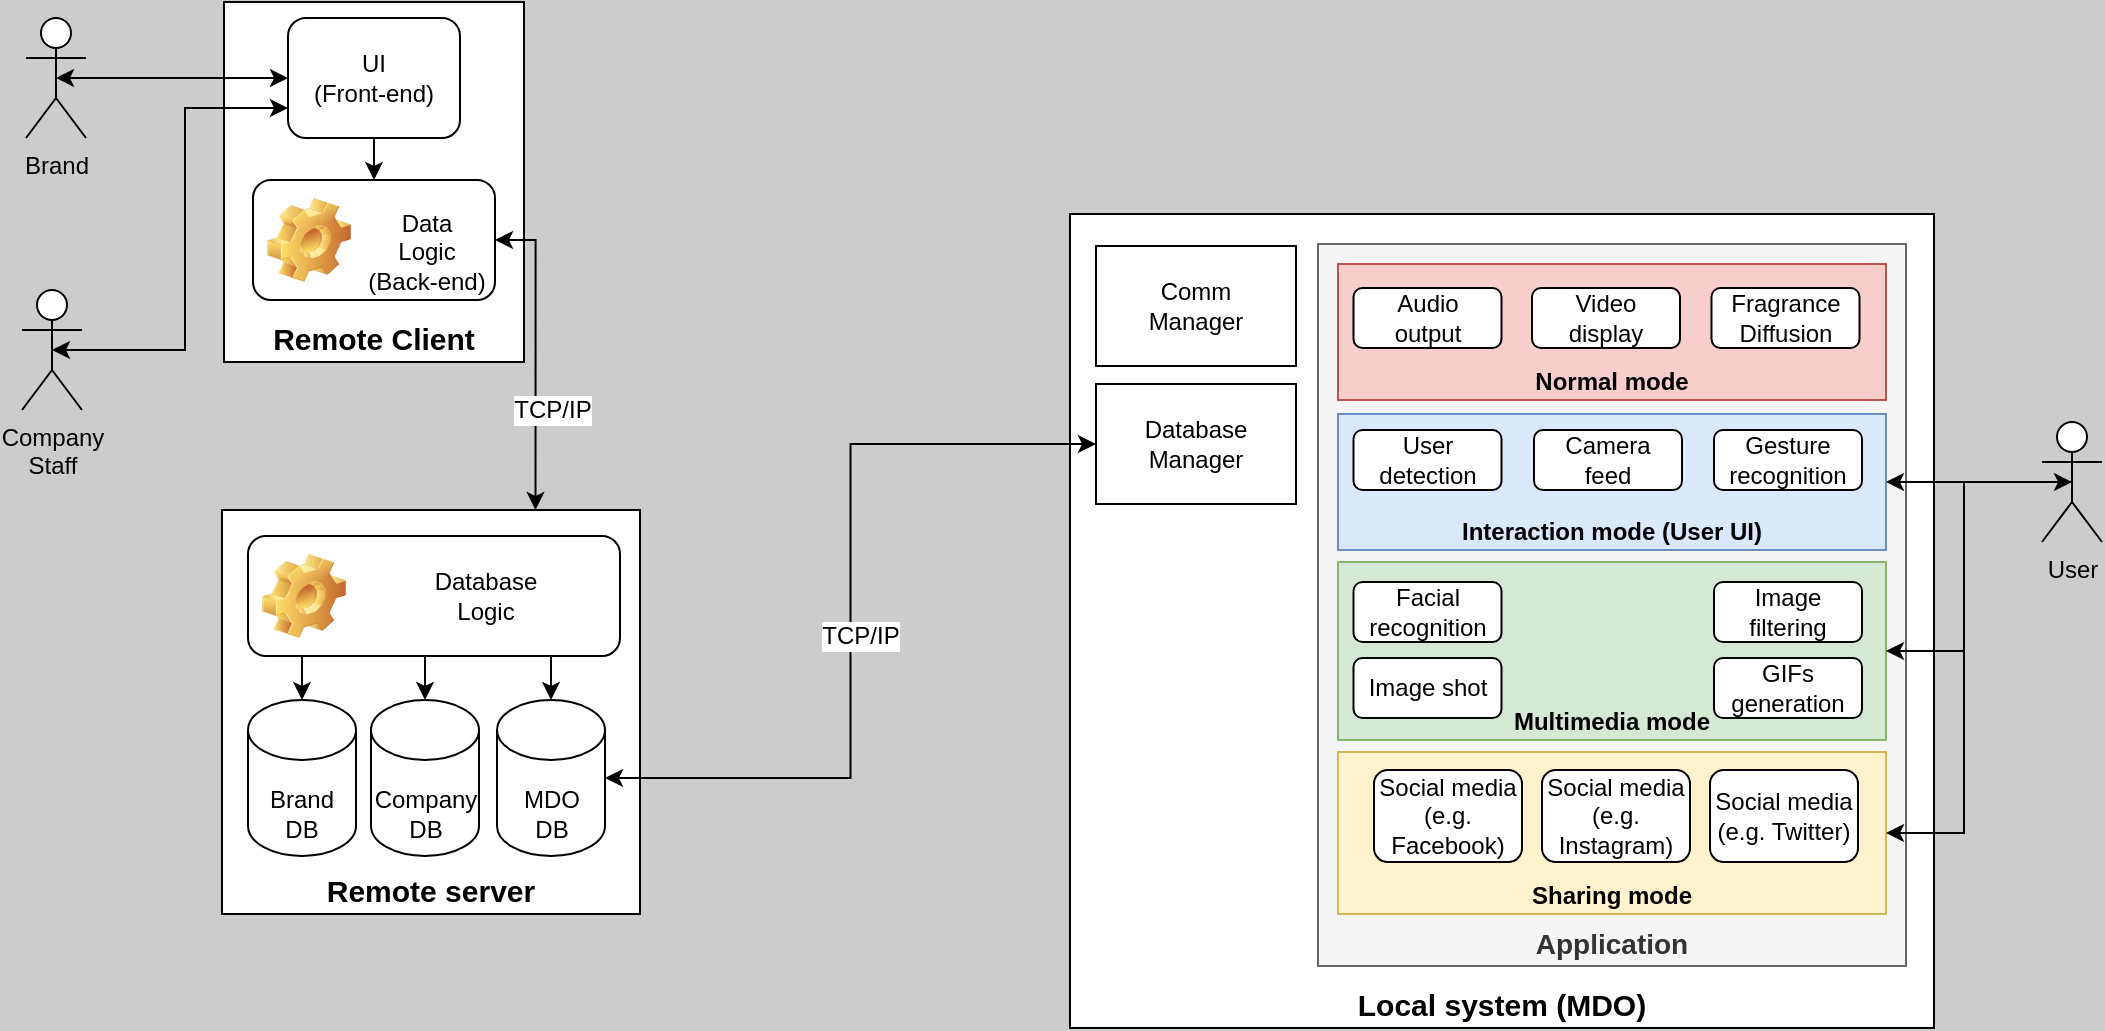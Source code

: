 <mxfile version="15.4.0" type="device" pages="5"><diagram id="UcD_-kIQq_n9NzUFeNvB" name="System-Overview"><mxGraphModel dx="997" dy="636" grid="1" gridSize="10" guides="1" tooltips="1" connect="1" arrows="1" fold="1" page="1" pageScale="1" pageWidth="850" pageHeight="1100" background="#CCCCCC" math="0" shadow="0"><root><mxCell id="0"/><mxCell id="1" parent="0"/><mxCell id="dpIzIB_-fhMZ9fJlnO54-4" value="Brand" style="shape=umlActor;verticalLabelPosition=bottom;verticalAlign=top;html=1;outlineConnect=0;" parent="1" vertex="1"><mxGeometry x="82" y="94" width="30" height="60" as="geometry"/></mxCell><mxCell id="dpIzIB_-fhMZ9fJlnO54-5" value="User" style="shape=umlActor;verticalLabelPosition=bottom;verticalAlign=top;html=1;outlineConnect=0;" parent="1" vertex="1"><mxGeometry x="1090" y="296" width="30" height="60" as="geometry"/></mxCell><mxCell id="CrWFioczdq0FrkjH0XsN-13" value="" style="group;container=1;" parent="1" vertex="1" connectable="0"><mxGeometry x="181" y="86" width="150" height="231" as="geometry"/></mxCell><mxCell id="CrWFioczdq0FrkjH0XsN-28" value="" style="group" parent="CrWFioczdq0FrkjH0XsN-13" vertex="1" connectable="0"><mxGeometry width="150" height="180" as="geometry"/></mxCell><mxCell id="dpIzIB_-fhMZ9fJlnO54-1" value="Remote Client" style="rounded=0;whiteSpace=wrap;html=1;verticalAlign=bottom;fontStyle=1;fontSize=15;" parent="CrWFioczdq0FrkjH0XsN-28" vertex="1"><mxGeometry width="150" height="180" as="geometry"/></mxCell><mxCell id="dpIzIB_-fhMZ9fJlnO54-8" value="UI&lt;br&gt;(Front-end)" style="rounded=1;whiteSpace=wrap;html=1;verticalAlign=middle;" parent="CrWFioczdq0FrkjH0XsN-28" vertex="1"><mxGeometry x="32" y="8" width="86" height="60" as="geometry"/></mxCell><mxCell id="dpIzIB_-fhMZ9fJlnO54-12" value="&lt;div align=&quot;center&quot;&gt;Data &lt;br&gt;Logic&lt;br&gt;(Back-end)&lt;/div&gt;" style="label;whiteSpace=wrap;html=1;image=img/clipart/Gear_128x128.png;verticalAlign=bottom;rounded=1;glass=0;shadow=0;sketch=0;fontStyle=0;align=center;" parent="CrWFioczdq0FrkjH0XsN-28" vertex="1"><mxGeometry x="14.5" y="89" width="121" height="60" as="geometry"/></mxCell><mxCell id="dpIzIB_-fhMZ9fJlnO54-10" style="edgeStyle=orthogonalEdgeStyle;rounded=0;orthogonalLoop=1;jettySize=auto;html=1;exitX=0.5;exitY=1;exitDx=0;exitDy=0;entryX=0.5;entryY=0;entryDx=0;entryDy=0;" parent="CrWFioczdq0FrkjH0XsN-28" source="dpIzIB_-fhMZ9fJlnO54-8" target="dpIzIB_-fhMZ9fJlnO54-12" edge="1"><mxGeometry relative="1" as="geometry"><mxPoint x="75.034" y="117" as="targetPoint"/></mxGeometry></mxCell><mxCell id="dpIzIB_-fhMZ9fJlnO54-7" style="edgeStyle=orthogonalEdgeStyle;rounded=0;orthogonalLoop=1;jettySize=auto;html=1;exitX=0.5;exitY=0.5;exitDx=0;exitDy=0;exitPerimeter=0;entryX=0;entryY=0.5;entryDx=0;entryDy=0;startArrow=classic;startFill=1;" parent="1" source="dpIzIB_-fhMZ9fJlnO54-4" target="dpIzIB_-fhMZ9fJlnO54-8" edge="1"><mxGeometry relative="1" as="geometry"><mxPoint x="140" y="86" as="targetPoint"/></mxGeometry></mxCell><mxCell id="CrWFioczdq0FrkjH0XsN-15" value="" style="group" parent="1" vertex="1" connectable="0"><mxGeometry x="604" y="192" width="432" height="407" as="geometry"/></mxCell><mxCell id="dpIzIB_-fhMZ9fJlnO54-3" value="Local system (MDO)" style="rounded=0;whiteSpace=wrap;html=1;verticalAlign=bottom;fontStyle=1;fontSize=15;" parent="CrWFioczdq0FrkjH0XsN-15" vertex="1"><mxGeometry width="432" height="407" as="geometry"/></mxCell><mxCell id="CrWFioczdq0FrkjH0XsN-7" value="Comm&lt;br&gt;Manager" style="rounded=0;whiteSpace=wrap;html=1;" parent="CrWFioczdq0FrkjH0XsN-15" vertex="1"><mxGeometry x="13" y="16" width="100" height="60" as="geometry"/></mxCell><mxCell id="CrWFioczdq0FrkjH0XsN-8" value="Database&lt;br&gt;Manager" style="rounded=0;whiteSpace=wrap;html=1;" parent="CrWFioczdq0FrkjH0XsN-15" vertex="1"><mxGeometry x="13" y="85" width="100" height="60" as="geometry"/></mxCell><mxCell id="CrWFioczdq0FrkjH0XsN-10" value="" style="group" parent="CrWFioczdq0FrkjH0XsN-15" vertex="1" connectable="0"><mxGeometry x="124" y="15" width="294" height="361" as="geometry"/></mxCell><mxCell id="CrWFioczdq0FrkjH0XsN-9" value="Application" style="rounded=0;whiteSpace=wrap;html=1;verticalAlign=bottom;fontStyle=1;fontSize=14;fillColor=#f5f5f5;strokeColor=#666666;fontColor=#333333;" parent="CrWFioczdq0FrkjH0XsN-10" vertex="1"><mxGeometry width="294" height="361" as="geometry"/></mxCell><mxCell id="J2E_sYR5xcUEFOeYg3tK-1" value="" style="group;rounded=1;" parent="CrWFioczdq0FrkjH0XsN-10" vertex="1" connectable="0"><mxGeometry x="10" y="254" width="274" height="81" as="geometry"/></mxCell><mxCell id="dpIzIB_-fhMZ9fJlnO54-38" value="Sharing mode" style="rounded=0;whiteSpace=wrap;html=1;shadow=0;glass=0;sketch=0;align=center;verticalAlign=bottom;fillColor=#fff2cc;strokeColor=#d6b656;fontStyle=1" parent="J2E_sYR5xcUEFOeYg3tK-1" vertex="1"><mxGeometry width="274" height="81" as="geometry"/></mxCell><mxCell id="dpIzIB_-fhMZ9fJlnO54-39" value="Social media&lt;br&gt;(e.g. Facebook)" style="rounded=1;whiteSpace=wrap;html=1;verticalAlign=middle;" parent="J2E_sYR5xcUEFOeYg3tK-1" vertex="1"><mxGeometry x="18" y="9" width="74" height="46" as="geometry"/></mxCell><mxCell id="dpIzIB_-fhMZ9fJlnO54-42" value="Social media&lt;br&gt;(e.g. Instagram)" style="rounded=1;whiteSpace=wrap;html=1;verticalAlign=middle;" parent="J2E_sYR5xcUEFOeYg3tK-1" vertex="1"><mxGeometry x="102" y="9" width="74" height="46" as="geometry"/></mxCell><mxCell id="dpIzIB_-fhMZ9fJlnO54-43" value="Social media&lt;br&gt;(e.g. Twitter)" style="rounded=1;whiteSpace=wrap;html=1;verticalAlign=middle;" parent="J2E_sYR5xcUEFOeYg3tK-1" vertex="1"><mxGeometry x="186" y="9" width="74" height="46" as="geometry"/></mxCell><mxCell id="J2E_sYR5xcUEFOeYg3tK-3" value="" style="group;rounded=1;" parent="CrWFioczdq0FrkjH0XsN-10" vertex="1" connectable="0"><mxGeometry x="10" y="159" width="274" height="89" as="geometry"/></mxCell><mxCell id="dpIzIB_-fhMZ9fJlnO54-35" value="Multimedia mode" style="rounded=0;whiteSpace=wrap;html=1;shadow=0;glass=0;sketch=0;align=center;verticalAlign=bottom;fillColor=#d5e8d4;strokeColor=#82b366;fontStyle=1" parent="J2E_sYR5xcUEFOeYg3tK-3" vertex="1"><mxGeometry width="274" height="89" as="geometry"/></mxCell><mxCell id="dpIzIB_-fhMZ9fJlnO54-27" value="Facial recognition" style="rounded=1;whiteSpace=wrap;html=1;verticalAlign=middle;" parent="J2E_sYR5xcUEFOeYg3tK-3" vertex="1"><mxGeometry x="7.75" y="10" width="74" height="30" as="geometry"/></mxCell><mxCell id="dpIzIB_-fhMZ9fJlnO54-28" value="Image filtering" style="rounded=1;whiteSpace=wrap;html=1;verticalAlign=middle;" parent="J2E_sYR5xcUEFOeYg3tK-3" vertex="1"><mxGeometry x="188" y="10" width="74" height="30" as="geometry"/></mxCell><mxCell id="dpIzIB_-fhMZ9fJlnO54-36" value="Image shot" style="rounded=1;whiteSpace=wrap;html=1;verticalAlign=middle;" parent="J2E_sYR5xcUEFOeYg3tK-3" vertex="1"><mxGeometry x="7.75" y="48" width="74" height="30" as="geometry"/></mxCell><mxCell id="dpIzIB_-fhMZ9fJlnO54-37" value="GIFs generation" style="rounded=1;whiteSpace=wrap;html=1;verticalAlign=middle;" parent="J2E_sYR5xcUEFOeYg3tK-3" vertex="1"><mxGeometry x="188" y="48" width="74" height="30" as="geometry"/></mxCell><mxCell id="J2E_sYR5xcUEFOeYg3tK-4" value="" style="group;rounded=1;" parent="CrWFioczdq0FrkjH0XsN-10" vertex="1" connectable="0"><mxGeometry x="10" y="85" width="274" height="68" as="geometry"/></mxCell><mxCell id="dpIzIB_-fhMZ9fJlnO54-32" value="Interaction mode (User UI)" style="rounded=0;whiteSpace=wrap;html=1;shadow=0;glass=0;sketch=0;align=center;verticalAlign=bottom;fillColor=#dae8fc;strokeColor=#6c8ebf;fontStyle=1" parent="J2E_sYR5xcUEFOeYg3tK-4" vertex="1"><mxGeometry width="274" height="68" as="geometry"/></mxCell><mxCell id="dpIzIB_-fhMZ9fJlnO54-25" value="User detection" style="rounded=1;whiteSpace=wrap;html=1;verticalAlign=middle;" parent="J2E_sYR5xcUEFOeYg3tK-4" vertex="1"><mxGeometry x="7.75" y="8" width="74" height="30" as="geometry"/></mxCell><mxCell id="dpIzIB_-fhMZ9fJlnO54-26" value="Gesture recognition" style="rounded=1;whiteSpace=wrap;html=1;verticalAlign=middle;" parent="J2E_sYR5xcUEFOeYg3tK-4" vertex="1"><mxGeometry x="188" y="8" width="74" height="30" as="geometry"/></mxCell><mxCell id="dpIzIB_-fhMZ9fJlnO54-33" value="Camera&lt;br&gt;feed" style="rounded=1;whiteSpace=wrap;html=1;verticalAlign=middle;" parent="J2E_sYR5xcUEFOeYg3tK-4" vertex="1"><mxGeometry x="98" y="8" width="74" height="30" as="geometry"/></mxCell><mxCell id="CrWFioczdq0FrkjH0XsN-1" value="" style="group;rounded=1;" parent="CrWFioczdq0FrkjH0XsN-10" vertex="1" connectable="0"><mxGeometry x="10" y="10" width="274" height="68" as="geometry"/></mxCell><mxCell id="dpIzIB_-fhMZ9fJlnO54-30" value="Normal mode" style="rounded=0;whiteSpace=wrap;html=1;shadow=0;glass=0;sketch=0;align=center;verticalAlign=bottom;fillColor=#f8cecc;strokeColor=#b85450;fontStyle=1" parent="CrWFioczdq0FrkjH0XsN-1" vertex="1"><mxGeometry width="274" height="68" as="geometry"/></mxCell><mxCell id="dpIzIB_-fhMZ9fJlnO54-21" value="Audio&lt;br&gt;output" style="rounded=1;whiteSpace=wrap;html=1;verticalAlign=middle;" parent="CrWFioczdq0FrkjH0XsN-1" vertex="1"><mxGeometry x="7.75" y="12" width="74" height="30" as="geometry"/></mxCell><mxCell id="dpIzIB_-fhMZ9fJlnO54-22" value="Video&lt;br&gt;display" style="rounded=1;whiteSpace=wrap;html=1;verticalAlign=middle;" parent="CrWFioczdq0FrkjH0XsN-1" vertex="1"><mxGeometry x="97" y="12" width="74" height="30" as="geometry"/></mxCell><mxCell id="dpIzIB_-fhMZ9fJlnO54-24" value="Fragrance&lt;br&gt;Diffusion" style="rounded=1;whiteSpace=wrap;html=1;verticalAlign=middle;" parent="CrWFioczdq0FrkjH0XsN-1" vertex="1"><mxGeometry x="186.75" y="12" width="74" height="30" as="geometry"/></mxCell><mxCell id="CrWFioczdq0FrkjH0XsN-20" style="edgeStyle=orthogonalEdgeStyle;rounded=0;orthogonalLoop=1;jettySize=auto;html=1;exitX=0.5;exitY=0.5;exitDx=0;exitDy=0;exitPerimeter=0;entryX=0;entryY=0.75;entryDx=0;entryDy=0;fontSize=15;startArrow=classic;startFill=1;" parent="1" source="CrWFioczdq0FrkjH0XsN-19" target="dpIzIB_-fhMZ9fJlnO54-8" edge="1"><mxGeometry relative="1" as="geometry"/></mxCell><mxCell id="CrWFioczdq0FrkjH0XsN-19" value="Company&lt;br&gt;Staff" style="shape=umlActor;verticalLabelPosition=bottom;verticalAlign=top;html=1;outlineConnect=0;" parent="1" vertex="1"><mxGeometry x="80" y="230" width="30" height="60" as="geometry"/></mxCell><mxCell id="CrWFioczdq0FrkjH0XsN-29" value="" style="group" parent="1" vertex="1" connectable="0"><mxGeometry x="180" y="340" width="209" height="202" as="geometry"/></mxCell><mxCell id="dpIzIB_-fhMZ9fJlnO54-2" value="&lt;div style=&quot;font-size: 15px;&quot;&gt;Remote server&lt;/div&gt;" style="rounded=0;whiteSpace=wrap;html=1;verticalAlign=bottom;fontStyle=1;fontSize=15;flipH=0;" parent="CrWFioczdq0FrkjH0XsN-29" vertex="1"><mxGeometry width="209" height="202" as="geometry"/></mxCell><mxCell id="dpIzIB_-fhMZ9fJlnO54-14" value="&lt;div align=&quot;center&quot;&gt;Database &lt;br&gt;Logic&lt;br&gt;&lt;/div&gt;" style="label;whiteSpace=wrap;html=1;image=img/clipart/Gear_128x128.png;verticalAlign=middle;rounded=1;glass=0;shadow=0;sketch=0;fontStyle=0;align=center;" parent="CrWFioczdq0FrkjH0XsN-29" vertex="1"><mxGeometry x="13" y="13" width="186" height="60" as="geometry"/></mxCell><mxCell id="dpIzIB_-fhMZ9fJlnO54-15" value="Brand&lt;br&gt;DB" style="shape=cylinder3;whiteSpace=wrap;html=1;boundedLbl=1;backgroundOutline=1;size=15;rounded=1;shadow=0;glass=0;sketch=0;align=center;verticalAlign=bottom;flipH=0;" parent="CrWFioczdq0FrkjH0XsN-29" vertex="1"><mxGeometry x="13" y="95" width="54" height="78" as="geometry"/></mxCell><mxCell id="CrWFioczdq0FrkjH0XsN-24" style="edgeStyle=orthogonalEdgeStyle;rounded=0;orthogonalLoop=1;jettySize=auto;html=1;exitX=0.25;exitY=1;exitDx=0;exitDy=0;entryX=0.5;entryY=0;entryDx=0;entryDy=0;entryPerimeter=0;fontSize=15;" parent="CrWFioczdq0FrkjH0XsN-29" source="dpIzIB_-fhMZ9fJlnO54-14" target="dpIzIB_-fhMZ9fJlnO54-15" edge="1"><mxGeometry relative="1" as="geometry"/></mxCell><mxCell id="CrWFioczdq0FrkjH0XsN-21" value="Company&lt;br&gt;DB" style="shape=cylinder3;whiteSpace=wrap;html=1;boundedLbl=1;backgroundOutline=1;size=15;rounded=1;shadow=0;glass=0;sketch=0;align=center;verticalAlign=bottom;flipH=0;" parent="CrWFioczdq0FrkjH0XsN-29" vertex="1"><mxGeometry x="74.5" y="95" width="54" height="78" as="geometry"/></mxCell><mxCell id="CrWFioczdq0FrkjH0XsN-25" style="edgeStyle=orthogonalEdgeStyle;rounded=0;orthogonalLoop=1;jettySize=auto;html=1;exitX=0.5;exitY=1;exitDx=0;exitDy=0;entryX=0.5;entryY=0;entryDx=0;entryDy=0;entryPerimeter=0;fontSize=15;" parent="CrWFioczdq0FrkjH0XsN-29" source="dpIzIB_-fhMZ9fJlnO54-14" target="CrWFioczdq0FrkjH0XsN-21" edge="1"><mxGeometry relative="1" as="geometry"/></mxCell><mxCell id="CrWFioczdq0FrkjH0XsN-22" value="MDO&lt;br&gt;DB" style="shape=cylinder3;whiteSpace=wrap;html=1;boundedLbl=1;backgroundOutline=1;size=15;rounded=1;shadow=0;glass=0;sketch=0;align=center;verticalAlign=bottom;flipH=0;" parent="CrWFioczdq0FrkjH0XsN-29" vertex="1"><mxGeometry x="137.5" y="95" width="54" height="78" as="geometry"/></mxCell><mxCell id="CrWFioczdq0FrkjH0XsN-26" style="edgeStyle=orthogonalEdgeStyle;rounded=0;orthogonalLoop=1;jettySize=auto;html=1;exitX=0.75;exitY=1;exitDx=0;exitDy=0;entryX=0.5;entryY=0;entryDx=0;entryDy=0;entryPerimeter=0;fontSize=15;" parent="CrWFioczdq0FrkjH0XsN-29" source="dpIzIB_-fhMZ9fJlnO54-14" target="CrWFioczdq0FrkjH0XsN-22" edge="1"><mxGeometry relative="1" as="geometry"/></mxCell><mxCell id="dpIzIB_-fhMZ9fJlnO54-17" style="edgeStyle=orthogonalEdgeStyle;rounded=0;orthogonalLoop=1;jettySize=auto;html=1;exitX=1;exitY=0.5;exitDx=0;exitDy=0;entryX=0.75;entryY=0;entryDx=0;entryDy=0;startArrow=classic;startFill=1;" parent="1" source="dpIzIB_-fhMZ9fJlnO54-12" target="dpIzIB_-fhMZ9fJlnO54-2" edge="1"><mxGeometry relative="1" as="geometry"><mxPoint x="365" y="52" as="targetPoint"/><Array as="points"><mxPoint x="337" y="205"/></Array></mxGeometry></mxCell><mxCell id="dpIzIB_-fhMZ9fJlnO54-18" value="TCP/IP" style="edgeLabel;html=1;align=center;verticalAlign=middle;resizable=0;points=[];fontSize=12;" parent="dpIzIB_-fhMZ9fJlnO54-17" vertex="1" connectable="0"><mxGeometry x="-0.65" y="1" relative="1" as="geometry"><mxPoint x="7" y="78" as="offset"/></mxGeometry></mxCell><mxCell id="CrWFioczdq0FrkjH0XsN-27" style="edgeStyle=orthogonalEdgeStyle;rounded=0;orthogonalLoop=1;jettySize=auto;html=1;exitX=1;exitY=0.5;exitDx=0;exitDy=0;exitPerimeter=0;entryX=0;entryY=0.5;entryDx=0;entryDy=0;fontSize=15;startArrow=classic;startFill=1;" parent="1" source="CrWFioczdq0FrkjH0XsN-22" target="CrWFioczdq0FrkjH0XsN-8" edge="1"><mxGeometry relative="1" as="geometry"/></mxCell><mxCell id="CrWFioczdq0FrkjH0XsN-30" value="TCP/IP" style="edgeLabel;html=1;align=center;verticalAlign=middle;resizable=0;points=[];fontSize=12;" parent="CrWFioczdq0FrkjH0XsN-27" vertex="1" connectable="0"><mxGeometry x="-0.056" y="-4" relative="1" as="geometry"><mxPoint as="offset"/></mxGeometry></mxCell><mxCell id="CrWFioczdq0FrkjH0XsN-32" style="edgeStyle=orthogonalEdgeStyle;rounded=0;orthogonalLoop=1;jettySize=auto;html=1;fontSize=12;startArrow=none;startFill=0;" parent="1" source="dpIzIB_-fhMZ9fJlnO54-5" target="dpIzIB_-fhMZ9fJlnO54-32" edge="1"><mxGeometry relative="1" as="geometry"/></mxCell><mxCell id="CrWFioczdq0FrkjH0XsN-34" style="edgeStyle=orthogonalEdgeStyle;rounded=0;orthogonalLoop=1;jettySize=auto;html=1;exitX=0.5;exitY=0.5;exitDx=0;exitDy=0;exitPerimeter=0;entryX=1;entryY=0.5;entryDx=0;entryDy=0;fontSize=12;startArrow=none;startFill=0;" parent="1" source="dpIzIB_-fhMZ9fJlnO54-5" target="dpIzIB_-fhMZ9fJlnO54-35" edge="1"><mxGeometry relative="1" as="geometry"/></mxCell><mxCell id="CrWFioczdq0FrkjH0XsN-35" style="edgeStyle=orthogonalEdgeStyle;rounded=0;orthogonalLoop=1;jettySize=auto;html=1;exitX=0.5;exitY=0.5;exitDx=0;exitDy=0;exitPerimeter=0;entryX=1;entryY=0.5;entryDx=0;entryDy=0;fontSize=12;startArrow=classic;startFill=1;" parent="1" source="dpIzIB_-fhMZ9fJlnO54-5" target="dpIzIB_-fhMZ9fJlnO54-38" edge="1"><mxGeometry relative="1" as="geometry"/></mxCell></root></mxGraphModel></diagram><diagram id="ryKW6YoEyRJqPNdAVU6O" name="UserMockups-rc"><mxGraphModel dx="1847" dy="636" grid="0" gridSize="10" guides="1" tooltips="1" connect="1" arrows="1" fold="1" page="1" pageScale="1" pageWidth="850" pageHeight="1100" background="none" math="0" shadow="0"><root><mxCell id="9ujx-Nwn2LWhPFDuDdHc-0"/><mxCell id="9ujx-Nwn2LWhPFDuDdHc-1" parent="9ujx-Nwn2LWhPFDuDdHc-0"/><mxCell id="9ujx-Nwn2LWhPFDuDdHc-2" value="" style="strokeWidth=3;shadow=0;dashed=0;align=center;html=1;shape=mxgraph.mockup.forms.rrect;rSize=0;strokeColor=#000000;fillColor=#ffffff;verticalAlign=top;fontColor=#737373;" parent="9ujx-Nwn2LWhPFDuDdHc-1" vertex="1"><mxGeometry x="-478" y="414" width="270" height="450" as="geometry"/></mxCell><mxCell id="E0v165vnFV7HZa1829as-4" style="edgeStyle=orthogonalEdgeStyle;rounded=0;orthogonalLoop=1;jettySize=auto;html=1;" parent="9ujx-Nwn2LWhPFDuDdHc-2" source="9ujx-Nwn2LWhPFDuDdHc-9" edge="1"><mxGeometry relative="1" as="geometry"><mxPoint x="325" y="309" as="targetPoint"/><Array as="points"><mxPoint x="51" y="309"/></Array></mxGeometry></mxCell><mxCell id="E0v165vnFV7HZa1829as-3" style="edgeStyle=orthogonalEdgeStyle;rounded=0;orthogonalLoop=1;jettySize=auto;html=1;entryX=0.535;entryY=0.067;entryDx=0;entryDy=0;entryPerimeter=0;exitX=1.003;exitY=0.553;exitDx=0;exitDy=0;exitPerimeter=0;" parent="9ujx-Nwn2LWhPFDuDdHc-2" source="9ujx-Nwn2LWhPFDuDdHc-9" target="rlmxDrhwoY73aGFwclcZ-125" edge="1"><mxGeometry relative="1" as="geometry"/></mxCell><mxCell id="rlmxDrhwoY73aGFwclcZ-144" style="edgeStyle=orthogonalEdgeStyle;rounded=0;orthogonalLoop=1;jettySize=auto;html=1;fontSize=10;" parent="9ujx-Nwn2LWhPFDuDdHc-2" source="9ujx-Nwn2LWhPFDuDdHc-9" edge="1"><mxGeometry relative="1" as="geometry"><mxPoint x="-6.87" y="709" as="targetPoint"/><Array as="points"><mxPoint x="-46" y="392"/><mxPoint x="-46" y="709"/></Array></mxGeometry></mxCell><mxCell id="E0v165vnFV7HZa1829as-5" value="&lt;span style=&quot;font-size: 10px&quot;&gt;Login = true &amp;amp;&amp;amp;&lt;/span&gt;&lt;br style=&quot;font-size: 10px&quot;&gt;&lt;span style=&quot;font-size: 10px&quot;&gt;&amp;nbsp;User = brand&lt;/span&gt;" style="edgeLabel;html=1;align=center;verticalAlign=middle;resizable=0;points=[];labelBackgroundColor=default;" parent="rlmxDrhwoY73aGFwclcZ-144" vertex="1" connectable="0"><mxGeometry x="0.151" y="-2" relative="1" as="geometry"><mxPoint x="2" y="4" as="offset"/></mxGeometry></mxCell><mxCell id="9ujx-Nwn2LWhPFDuDdHc-3" value="Sign In" style="strokeWidth=1;shadow=0;dashed=0;align=center;html=1;shape=mxgraph.mockup.forms.anchor;fontSize=12;fontColor=#666666;align=left;resizeWidth=1;spacingLeft=0;" parent="9ujx-Nwn2LWhPFDuDdHc-2" vertex="1"><mxGeometry width="135" height="20" relative="1" as="geometry"><mxPoint x="10" y="30" as="offset"/></mxGeometry></mxCell><mxCell id="9ujx-Nwn2LWhPFDuDdHc-4" value="" style="shape=line;strokeColor=#737373;strokeWidth=2;html=1;resizeWidth=1;" parent="9ujx-Nwn2LWhPFDuDdHc-2" vertex="1"><mxGeometry width="243.0" height="10" relative="1" as="geometry"><mxPoint x="10" y="50" as="offset"/></mxGeometry></mxCell><mxCell id="9ujx-Nwn2LWhPFDuDdHc-5" value="User Name:" style="strokeWidth=1;shadow=0;dashed=0;align=center;html=1;shape=mxgraph.mockup.forms.anchor;fontSize=12;fontColor=#666666;align=left;resizeWidth=1;spacingLeft=0;" parent="9ujx-Nwn2LWhPFDuDdHc-2" vertex="1"><mxGeometry width="135" height="20" relative="1" as="geometry"><mxPoint x="10" y="60" as="offset"/></mxGeometry></mxCell><mxCell id="9ujx-Nwn2LWhPFDuDdHc-6" value="johndoe" style="strokeWidth=1;shadow=0;dashed=0;align=center;html=1;shape=mxgraph.mockup.forms.rrect;rSize=0;strokeColor=#999999;fontColor=#666666;align=left;spacingLeft=5;resizeWidth=1;" parent="9ujx-Nwn2LWhPFDuDdHc-2" vertex="1"><mxGeometry width="225" height="25" relative="1" as="geometry"><mxPoint x="10" y="80" as="offset"/></mxGeometry></mxCell><mxCell id="9ujx-Nwn2LWhPFDuDdHc-7" value="Password:" style="strokeWidth=1;shadow=0;dashed=0;align=center;html=1;shape=mxgraph.mockup.forms.anchor;fontSize=12;fontColor=#666666;align=left;resizeWidth=1;spacingLeft=0;" parent="9ujx-Nwn2LWhPFDuDdHc-2" vertex="1"><mxGeometry width="135" height="20" relative="1" as="geometry"><mxPoint x="10" y="110" as="offset"/></mxGeometry></mxCell><mxCell id="9ujx-Nwn2LWhPFDuDdHc-8" value="********" style="strokeWidth=1;shadow=0;dashed=0;align=center;html=1;shape=mxgraph.mockup.forms.rrect;rSize=0;strokeColor=#999999;fontColor=#666666;align=left;spacingLeft=5;resizeWidth=1;" parent="9ujx-Nwn2LWhPFDuDdHc-2" vertex="1"><mxGeometry width="225" height="25" relative="1" as="geometry"><mxPoint x="12" y="130" as="offset"/></mxGeometry></mxCell><mxCell id="9ujx-Nwn2LWhPFDuDdHc-9" value="&lt;font style=&quot;font-size: 14px&quot;&gt;Sign In&lt;/font&gt;" style="strokeWidth=1;shadow=0;dashed=0;align=center;html=1;shape=mxgraph.mockup.forms.rrect;rSize=5;strokeColor=#737373;fontColor=#737373;fillColor=#FFFFFF;fontSize=16;fontStyle=1;" parent="9ujx-Nwn2LWhPFDuDdHc-2" vertex="1"><mxGeometry y="1" width="80" height="30" relative="1" as="geometry"><mxPoint x="11" y="-73" as="offset"/></mxGeometry></mxCell><mxCell id="9ujx-Nwn2LWhPFDuDdHc-10" value="Forgot Password?" style="strokeWidth=1;shadow=0;dashed=0;align=center;html=1;shape=mxgraph.mockup.forms.anchor;fontSize=12;fontColor=#BFBFBF;align=left;spacingLeft=0;fontStyle=4;resizeWidth=1;" parent="9ujx-Nwn2LWhPFDuDdHc-2" vertex="1"><mxGeometry y="1" width="202.5" height="20" relative="1" as="geometry"><mxPoint x="10" y="-36" as="offset"/></mxGeometry></mxCell><mxCell id="9ujx-Nwn2LWhPFDuDdHc-15" value="&lt;font size=&quot;1&quot;&gt;&lt;b style=&quot;font-size: 15px&quot;&gt;MDO&lt;/b&gt;&lt;/font&gt;" style="text;html=1;align=center;verticalAlign=middle;resizable=0;points=[];autosize=1;strokeColor=none;fillColor=none;fontColor=#737373;" parent="9ujx-Nwn2LWhPFDuDdHc-2" vertex="1"><mxGeometry x="106.875" y="13.235" width="50" height="20" as="geometry"/></mxCell><mxCell id="rlmxDrhwoY73aGFwclcZ-122" value="Login = true &amp;amp;&amp;amp;&lt;br style=&quot;font-size: 10px&quot;&gt;&amp;nbsp;User = admin" style="text;html=1;strokeColor=none;fillColor=none;align=center;verticalAlign=middle;whiteSpace=wrap;rounded=0;fontSize=10;" parent="9ujx-Nwn2LWhPFDuDdHc-2" vertex="1"><mxGeometry x="129" y="284" width="106" height="27" as="geometry"/></mxCell><mxCell id="rlmxDrhwoY73aGFwclcZ-129" value="Login = false" style="text;html=1;strokeColor=none;fillColor=none;align=center;verticalAlign=middle;whiteSpace=wrap;rounded=0;fontSize=10;" parent="9ujx-Nwn2LWhPFDuDdHc-2" vertex="1"><mxGeometry x="113" y="412" width="106" height="27" as="geometry"/></mxCell><mxCell id="6kF8D1oEhSgSL3dAby2x-0" value="&lt;font style=&quot;font-size: 14px&quot;&gt;Register&lt;/font&gt;" style="strokeWidth=1;shadow=0;dashed=0;align=center;html=1;shape=mxgraph.mockup.forms.rrect;rSize=5;strokeColor=#737373;fontColor=#737373;fillColor=#FFFFFF;fontSize=16;fontStyle=1;" parent="9ujx-Nwn2LWhPFDuDdHc-2" vertex="1"><mxGeometry x="165" y="376" width="80" height="30" as="geometry"/></mxCell><mxCell id="9ujx-Nwn2LWhPFDuDdHc-24" value="" style="group;" parent="9ujx-Nwn2LWhPFDuDdHc-1" vertex="1" connectable="0"><mxGeometry x="-149" y="414" width="270" height="450" as="geometry"/></mxCell><mxCell id="9ujx-Nwn2LWhPFDuDdHc-25" value="&lt;font style=&quot;font-size: 14px&quot;&gt;MDO - ADMIN&lt;/font&gt;" style="strokeWidth=1;shadow=0;dashed=0;align=center;html=1;shape=mxgraph.mockup.containers.window;align=left;verticalAlign=top;spacingLeft=8;strokeColor2=#008cff;strokeColor3=#c4c4c4;fontColor=#666666;mainText=;fontSize=17;labelBackgroundColor=none;fillColor=#FFFFFF;" parent="9ujx-Nwn2LWhPFDuDdHc-24" vertex="1"><mxGeometry x="-0.001" y="-0.003" width="270" height="450" as="geometry"/></mxCell><mxCell id="9ujx-Nwn2LWhPFDuDdHc-28" value="Log Out" style="strokeWidth=1;shadow=0;dashed=0;align=center;html=1;shape=mxgraph.mockup.forms.rrect;rSize=5;strokeColor=#737373;fontColor=#737373;fillColor=#FFFFFF;fontSize=14;fontStyle=1;flipH=0;" parent="9ujx-Nwn2LWhPFDuDdHc-24" vertex="1"><mxGeometry x="82.5" y="385.709" width="105" height="27" as="geometry"/></mxCell><mxCell id="9ujx-Nwn2LWhPFDuDdHc-38" value="&lt;font color=&quot;#999999&quot; style=&quot;font-size: 12px;&quot;&gt;&lt;b style=&quot;font-size: 12px;&quot;&gt;Powered:&lt;/b&gt;&lt;/font&gt;" style="text;html=1;align=center;verticalAlign=middle;resizable=0;points=[];autosize=1;strokeColor=none;fillColor=none;fontColor=#FFFFFF;fontSize=12;" parent="9ujx-Nwn2LWhPFDuDdHc-24" vertex="1"><mxGeometry x="16.001" y="110.002" width="70" height="20" as="geometry"/></mxCell><mxCell id="9ujx-Nwn2LWhPFDuDdHc-40" value="&lt;font color=&quot;#999999&quot; style=&quot;font-size: 12px;&quot;&gt;&lt;span style=&quot;font-size: 12px;&quot;&gt;&lt;b style=&quot;font-size: 12px;&quot;&gt;Current Mode:&lt;/b&gt;&lt;/span&gt;&lt;/font&gt;" style="text;html=1;align=center;verticalAlign=middle;resizable=0;points=[];autosize=1;strokeColor=none;fillColor=none;fontColor=#FFFFFF;fontSize=12;" parent="9ujx-Nwn2LWhPFDuDdHc-24" vertex="1"><mxGeometry x="16.001" y="154.291" width="100" height="20" as="geometry"/></mxCell><mxCell id="9ujx-Nwn2LWhPFDuDdHc-41" value="&lt;font color=&quot;#999999&quot; style=&quot;font-size: 12px;&quot;&gt;&lt;span style=&quot;font-size: 12px;&quot;&gt;&lt;span style=&quot;font-size: 12px;&quot;&gt;Normal&lt;/span&gt;&lt;/span&gt;&lt;/font&gt;" style="text;html=1;align=center;verticalAlign=middle;resizable=0;points=[];autosize=1;strokeColor=none;fillColor=none;fontColor=#FFFFFF;fontSize=12;fontStyle=0" parent="9ujx-Nwn2LWhPFDuDdHc-24" vertex="1"><mxGeometry x="206.445" y="154.291" width="50" height="20" as="geometry"/></mxCell><mxCell id="9ujx-Nwn2LWhPFDuDdHc-42" value="&lt;font color=&quot;#999999&quot; style=&quot;font-size: 12px;&quot;&gt;&lt;span style=&quot;font-size: 12px;&quot;&gt;&lt;b style=&quot;font-size: 12px;&quot;&gt;Current Brand Ad:&lt;/b&gt;&lt;/span&gt;&lt;/font&gt;" style="text;html=1;align=center;verticalAlign=middle;resizable=0;points=[];autosize=1;strokeColor=none;fillColor=none;fontColor=#FFFFFF;fontSize=12;" parent="9ujx-Nwn2LWhPFDuDdHc-24" vertex="1"><mxGeometry x="16.001" y="204.169" width="120" height="20" as="geometry"/></mxCell><mxCell id="9ujx-Nwn2LWhPFDuDdHc-43" value="&lt;font color=&quot;#999999&quot; style=&quot;font-size: 12px;&quot;&gt;&lt;span style=&quot;font-size: 12px;&quot;&gt;&lt;span style=&quot;font-size: 12px;&quot;&gt;Brand 1&lt;/span&gt;&lt;/span&gt;&lt;/font&gt;" style="text;html=1;align=center;verticalAlign=middle;resizable=0;points=[];autosize=1;strokeColor=none;fillColor=none;fontColor=#FFFFFF;fontSize=12;fontStyle=0" parent="9ujx-Nwn2LWhPFDuDdHc-24" vertex="1"><mxGeometry x="196.445" y="204.169" width="60" height="20" as="geometry"/></mxCell><mxCell id="9ujx-Nwn2LWhPFDuDdHc-47" value="&lt;font style=&quot;font-size: 14px&quot;&gt;Ads to Activate&lt;/font&gt;" style="strokeWidth=1;shadow=0;dashed=0;align=center;html=1;shape=mxgraph.mockup.forms.rrect;rSize=5;strokeColor=#737373;fontColor=#737373;fillColor=#FFFFFF;fontSize=16;fontStyle=1;flipH=0;aspect=fixed;" parent="9ujx-Nwn2LWhPFDuDdHc-24" vertex="1"><mxGeometry x="82.5" y="343" width="105" height="27" as="geometry"/></mxCell><mxCell id="9ujx-Nwn2LWhPFDuDdHc-46" value="Statistics" style="strokeWidth=1;shadow=0;dashed=0;align=center;html=1;shape=mxgraph.mockup.forms.rrect;rSize=5;strokeColor=#737373;fontColor=#737373;fillColor=#FFFFFF;fontSize=14;fontStyle=1;flipH=0;" parent="9ujx-Nwn2LWhPFDuDdHc-24" vertex="1"><mxGeometry x="82.5" y="257.137" width="105" height="27" as="geometry"/></mxCell><mxCell id="rlmxDrhwoY73aGFwclcZ-67" value="&lt;font style=&quot;font-size: 14px&quot;&gt;Station 1 - Location&lt;/font&gt;" style="strokeWidth=1;shadow=0;dashed=0;align=center;html=1;shape=mxgraph.mockup.forms.comboBox;strokeColor=#999999;fillColor=#BFBFBF;align=left;fillColor2=#999999;mainText=;fontColor=#666666;fontSize=17;spacingLeft=3;flipH=0;" parent="9ujx-Nwn2LWhPFDuDdHc-24" vertex="1"><mxGeometry x="59.384" y="74.155" width="160" height="20" as="geometry"/></mxCell><mxCell id="rlmxDrhwoY73aGFwclcZ-68" value="&lt;b style=&quot;color: rgb(115 , 115 , 115) ; font-family: &amp;#34;helvetica&amp;#34; ; font-size: 14px ; font-style: normal ; letter-spacing: normal ; text-align: center ; text-indent: 0px ; text-transform: none ; word-spacing: 0px ; background-color: rgb(248 , 249 , 250)&quot;&gt;Welcome, admin1!&lt;/b&gt;" style="text;html=1;align=center;verticalAlign=middle;resizable=0;points=[];autosize=1;strokeColor=none;fillColor=none;fontColor=#737373;flipH=0;fontSize=14;" parent="9ujx-Nwn2LWhPFDuDdHc-24" vertex="1"><mxGeometry x="69.388" y="40.003" width="140" height="20" as="geometry"/></mxCell><mxCell id="rlmxDrhwoY73aGFwclcZ-70" value="" style="group" parent="9ujx-Nwn2LWhPFDuDdHc-24" vertex="1" connectable="0"><mxGeometry x="201.055" y="110" width="55.39" height="20" as="geometry"/></mxCell><mxCell id="9ujx-Nwn2LWhPFDuDdHc-31" value="" style="strokeWidth=1;shadow=0;dashed=0;align=center;html=1;shape=mxgraph.mockup.buttons.onOffButton;buttonState=on;fillColor2=#008cff;fontSize=17;mainText=;spacingRight=40;fontStyle=1;fontColor=#FFFFFF;labelBorderColor=none;labelBackgroundColor=none;noLabel=0;backgroundOutline=0;strokeColor=default;container=0;dropTarget=0;collapsible=0;recursiveResize=1;part=0;" parent="rlmxDrhwoY73aGFwclcZ-70" vertex="1"><mxGeometry width="55.39" height="20.0" as="geometry"/></mxCell><mxCell id="rlmxDrhwoY73aGFwclcZ-69" value="ON" style="text;html=1;align=center;verticalAlign=middle;resizable=0;points=[];autosize=1;strokeColor=none;fillColor=none;fontSize=12;fontColor=#FFFFFF;fontStyle=1" parent="rlmxDrhwoY73aGFwclcZ-70" vertex="1"><mxGeometry x="4.002" y="1.004" width="30" height="20" as="geometry"/></mxCell><mxCell id="6kF8D1oEhSgSL3dAby2x-1" value="&lt;font style=&quot;font-size: 14px&quot;&gt;Users&lt;/font&gt;" style="strokeWidth=1;shadow=0;dashed=0;align=center;html=1;shape=mxgraph.mockup.forms.rrect;rSize=5;strokeColor=#737373;fontColor=#737373;fillColor=#FFFFFF;fontSize=16;fontStyle=1;flipH=0;aspect=fixed;" parent="9ujx-Nwn2LWhPFDuDdHc-24" vertex="1"><mxGeometry x="82.5" y="300" width="105" height="27" as="geometry"/></mxCell><mxCell id="9ujx-Nwn2LWhPFDuDdHc-48" value="" style="group;" parent="9ujx-Nwn2LWhPFDuDdHc-1" vertex="1" connectable="0"><mxGeometry x="189.005" y="414" width="270" height="450" as="geometry"/></mxCell><mxCell id="9ujx-Nwn2LWhPFDuDdHc-49" value="&lt;font style=&quot;font-size: 14px&quot;&gt;STATISTICS&lt;/font&gt;" style="strokeWidth=1;shadow=0;dashed=0;align=center;html=1;shape=mxgraph.mockup.containers.window;align=left;verticalAlign=top;spacingLeft=8;strokeColor2=#008cff;strokeColor3=#c4c4c4;fontColor=#666666;mainText=;fontSize=17;labelBackgroundColor=none;fillColor=#FFFFFF;" parent="9ujx-Nwn2LWhPFDuDdHc-48" vertex="1"><mxGeometry width="270" height="450.0" as="geometry"/></mxCell><mxCell id="9ujx-Nwn2LWhPFDuDdHc-50" value="&lt;font style=&quot;font-size: 16px&quot;&gt;&lt;b&gt;Station 1 - Location&lt;/b&gt;&lt;/font&gt;" style="text;html=1;align=center;verticalAlign=middle;resizable=0;points=[];autosize=1;strokeColor=none;fillColor=none;fontColor=#737373;flipH=0;" parent="9ujx-Nwn2LWhPFDuDdHc-48" vertex="1"><mxGeometry x="59.385" y="38.568" width="160" height="20" as="geometry"/></mxCell><mxCell id="9ujx-Nwn2LWhPFDuDdHc-53" value="&lt;font color=&quot;#999999&quot; style=&quot;font-size: 12px;&quot;&gt;&lt;b style=&quot;font-size: 12px;&quot;&gt;Activated:&lt;/b&gt;&lt;/font&gt;" style="text;html=1;align=center;verticalAlign=middle;resizable=0;points=[];autosize=1;strokeColor=none;fillColor=none;fontColor=#FFFFFF;fontSize=12;" parent="9ujx-Nwn2LWhPFDuDdHc-48" vertex="1"><mxGeometry x="19.998" y="337.488" width="70" height="20" as="geometry"/></mxCell><mxCell id="9ujx-Nwn2LWhPFDuDdHc-54" value="&lt;font color=&quot;#999999&quot; style=&quot;font-size: 12px;&quot;&gt;&lt;span style=&quot;font-size: 12px;&quot;&gt;&lt;b style=&quot;font-size: 12px;&quot;&gt;Nr. Times Showed&lt;/b&gt;&lt;/span&gt;&lt;/font&gt;" style="text;html=1;align=center;verticalAlign=middle;resizable=0;points=[];autosize=1;strokeColor=none;fillColor=none;fontColor=#FFFFFF;fontSize=12;" parent="9ujx-Nwn2LWhPFDuDdHc-48" vertex="1"><mxGeometry x="19.998" y="112.576" width="120" height="20" as="geometry"/></mxCell><mxCell id="9ujx-Nwn2LWhPFDuDdHc-55" value="&lt;font color=&quot;#999999&quot; style=&quot;font-size: 12px;&quot;&gt;&lt;span style=&quot;font-size: 12px;&quot;&gt;&lt;span style=&quot;font-size: 12px;&quot;&gt;5&lt;/span&gt;&lt;/span&gt;&lt;/font&gt;" style="text;html=1;align=center;verticalAlign=middle;resizable=0;points=[];autosize=1;strokeColor=none;fillColor=none;fontColor=#FFFFFF;fontSize=12;fontStyle=0" parent="9ujx-Nwn2LWhPFDuDdHc-48" vertex="1"><mxGeometry x="236.654" y="112.576" width="20" height="20" as="geometry"/></mxCell><mxCell id="9ujx-Nwn2LWhPFDuDdHc-56" value="&lt;font color=&quot;#999999&quot; style=&quot;font-size: 12px;&quot;&gt;&lt;span style=&quot;font-size: 12px;&quot;&gt;&lt;b style=&quot;font-size: 12px;&quot;&gt;Frag. Slot &amp;amp; Quant.&lt;/b&gt;&lt;/span&gt;&lt;/font&gt;" style="text;html=1;align=center;verticalAlign=middle;resizable=0;points=[];autosize=1;strokeColor=none;fillColor=none;fontColor=#FFFFFF;fontSize=12;" parent="9ujx-Nwn2LWhPFDuDdHc-48" vertex="1"><mxGeometry x="19.998" y="157.6" width="120" height="20" as="geometry"/></mxCell><mxCell id="9ujx-Nwn2LWhPFDuDdHc-57" value="&lt;font color=&quot;#999999&quot; style=&quot;font-size: 12px;&quot;&gt;&lt;span style=&quot;font-size: 12px;&quot;&gt;&lt;span style=&quot;font-size: 12px;&quot;&gt;1 | 90%&lt;/span&gt;&lt;/span&gt;&lt;/font&gt;" style="text;html=1;align=center;verticalAlign=middle;resizable=0;points=[];autosize=1;strokeColor=none;fillColor=none;fontColor=#FFFFFF;fontSize=12;fontStyle=0" parent="9ujx-Nwn2LWhPFDuDdHc-48" vertex="1"><mxGeometry x="196.654" y="157.6" width="60" height="20" as="geometry"/></mxCell><mxCell id="9ujx-Nwn2LWhPFDuDdHc-61" value="&lt;font color=&quot;#999999&quot; style=&quot;font-size: 12px;&quot;&gt;&lt;span style=&quot;font-size: 12px;&quot;&gt;&lt;b style=&quot;font-size: 12px;&quot;&gt;Nr. Pics\GIFs taken&lt;/b&gt;&lt;/span&gt;&lt;/font&gt;" style="text;html=1;align=center;verticalAlign=middle;resizable=0;points=[];autosize=1;strokeColor=none;fillColor=none;fontColor=#FFFFFF;fontSize=12;" parent="9ujx-Nwn2LWhPFDuDdHc-48" vertex="1"><mxGeometry x="19.998" y="202.6" width="120" height="20" as="geometry"/></mxCell><mxCell id="9ujx-Nwn2LWhPFDuDdHc-62" value="&lt;font color=&quot;#999999&quot; style=&quot;font-size: 12px;&quot;&gt;&lt;span style=&quot;font-size: 12px;&quot;&gt;&lt;span style=&quot;font-size: 12px;&quot;&gt;12&lt;/span&gt;&lt;/span&gt;&lt;/font&gt;" style="text;html=1;align=center;verticalAlign=middle;resizable=0;points=[];autosize=1;strokeColor=none;fillColor=none;fontColor=#FFFFFF;fontSize=12;fontStyle=0" parent="9ujx-Nwn2LWhPFDuDdHc-48" vertex="1"><mxGeometry x="226.654" y="202.596" width="30" height="20" as="geometry"/></mxCell><mxCell id="9ujx-Nwn2LWhPFDuDdHc-63" value="&lt;font color=&quot;#999999&quot; style=&quot;font-size: 12px;&quot;&gt;&lt;span style=&quot;font-size: 12px;&quot;&gt;&lt;b style=&quot;font-size: 12px;&quot;&gt;Nr. Shared Posts&lt;/b&gt;&lt;/span&gt;&lt;/font&gt;" style="text;html=1;align=center;verticalAlign=middle;resizable=0;points=[];autosize=1;strokeColor=none;fillColor=none;fontColor=#FFFFFF;fontSize=12;" parent="9ujx-Nwn2LWhPFDuDdHc-48" vertex="1"><mxGeometry x="19.998" y="247.6" width="110" height="20" as="geometry"/></mxCell><mxCell id="9ujx-Nwn2LWhPFDuDdHc-64" value="&lt;font color=&quot;#999999&quot; style=&quot;font-size: 12px;&quot;&gt;&lt;span style=&quot;font-size: 12px;&quot;&gt;&lt;span style=&quot;font-size: 12px;&quot;&gt;4&lt;/span&gt;&lt;/span&gt;&lt;/font&gt;" style="text;html=1;align=center;verticalAlign=middle;resizable=0;points=[];autosize=1;strokeColor=none;fillColor=none;fontColor=#FFFFFF;fontSize=12;fontStyle=0" parent="9ujx-Nwn2LWhPFDuDdHc-48" vertex="1"><mxGeometry x="236.654" y="247.595" width="20" height="20" as="geometry"/></mxCell><mxCell id="9ujx-Nwn2LWhPFDuDdHc-65" value="&lt;font color=&quot;#999999&quot; style=&quot;font-size: 12px;&quot;&gt;&lt;span style=&quot;font-size: 12px;&quot;&gt;&lt;b style=&quot;font-size: 12px;&quot;&gt;Days remaining&lt;/b&gt;&lt;/span&gt;&lt;/font&gt;" style="text;html=1;align=center;verticalAlign=middle;resizable=0;points=[];autosize=1;strokeColor=none;fillColor=none;fontColor=#FFFFFF;fontSize=12;" parent="9ujx-Nwn2LWhPFDuDdHc-48" vertex="1"><mxGeometry x="19.998" y="292.6" width="110" height="20" as="geometry"/></mxCell><mxCell id="9ujx-Nwn2LWhPFDuDdHc-66" value="&lt;font color=&quot;#999999&quot; style=&quot;font-size: 12px;&quot;&gt;&lt;span style=&quot;font-size: 12px;&quot;&gt;&lt;span style=&quot;font-size: 12px;&quot;&gt;13&lt;/span&gt;&lt;/span&gt;&lt;/font&gt;" style="text;html=1;align=center;verticalAlign=middle;resizable=0;points=[];autosize=1;strokeColor=none;fillColor=none;fontColor=#FFFFFF;fontSize=12;fontStyle=0" parent="9ujx-Nwn2LWhPFDuDdHc-48" vertex="1"><mxGeometry x="226.654" y="292.602" width="30" height="20" as="geometry"/></mxCell><mxCell id="rlmxDrhwoY73aGFwclcZ-71" value="&lt;span style=&quot;font-size: 14px&quot;&gt;Brand 1 - username&lt;/span&gt;" style="strokeWidth=1;shadow=0;dashed=0;align=center;html=1;shape=mxgraph.mockup.forms.comboBox;strokeColor=#999999;fillColor=#BFBFBF;align=left;fillColor2=#999999;mainText=;fontColor=#666666;fontSize=17;spacingLeft=3;flipH=0;" parent="9ujx-Nwn2LWhPFDuDdHc-48" vertex="1"><mxGeometry x="59.384" y="74.555" width="160" height="20" as="geometry"/></mxCell><mxCell id="rlmxDrhwoY73aGFwclcZ-72" value="" style="group" parent="9ujx-Nwn2LWhPFDuDdHc-48" vertex="1" connectable="0"><mxGeometry x="201.264" y="337.49" width="55.39" height="20" as="geometry"/></mxCell><mxCell id="rlmxDrhwoY73aGFwclcZ-73" value="" style="strokeWidth=1;shadow=0;dashed=0;align=center;html=1;shape=mxgraph.mockup.buttons.onOffButton;buttonState=on;fillColor2=#008cff;fontSize=17;mainText=;spacingRight=40;fontStyle=1;fontColor=#FFFFFF;labelBorderColor=none;labelBackgroundColor=none;noLabel=0;backgroundOutline=0;strokeColor=default;container=0;dropTarget=0;collapsible=0;recursiveResize=1;part=0;" parent="rlmxDrhwoY73aGFwclcZ-72" vertex="1"><mxGeometry width="55.39" height="20.0" as="geometry"/></mxCell><mxCell id="rlmxDrhwoY73aGFwclcZ-74" value="ON" style="text;html=1;align=center;verticalAlign=middle;resizable=0;points=[];autosize=1;strokeColor=none;fillColor=none;fontSize=12;fontColor=#FFFFFF;fontStyle=1" parent="rlmxDrhwoY73aGFwclcZ-72" vertex="1"><mxGeometry x="4.002" y="1.004" width="30" height="20" as="geometry"/></mxCell><mxCell id="rlmxDrhwoY73aGFwclcZ-76" value="Go Back" style="strokeWidth=1;shadow=0;dashed=0;align=center;html=1;shape=mxgraph.mockup.forms.rrect;rSize=5;strokeColor=#737373;fontColor=#737373;fillColor=#FFFFFF;fontSize=14;fontStyle=1;flipH=0;" parent="9ujx-Nwn2LWhPFDuDdHc-48" vertex="1"><mxGeometry x="82.5" y="385.709" width="105" height="27" as="geometry"/></mxCell><mxCell id="rlmxDrhwoY73aGFwclcZ-77" value="" style="group;" parent="9ujx-Nwn2LWhPFDuDdHc-1" vertex="1" connectable="0"><mxGeometry x="-149" y="874" width="270" height="450" as="geometry"/></mxCell><mxCell id="rlmxDrhwoY73aGFwclcZ-78" value="&lt;font style=&quot;font-size: 14px&quot;&gt;ADS TO ACTIVATE&lt;/font&gt;" style="strokeWidth=1;shadow=0;dashed=0;align=center;html=1;shape=mxgraph.mockup.containers.window;align=left;verticalAlign=top;spacingLeft=8;strokeColor2=#008cff;strokeColor3=#c4c4c4;fontColor=#666666;mainText=;fontSize=17;labelBackgroundColor=none;fillColor=#FFFFFF;" parent="rlmxDrhwoY73aGFwclcZ-77" vertex="1"><mxGeometry width="270" height="450.0" as="geometry"/></mxCell><mxCell id="rlmxDrhwoY73aGFwclcZ-79" value="&lt;font style=&quot;font-size: 16px&quot;&gt;&lt;b&gt;Station 1 - Location&lt;/b&gt;&lt;/font&gt;" style="text;html=1;align=center;verticalAlign=middle;resizable=0;points=[];autosize=1;strokeColor=none;fillColor=none;fontColor=#737373;flipH=0;" parent="rlmxDrhwoY73aGFwclcZ-77" vertex="1"><mxGeometry x="59.385" y="38.568" width="160" height="20" as="geometry"/></mxCell><mxCell id="rlmxDrhwoY73aGFwclcZ-81" value="&lt;font color=&quot;#999999&quot; style=&quot;font-size: 12px&quot;&gt;&lt;span style=&quot;font-size: 12px&quot;&gt;&lt;b style=&quot;font-size: 12px&quot;&gt;State&lt;/b&gt;&lt;/span&gt;&lt;/font&gt;" style="text;html=1;align=center;verticalAlign=middle;resizable=0;points=[];autosize=1;strokeColor=none;fillColor=none;fontColor=#FFFFFF;fontSize=12;" parent="rlmxDrhwoY73aGFwclcZ-77" vertex="1"><mxGeometry x="19.998" y="113.576" width="40" height="18" as="geometry"/></mxCell><mxCell id="rlmxDrhwoY73aGFwclcZ-82" value="&lt;font color=&quot;#999999&quot; style=&quot;font-size: 12px&quot;&gt;&lt;span style=&quot;font-size: 12px&quot;&gt;&lt;span style=&quot;font-size: 12px&quot;&gt;Ready&lt;/span&gt;&lt;/span&gt;&lt;/font&gt;" style="text;html=1;align=center;verticalAlign=middle;resizable=0;points=[];autosize=1;strokeColor=none;fillColor=none;fontColor=#FFFFFF;fontSize=12;fontStyle=0" parent="rlmxDrhwoY73aGFwclcZ-77" vertex="1"><mxGeometry x="212.654" y="113.576" width="44" height="18" as="geometry"/></mxCell><mxCell id="rlmxDrhwoY73aGFwclcZ-83" value="&lt;font color=&quot;#999999&quot; style=&quot;font-size: 12px;&quot;&gt;&lt;span style=&quot;font-size: 12px;&quot;&gt;&lt;b style=&quot;font-size: 12px;&quot;&gt;Frag. Slot &amp;amp; Quant.&lt;/b&gt;&lt;/span&gt;&lt;/font&gt;" style="text;html=1;align=center;verticalAlign=middle;resizable=0;points=[];autosize=1;strokeColor=none;fillColor=none;fontColor=#FFFFFF;fontSize=12;" parent="rlmxDrhwoY73aGFwclcZ-77" vertex="1"><mxGeometry x="19.998" y="157.6" width="120" height="20" as="geometry"/></mxCell><mxCell id="rlmxDrhwoY73aGFwclcZ-84" value="&lt;font color=&quot;#999999&quot; style=&quot;font-size: 12px&quot;&gt;&lt;span style=&quot;font-size: 12px&quot;&gt;&lt;span style=&quot;font-size: 12px&quot;&gt;2 | 100%&lt;/span&gt;&lt;/span&gt;&lt;/font&gt;" style="text;html=1;align=center;verticalAlign=middle;resizable=0;points=[];autosize=1;strokeColor=none;fillColor=none;fontColor=#FFFFFF;fontSize=12;fontStyle=0" parent="rlmxDrhwoY73aGFwclcZ-77" vertex="1"><mxGeometry x="198.654" y="158.6" width="57" height="18" as="geometry"/></mxCell><mxCell id="rlmxDrhwoY73aGFwclcZ-85" value="&lt;font color=&quot;#999999&quot; style=&quot;font-size: 12px&quot;&gt;&lt;span style=&quot;font-size: 12px&quot;&gt;&lt;b style=&quot;font-size: 12px&quot;&gt;Video&lt;/b&gt;&lt;/span&gt;&lt;/font&gt;" style="text;html=1;align=center;verticalAlign=middle;resizable=0;points=[];autosize=1;strokeColor=none;fillColor=none;fontColor=#FFFFFF;fontSize=12;" parent="rlmxDrhwoY73aGFwclcZ-77" vertex="1"><mxGeometry x="19.998" y="203.6" width="43" height="18" as="geometry"/></mxCell><mxCell id="rlmxDrhwoY73aGFwclcZ-86" value="&lt;font color=&quot;#999999&quot; style=&quot;font-size: 12px&quot;&gt;&lt;span style=&quot;font-size: 12px&quot;&gt;&lt;span style=&quot;font-size: 12px&quot;&gt;Yes&lt;/span&gt;&lt;/span&gt;&lt;/font&gt;" style="text;html=1;align=center;verticalAlign=middle;resizable=0;points=[];autosize=1;strokeColor=none;fillColor=none;fontColor=#FFFFFF;fontSize=12;fontStyle=0" parent="rlmxDrhwoY73aGFwclcZ-77" vertex="1"><mxGeometry x="227.654" y="203.596" width="29" height="18" as="geometry"/></mxCell><mxCell id="rlmxDrhwoY73aGFwclcZ-87" value="&lt;font color=&quot;#999999&quot; style=&quot;font-size: 12px&quot;&gt;&lt;span style=&quot;font-size: 12px&quot;&gt;&lt;b style=&quot;font-size: 12px&quot;&gt;Filter&lt;/b&gt;&lt;/span&gt;&lt;/font&gt;" style="text;html=1;align=center;verticalAlign=middle;resizable=0;points=[];autosize=1;strokeColor=none;fillColor=none;fontColor=#FFFFFF;fontSize=12;" parent="rlmxDrhwoY73aGFwclcZ-77" vertex="1"><mxGeometry x="19.998" y="248.6" width="40" height="18" as="geometry"/></mxCell><mxCell id="rlmxDrhwoY73aGFwclcZ-88" value="&lt;font color=&quot;#999999&quot; style=&quot;font-size: 12px&quot;&gt;&lt;span style=&quot;font-size: 12px&quot;&gt;&lt;span style=&quot;font-size: 12px&quot;&gt;Yes&lt;/span&gt;&lt;/span&gt;&lt;/font&gt;" style="text;html=1;align=center;verticalAlign=middle;resizable=0;points=[];autosize=1;strokeColor=none;fillColor=none;fontColor=#FFFFFF;fontSize=12;fontStyle=0" parent="rlmxDrhwoY73aGFwclcZ-77" vertex="1"><mxGeometry x="227.654" y="248.595" width="29" height="18" as="geometry"/></mxCell><mxCell id="rlmxDrhwoY73aGFwclcZ-91" value="&lt;span style=&quot;font-size: 14px&quot;&gt;Brand 2 - username&lt;/span&gt;" style="strokeWidth=1;shadow=0;dashed=0;align=center;html=1;shape=mxgraph.mockup.forms.comboBox;strokeColor=#999999;fillColor=#BFBFBF;align=left;fillColor2=#999999;mainText=;fontColor=#666666;fontSize=17;spacingLeft=3;flipH=0;" parent="rlmxDrhwoY73aGFwclcZ-77" vertex="1"><mxGeometry x="59.384" y="74.555" width="160" height="20" as="geometry"/></mxCell><mxCell id="rlmxDrhwoY73aGFwclcZ-95" value="Go Back" style="strokeWidth=1;shadow=0;dashed=0;align=center;html=1;shape=mxgraph.mockup.forms.rrect;rSize=5;strokeColor=#737373;fontColor=#737373;fillColor=#FFFFFF;fontSize=14;fontStyle=1;flipH=0;" parent="rlmxDrhwoY73aGFwclcZ-77" vertex="1"><mxGeometry x="82.5" y="385.709" width="105" height="27" as="geometry"/></mxCell><mxCell id="rlmxDrhwoY73aGFwclcZ-96" value="&lt;font color=&quot;#999999&quot; style=&quot;font-size: 12px&quot;&gt;&lt;span style=&quot;font-size: 12px&quot;&gt;&lt;span style=&quot;font-size: 12px&quot;&gt;brand2.zip&lt;/span&gt;&lt;/span&gt;&lt;/font&gt;" style="text;html=1;align=center;verticalAlign=middle;resizable=0;points=[];autosize=1;strokeColor=none;fillColor=none;fontColor=#FFFFFF;fontSize=12;fontStyle=4" parent="rlmxDrhwoY73aGFwclcZ-77" vertex="1"><mxGeometry x="64.998" y="203.6" width="66" height="18" as="geometry"/></mxCell><mxCell id="rlmxDrhwoY73aGFwclcZ-97" value="Deny" style="strokeWidth=1;shadow=0;dashed=0;align=center;html=1;shape=mxgraph.mockup.forms.rrect;rSize=5;strokeColor=#737373;fontColor=#737373;fillColor=#FFFFFF;fontSize=14;fontStyle=1;flipH=0;" parent="rlmxDrhwoY73aGFwclcZ-77" vertex="1"><mxGeometry x="82.5" y="342" width="105" height="27" as="geometry"/></mxCell><mxCell id="rlmxDrhwoY73aGFwclcZ-98" value="Accept" style="strokeWidth=1;shadow=0;dashed=0;align=center;html=1;shape=mxgraph.mockup.forms.rrect;rSize=5;strokeColor=#737373;fontColor=#737373;fillColor=#FFFFFF;fontSize=14;fontStyle=1;flipH=0;" parent="rlmxDrhwoY73aGFwclcZ-77" vertex="1"><mxGeometry x="82.5" y="297.999" width="105" height="27" as="geometry"/></mxCell><mxCell id="rlmxDrhwoY73aGFwclcZ-103" value="&lt;font style=&quot;font-size: 12px&quot;&gt;Ad accepted! Sending notification to Brand 2&lt;/font&gt;" style="strokeWidth=1;shadow=0;dashed=0;align=center;html=1;shape=mxgraph.mockup.containers.rrect;rSize=0;strokeColor=#666666;fontColor=#666666;fontSize=17;verticalAlign=top;whiteSpace=wrap;fillColor=#ffffff;spacingTop=32;" parent="9ujx-Nwn2LWhPFDuDdHc-1" vertex="1"><mxGeometry x="209.005" y="893" width="250" height="100" as="geometry"/></mxCell><mxCell id="rlmxDrhwoY73aGFwclcZ-104" value="&lt;font style=&quot;font-size: 14px&quot;&gt;SUCCESS!!&lt;/font&gt;" style="strokeWidth=1;shadow=0;dashed=0;align=center;html=1;shape=mxgraph.mockup.containers.rrect;rSize=0;fontSize=17;fontColor=#666666;strokeColor=#666666;align=left;spacingLeft=8;fillColor=none;resizeWidth=1;" parent="rlmxDrhwoY73aGFwclcZ-103" vertex="1"><mxGeometry width="250" height="30" relative="1" as="geometry"/></mxCell><mxCell id="rlmxDrhwoY73aGFwclcZ-105" value="" style="shape=ellipse;strokeColor=#008cff;resizable=0;fillColor=none;html=1;fontSize=17;verticalAlign=bottom;" parent="rlmxDrhwoY73aGFwclcZ-104" vertex="1"><mxGeometry x="1" y="0.5" width="20" height="20" relative="1" as="geometry"><mxPoint x="-25" y="-10" as="offset"/></mxGeometry></mxCell><mxCell id="rlmxDrhwoY73aGFwclcZ-107" value="&lt;font style=&quot;font-size: 12px&quot;&gt;OK&lt;/font&gt;" style="strokeWidth=1;shadow=0;dashed=0;align=center;html=1;shape=mxgraph.mockup.containers.rrect;rSize=0;fontSize=16;fontColor=#666666;strokeColor=#c4c4c4;whiteSpace=wrap;fillColor=none;" parent="rlmxDrhwoY73aGFwclcZ-103" vertex="1"><mxGeometry x="0.75" y="1" width="70" height="25" relative="1" as="geometry"><mxPoint x="-97" y="-37" as="offset"/></mxGeometry></mxCell><mxCell id="rlmxDrhwoY73aGFwclcZ-138" style="edgeStyle=orthogonalEdgeStyle;rounded=0;orthogonalLoop=1;jettySize=auto;html=1;fontSize=10;" parent="rlmxDrhwoY73aGFwclcZ-103" source="rlmxDrhwoY73aGFwclcZ-107" edge="1"><mxGeometry relative="1" as="geometry"><mxPoint x="171.995" y="403" as="targetPoint"/><Array as="points"><mxPoint x="261" y="79"/><mxPoint x="261" y="403"/></Array></mxGeometry></mxCell><mxCell id="rlmxDrhwoY73aGFwclcZ-108" value="&lt;font style=&quot;font-size: 12px&quot;&gt;No internet connection. Logging out...&lt;/font&gt;" style="strokeWidth=1;shadow=0;dashed=0;align=center;html=1;shape=mxgraph.mockup.containers.rrect;rSize=0;strokeColor=#666666;fontColor=#666666;fontSize=17;verticalAlign=top;whiteSpace=wrap;fillColor=#ffffff;spacingTop=32;" parent="9ujx-Nwn2LWhPFDuDdHc-1" vertex="1"><mxGeometry x="-478" y="1468" width="250" height="100" as="geometry"/></mxCell><mxCell id="rlmxDrhwoY73aGFwclcZ-109" value="&lt;font style=&quot;font-size: 14px&quot;&gt;ERROR&lt;/font&gt;" style="strokeWidth=1;shadow=0;dashed=0;align=center;html=1;shape=mxgraph.mockup.containers.rrect;rSize=0;fontSize=17;fontColor=#666666;strokeColor=#666666;align=left;spacingLeft=8;fillColor=none;resizeWidth=1;" parent="rlmxDrhwoY73aGFwclcZ-108" vertex="1"><mxGeometry width="250" height="30" relative="1" as="geometry"/></mxCell><mxCell id="rlmxDrhwoY73aGFwclcZ-110" value="" style="shape=ellipse;strokeColor=#008cff;resizable=0;fillColor=none;html=1;fontSize=17;verticalAlign=bottom;" parent="rlmxDrhwoY73aGFwclcZ-109" vertex="1"><mxGeometry x="1" y="0.5" width="20" height="20" relative="1" as="geometry"><mxPoint x="-25" y="-10" as="offset"/></mxGeometry></mxCell><mxCell id="rlmxDrhwoY73aGFwclcZ-112" value="&lt;font style=&quot;font-size: 12px&quot;&gt;OK&lt;/font&gt;" style="strokeWidth=1;shadow=0;dashed=0;align=center;html=1;shape=mxgraph.mockup.containers.rrect;rSize=0;fontSize=16;fontColor=#666666;strokeColor=#c4c4c4;whiteSpace=wrap;fillColor=none;" parent="rlmxDrhwoY73aGFwclcZ-108" vertex="1"><mxGeometry x="0.75" y="1" width="70" height="25" relative="1" as="geometry"><mxPoint x="-97" y="-35" as="offset"/></mxGeometry></mxCell><mxCell id="rlmxDrhwoY73aGFwclcZ-113" value="&lt;font style=&quot;font-size: 12px&quot;&gt;Ad Denied. Send reason to brand 2:&lt;/font&gt;" style="strokeWidth=1;shadow=0;dashed=0;align=center;html=1;shape=mxgraph.mockup.containers.rrect;rSize=0;strokeColor=#666666;fontColor=#666666;fontSize=17;verticalAlign=top;whiteSpace=wrap;fillColor=#ffffff;spacingTop=32;" parent="9ujx-Nwn2LWhPFDuDdHc-1" vertex="1"><mxGeometry x="209.005" y="1050" width="250" height="213" as="geometry"/></mxCell><mxCell id="rlmxDrhwoY73aGFwclcZ-114" value="&lt;font style=&quot;font-size: 14px&quot;&gt;ERROR&lt;/font&gt;" style="strokeWidth=1;shadow=0;dashed=0;align=center;html=1;shape=mxgraph.mockup.containers.rrect;rSize=0;fontSize=17;fontColor=#666666;strokeColor=#666666;align=left;spacingLeft=8;fillColor=none;resizeWidth=1;" parent="rlmxDrhwoY73aGFwclcZ-113" vertex="1"><mxGeometry width="250" height="30" relative="1" as="geometry"/></mxCell><mxCell id="rlmxDrhwoY73aGFwclcZ-115" value="" style="shape=ellipse;strokeColor=#008cff;resizable=0;fillColor=none;html=1;fontSize=17;verticalAlign=bottom;" parent="rlmxDrhwoY73aGFwclcZ-114" vertex="1"><mxGeometry x="1" y="0.5" width="20" height="20" relative="1" as="geometry"><mxPoint x="-25" y="-10" as="offset"/></mxGeometry></mxCell><mxCell id="rlmxDrhwoY73aGFwclcZ-118" value="&lt;font style=&quot;font-size: 12px&quot;&gt;Send&lt;/font&gt;" style="strokeWidth=1;shadow=0;dashed=0;align=center;html=1;shape=mxgraph.mockup.containers.rrect;rSize=0;fontSize=16;fontColor=#666666;strokeColor=#c4c4c4;whiteSpace=wrap;fillColor=none;flipH=1;" parent="rlmxDrhwoY73aGFwclcZ-113" vertex="1"><mxGeometry x="141" y="173.13" width="70" height="25" as="geometry"/></mxCell><mxCell id="rlmxDrhwoY73aGFwclcZ-117" value="&lt;font style=&quot;font-size: 12px&quot;&gt;Cancel&lt;/font&gt;" style="strokeWidth=1;shadow=0;dashed=0;align=center;html=1;shape=mxgraph.mockup.containers.rrect;rSize=0;fontSize=16;fontColor=#666666;strokeColor=#c4c4c4;whiteSpace=wrap;fillColor=none;flipH=1;" parent="rlmxDrhwoY73aGFwclcZ-113" vertex="1"><mxGeometry x="39" y="173.13" width="70" height="25" as="geometry"/></mxCell><mxCell id="rlmxDrhwoY73aGFwclcZ-120" value="" style="rounded=1;arcSize=9;align=left;spacingLeft=5;strokeColor=#BFBFBF;html=1;strokeWidth=2;fontSize=12" parent="rlmxDrhwoY73aGFwclcZ-113" vertex="1"><mxGeometry x="18" y="67" width="215" height="91" as="geometry"/></mxCell><mxCell id="rlmxDrhwoY73aGFwclcZ-66" value="" style="group" parent="9ujx-Nwn2LWhPFDuDdHc-1" vertex="1" connectable="0"><mxGeometry x="-478" y="1001" width="270" height="450" as="geometry"/></mxCell><mxCell id="VCCM7_7Cs7rfOEaboH8X-10" value="&lt;font style=&quot;font-size: 14px&quot;&gt;MDO - BRANDS&lt;/font&gt;" style="strokeWidth=1;shadow=0;dashed=0;align=center;html=1;shape=mxgraph.mockup.containers.window;align=left;verticalAlign=top;spacingLeft=8;strokeColor2=#008cff;strokeColor3=#c4c4c4;fontColor=#666666;mainText=;fontSize=17;labelBackgroundColor=none;fillColor=#FFFFFF;" parent="rlmxDrhwoY73aGFwclcZ-66" vertex="1"><mxGeometry width="270" height="450" as="geometry"/></mxCell><mxCell id="VCCM7_7Cs7rfOEaboH8X-11" value="&lt;font style=&quot;font-size: 14px;&quot;&gt;To Rent&lt;/font&gt;" style="strokeWidth=1;shadow=0;dashed=0;align=center;html=1;shape=mxgraph.mockup.forms.rrect;rSize=5;strokeColor=#737373;fontColor=#737373;fillColor=#FFFFFF;fontSize=14;fontStyle=1;flipH=0;flipV=1;" parent="rlmxDrhwoY73aGFwclcZ-66" vertex="1"><mxGeometry x="95.0" y="205" width="80" height="27" as="geometry"/></mxCell><mxCell id="VCCM7_7Cs7rfOEaboH8X-12" value="&lt;meta charset=&quot;utf-8&quot;&gt;&lt;b style=&quot;color: rgb(115, 115, 115); font-family: helvetica; font-size: 14px; font-style: normal; letter-spacing: normal; text-align: center; text-indent: 0px; text-transform: none; word-spacing: 0px; background-color: rgb(248, 249, 250);&quot;&gt;Welcome, brand1!&lt;/b&gt;" style="text;html=1;align=center;verticalAlign=middle;resizable=0;points=[];autosize=1;strokeColor=none;fillColor=none;fontColor=#737373;flipH=0;fontSize=14;" parent="rlmxDrhwoY73aGFwclcZ-66" vertex="1"><mxGeometry x="64.998" y="56.003" width="140" height="20" as="geometry"/></mxCell><mxCell id="VCCM7_7Cs7rfOEaboH8X-13" value="&lt;font style=&quot;font-size: 14px;&quot;&gt;Log Out&lt;/font&gt;" style="strokeWidth=1;shadow=0;dashed=0;align=center;html=1;shape=mxgraph.mockup.forms.rrect;rSize=5;strokeColor=#737373;fontColor=#737373;fillColor=#FFFFFF;fontSize=14;fontStyle=1;flipH=0;flipV=1;" parent="rlmxDrhwoY73aGFwclcZ-66" vertex="1"><mxGeometry x="94.999" y="280.003" width="80" height="27" as="geometry"/></mxCell><mxCell id="VCCM7_7Cs7rfOEaboH8X-15" value="&lt;font style=&quot;font-size: 14px;&quot;&gt;Rented&lt;/font&gt;" style="strokeWidth=1;shadow=0;dashed=0;align=center;html=1;shape=mxgraph.mockup.forms.rrect;rSize=5;strokeColor=#737373;fontColor=#737373;fillColor=#FFFFFF;fontSize=14;fontStyle=1;flipH=0;flipV=1;" parent="rlmxDrhwoY73aGFwclcZ-66" vertex="1"><mxGeometry x="94.999" y="130" width="80" height="27" as="geometry"/></mxCell><mxCell id="rlmxDrhwoY73aGFwclcZ-64" value="" style="html=1;verticalLabelPosition=bottom;align=center;labelBackgroundColor=#ffffff;verticalAlign=top;strokeWidth=2;strokeColor=#BFBFBF;shadow=0;dashed=0;shape=mxgraph.ios7.icons.bell;fontSize=14;fontColor=#FFFFFF;fillColor=#FFFFFF;" parent="rlmxDrhwoY73aGFwclcZ-66" vertex="1"><mxGeometry x="241.0" y="38" width="20" height="20" as="geometry"/></mxCell><mxCell id="VCCM7_7Cs7rfOEaboH8X-114" value="&lt;font style=&quot;font-size: 12px&quot;&gt;Your ad is now on check list!&lt;/font&gt;" style="strokeWidth=1;shadow=0;dashed=0;align=center;html=1;shape=mxgraph.mockup.containers.rrect;rSize=0;strokeColor=#666666;fontColor=#666666;fontSize=17;verticalAlign=top;whiteSpace=wrap;fillColor=#ffffff;spacingTop=32;" parent="9ujx-Nwn2LWhPFDuDdHc-1" vertex="1"><mxGeometry x="-478" y="1592" width="250" height="100" as="geometry"/></mxCell><mxCell id="VCCM7_7Cs7rfOEaboH8X-115" value="&lt;font style=&quot;font-size: 14px&quot;&gt;SUCCESS!!&lt;/font&gt;" style="strokeWidth=1;shadow=0;dashed=0;align=center;html=1;shape=mxgraph.mockup.containers.rrect;rSize=0;fontSize=17;fontColor=#666666;strokeColor=#666666;align=left;spacingLeft=8;fillColor=none;resizeWidth=1;" parent="VCCM7_7Cs7rfOEaboH8X-114" vertex="1"><mxGeometry width="250" height="30" relative="1" as="geometry"/></mxCell><mxCell id="VCCM7_7Cs7rfOEaboH8X-116" value="" style="shape=ellipse;strokeColor=#008cff;resizable=0;fillColor=none;html=1;fontSize=17;verticalAlign=bottom;" parent="VCCM7_7Cs7rfOEaboH8X-115" vertex="1"><mxGeometry x="1" y="0.5" width="20" height="20" relative="1" as="geometry"><mxPoint x="-25" y="-10" as="offset"/></mxGeometry></mxCell><mxCell id="VCCM7_7Cs7rfOEaboH8X-118" value="&lt;font style=&quot;font-size: 12px&quot;&gt;OK&lt;/font&gt;" style="strokeWidth=1;shadow=0;dashed=0;align=center;html=1;shape=mxgraph.mockup.containers.rrect;rSize=0;fontSize=16;fontColor=#666666;strokeColor=#c4c4c4;whiteSpace=wrap;fillColor=none;" parent="VCCM7_7Cs7rfOEaboH8X-114" vertex="1"><mxGeometry x="0.75" y="1" width="70" height="25" relative="1" as="geometry"><mxPoint x="-97" y="-34" as="offset"/></mxGeometry></mxCell><mxCell id="rlmxDrhwoY73aGFwclcZ-124" value="&lt;font style=&quot;font-size: 12px&quot;&gt;Username or password are wrong! Try again.&lt;/font&gt;" style="strokeWidth=1;shadow=0;dashed=0;align=center;html=1;shape=mxgraph.mockup.containers.rrect;rSize=0;strokeColor=#666666;fontColor=#666666;fontSize=17;verticalAlign=top;whiteSpace=wrap;fillColor=#ffffff;spacingTop=32;" parent="9ujx-Nwn2LWhPFDuDdHc-1" vertex="1"><mxGeometry x="-478" y="886" width="250" height="100" as="geometry"/></mxCell><mxCell id="rlmxDrhwoY73aGFwclcZ-125" value="&lt;font style=&quot;font-size: 14px&quot;&gt;ERROR&lt;/font&gt;" style="strokeWidth=1;shadow=0;dashed=0;align=center;html=1;shape=mxgraph.mockup.containers.rrect;rSize=0;fontSize=17;fontColor=#666666;strokeColor=#666666;align=left;spacingLeft=8;fillColor=none;resizeWidth=1;" parent="rlmxDrhwoY73aGFwclcZ-124" vertex="1"><mxGeometry width="250" height="30" relative="1" as="geometry"/></mxCell><mxCell id="rlmxDrhwoY73aGFwclcZ-126" value="" style="shape=ellipse;strokeColor=#008cff;resizable=0;fillColor=none;html=1;fontSize=17;verticalAlign=bottom;" parent="rlmxDrhwoY73aGFwclcZ-125" vertex="1"><mxGeometry x="1" y="0.5" width="20" height="20" relative="1" as="geometry"><mxPoint x="-25" y="-10" as="offset"/></mxGeometry></mxCell><mxCell id="rlmxDrhwoY73aGFwclcZ-127" value="&lt;font style=&quot;font-size: 12px&quot;&gt;OK&lt;/font&gt;" style="strokeWidth=1;shadow=0;dashed=0;align=center;html=1;shape=mxgraph.mockup.containers.rrect;rSize=0;fontSize=16;fontColor=#666666;strokeColor=#c4c4c4;whiteSpace=wrap;fillColor=none;" parent="rlmxDrhwoY73aGFwclcZ-124" vertex="1"><mxGeometry x="0.75" y="1" width="70" height="25" relative="1" as="geometry"><mxPoint x="-97" y="-35" as="offset"/></mxGeometry></mxCell><mxCell id="rlmxDrhwoY73aGFwclcZ-130" style="edgeStyle=orthogonalEdgeStyle;rounded=0;orthogonalLoop=1;jettySize=auto;html=1;fontSize=10;entryX=-0.007;entryY=0.602;entryDx=0;entryDy=0;entryPerimeter=0;" parent="9ujx-Nwn2LWhPFDuDdHc-1" source="9ujx-Nwn2LWhPFDuDdHc-46" target="9ujx-Nwn2LWhPFDuDdHc-49" edge="1"><mxGeometry relative="1" as="geometry"/></mxCell><mxCell id="rlmxDrhwoY73aGFwclcZ-131" style="edgeStyle=orthogonalEdgeStyle;rounded=0;orthogonalLoop=1;jettySize=auto;html=1;entryX=1.007;entryY=0.888;entryDx=0;entryDy=0;entryPerimeter=0;fontSize=10;" parent="9ujx-Nwn2LWhPFDuDdHc-1" source="rlmxDrhwoY73aGFwclcZ-76" target="9ujx-Nwn2LWhPFDuDdHc-25" edge="1"><mxGeometry relative="1" as="geometry"/></mxCell><mxCell id="rlmxDrhwoY73aGFwclcZ-132" style="edgeStyle=orthogonalEdgeStyle;rounded=0;orthogonalLoop=1;jettySize=auto;html=1;entryX=0.998;entryY=0.887;entryDx=0;entryDy=0;entryPerimeter=0;fontSize=10;" parent="9ujx-Nwn2LWhPFDuDdHc-1" source="9ujx-Nwn2LWhPFDuDdHc-28" target="9ujx-Nwn2LWhPFDuDdHc-2" edge="1"><mxGeometry relative="1" as="geometry"/></mxCell><mxCell id="rlmxDrhwoY73aGFwclcZ-133" style="edgeStyle=orthogonalEdgeStyle;rounded=0;orthogonalLoop=1;jettySize=auto;html=1;entryX=0.997;entryY=0.247;entryDx=0;entryDy=0;entryPerimeter=0;fontSize=10;exitX=1.006;exitY=0.525;exitDx=0;exitDy=0;exitPerimeter=0;" parent="9ujx-Nwn2LWhPFDuDdHc-1" source="9ujx-Nwn2LWhPFDuDdHc-47" target="rlmxDrhwoY73aGFwclcZ-78" edge="1"><mxGeometry relative="1" as="geometry"><Array as="points"><mxPoint x="39" y="767"/><mxPoint x="149" y="767"/><mxPoint x="149" y="985"/></Array></mxGeometry></mxCell><mxCell id="rlmxDrhwoY73aGFwclcZ-134" style="edgeStyle=orthogonalEdgeStyle;rounded=0;orthogonalLoop=1;jettySize=auto;html=1;entryX=-0.001;entryY=0.557;entryDx=0;entryDy=0;entryPerimeter=0;fontSize=10;" parent="9ujx-Nwn2LWhPFDuDdHc-1" source="rlmxDrhwoY73aGFwclcZ-98" target="rlmxDrhwoY73aGFwclcZ-103" edge="1"><mxGeometry relative="1" as="geometry"><Array as="points"><mxPoint x="174" y="1186"/><mxPoint x="174" y="949"/></Array></mxGeometry></mxCell><mxCell id="rlmxDrhwoY73aGFwclcZ-135" style="edgeStyle=orthogonalEdgeStyle;rounded=0;orthogonalLoop=1;jettySize=auto;html=1;fontSize=10;" parent="9ujx-Nwn2LWhPFDuDdHc-1" source="rlmxDrhwoY73aGFwclcZ-97" edge="1"><mxGeometry relative="1" as="geometry"><Array as="points"><mxPoint x="209" y="1229"/></Array><mxPoint x="209" y="1229" as="targetPoint"/></mxGeometry></mxCell><mxCell id="rlmxDrhwoY73aGFwclcZ-136" style="edgeStyle=orthogonalEdgeStyle;rounded=0;orthogonalLoop=1;jettySize=auto;html=1;entryX=0.003;entryY=0.952;entryDx=0;entryDy=0;entryPerimeter=0;fontSize=10;" parent="9ujx-Nwn2LWhPFDuDdHc-1" source="rlmxDrhwoY73aGFwclcZ-95" target="9ujx-Nwn2LWhPFDuDdHc-25" edge="1"><mxGeometry relative="1" as="geometry"><Array as="points"><mxPoint x="-162" y="1273"/><mxPoint x="-162" y="842"/></Array></mxGeometry></mxCell><mxCell id="rlmxDrhwoY73aGFwclcZ-137" style="edgeStyle=orthogonalEdgeStyle;rounded=0;orthogonalLoop=1;jettySize=auto;html=1;entryX=0.996;entryY=0.943;entryDx=0;entryDy=0;entryPerimeter=0;fontSize=10;" parent="9ujx-Nwn2LWhPFDuDdHc-1" source="rlmxDrhwoY73aGFwclcZ-118" target="rlmxDrhwoY73aGFwclcZ-78" edge="1"><mxGeometry relative="1" as="geometry"><Array as="points"><mxPoint x="378" y="1298"/></Array></mxGeometry></mxCell><mxCell id="rlmxDrhwoY73aGFwclcZ-139" style="edgeStyle=orthogonalEdgeStyle;rounded=0;orthogonalLoop=1;jettySize=auto;html=1;fontSize=10;" parent="9ujx-Nwn2LWhPFDuDdHc-1" source="rlmxDrhwoY73aGFwclcZ-117" edge="1"><mxGeometry relative="1" as="geometry"><mxPoint x="283" y="1298" as="targetPoint"/></mxGeometry></mxCell><mxCell id="rlmxDrhwoY73aGFwclcZ-61" value="" style="group" parent="9ujx-Nwn2LWhPFDuDdHc-1" vertex="1" connectable="0"><mxGeometry x="-149" y="1359" width="270" height="450" as="geometry"/></mxCell><mxCell id="VCCM7_7Cs7rfOEaboH8X-55" value="&lt;font style=&quot;font-size: 14px&quot;&gt;TO RENT&lt;/font&gt;" style="strokeWidth=1;shadow=0;dashed=0;align=center;html=1;shape=mxgraph.mockup.containers.window;align=left;verticalAlign=top;spacingLeft=8;strokeColor2=#008cff;strokeColor3=#c4c4c4;fontColor=#666666;mainText=;fontSize=17;labelBackgroundColor=none;fillColor=#FFFFFF;container=1;" parent="rlmxDrhwoY73aGFwclcZ-61" vertex="1"><mxGeometry width="270" height="450" as="geometry"/></mxCell><mxCell id="rlmxDrhwoY73aGFwclcZ-59" value="" style="html=1;verticalLabelPosition=bottom;align=center;labelBackgroundColor=#ffffff;verticalAlign=top;strokeWidth=2;strokeColor=#999999;shadow=0;dashed=0;shape=mxgraph.ios7.icons.add;fontSize=14;fontColor=#FFFFFF;fillColor=#FFFFFF;" parent="VCCM7_7Cs7rfOEaboH8X-55" vertex="1"><mxGeometry x="241.02" y="302.4" width="15" height="15" as="geometry"/></mxCell><mxCell id="rlmxDrhwoY73aGFwclcZ-100" value="&lt;font color=&quot;#999999&quot; style=&quot;font-size: 12px&quot;&gt;&lt;span style=&quot;font-size: 12px&quot;&gt;&lt;b style=&quot;font-size: 12px&quot;&gt;Filter&lt;/b&gt;&lt;/span&gt;&lt;/font&gt;" style="text;html=1;align=center;verticalAlign=middle;resizable=0;points=[];autosize=1;strokeColor=none;fillColor=none;fontColor=#FFFFFF;fontSize=12;" parent="VCCM7_7Cs7rfOEaboH8X-55" vertex="1"><mxGeometry x="12.0" y="271.004" width="40" height="18" as="geometry"/></mxCell><mxCell id="rlmxDrhwoY73aGFwclcZ-102" value="" style="html=1;verticalLabelPosition=bottom;align=center;labelBackgroundColor=#ffffff;verticalAlign=top;strokeWidth=2;strokeColor=#999999;shadow=0;dashed=0;shape=mxgraph.ios7.icons.add;fontSize=14;fontColor=#FFFFFF;fillColor=#FFFFFF;" parent="VCCM7_7Cs7rfOEaboH8X-55" vertex="1"><mxGeometry x="241.02" y="272.5" width="15" height="15" as="geometry"/></mxCell><mxCell id="VCCM7_7Cs7rfOEaboH8X-57" value="&lt;font style=&quot;font-size: 12px&quot;&gt;Go Back&lt;/font&gt;" style="strokeWidth=1;shadow=0;dashed=0;align=center;html=1;shape=mxgraph.mockup.forms.rrect;rSize=5;strokeColor=#737373;fontColor=#737373;fillColor=#FFFFFF;fontSize=14;fontStyle=1;flipH=0;" parent="rlmxDrhwoY73aGFwclcZ-61" vertex="1"><mxGeometry x="102.63" y="412.4" width="80" height="27" as="geometry"/></mxCell><mxCell id="VCCM7_7Cs7rfOEaboH8X-59" value="&lt;font color=&quot;#999999&quot; size=&quot;1&quot;&gt;&lt;b style=&quot;font-size: 12px&quot;&gt;Nr. Of slots available&lt;/b&gt;&lt;/font&gt;" style="text;html=1;align=center;verticalAlign=middle;resizable=0;points=[];autosize=1;strokeColor=none;fillColor=none;fontColor=#FFFFFF;" parent="rlmxDrhwoY73aGFwclcZ-61" vertex="1"><mxGeometry x="5.0" y="72.404" width="130" height="20" as="geometry"/></mxCell><mxCell id="VCCM7_7Cs7rfOEaboH8X-60" value="&lt;font color=&quot;#999999&quot; style=&quot;font-size: 12px;&quot;&gt;&lt;span style=&quot;font-size: 12px;&quot;&gt;2&lt;/span&gt;&lt;/font&gt;" style="text;html=1;align=center;verticalAlign=middle;resizable=0;points=[];autosize=1;strokeColor=none;fillColor=none;fontColor=#FFFFFF;fontSize=12;" parent="rlmxDrhwoY73aGFwclcZ-61" vertex="1"><mxGeometry x="238.52" y="72.404" width="20" height="20" as="geometry"/></mxCell><mxCell id="VCCM7_7Cs7rfOEaboH8X-63" value="&lt;font style=&quot;font-size: 14px&quot;&gt;Station 2 - Location&lt;/font&gt;" style="strokeWidth=1;shadow=0;dashed=0;align=center;html=1;shape=mxgraph.mockup.forms.comboBox;strokeColor=#999999;fillColor=#BFBFBF;align=left;fillColor2=#999999;mainText=;fontColor=#666666;fontSize=17;spacingLeft=3;flipH=0;" parent="rlmxDrhwoY73aGFwclcZ-61" vertex="1"><mxGeometry x="58.54" y="42.4" width="160" height="20" as="geometry"/></mxCell><mxCell id="VCCM7_7Cs7rfOEaboH8X-92" value="&lt;font style=&quot;font-size: 12px&quot;&gt;Rent&lt;/font&gt;" style="strokeWidth=1;shadow=0;dashed=0;align=center;html=1;shape=mxgraph.mockup.forms.rrect;rSize=5;strokeColor=#737373;fontColor=#737373;fillColor=#FFFFFF;fontSize=14;fontStyle=1;flipH=0;" parent="rlmxDrhwoY73aGFwclcZ-61" vertex="1"><mxGeometry x="102.63" y="372.4" width="80" height="27" as="geometry"/></mxCell><mxCell id="VCCM7_7Cs7rfOEaboH8X-97" value="&lt;font color=&quot;#999999&quot; style=&quot;font-size: 12px;&quot;&gt;&lt;span style=&quot;font-size: 12px;&quot;&gt;&lt;b style=&quot;font-size: 12px;&quot;&gt;Target Hours&lt;/b&gt;&lt;/span&gt;&lt;/font&gt;" style="text;html=1;align=center;verticalAlign=middle;resizable=0;points=[];autosize=1;strokeColor=none;fillColor=none;fontColor=#FFFFFF;fontSize=12;" parent="rlmxDrhwoY73aGFwclcZ-61" vertex="1"><mxGeometry x="5.0" y="99.904" width="90" height="20" as="geometry"/></mxCell><mxCell id="VCCM7_7Cs7rfOEaboH8X-98" value="&lt;font style=&quot;font-size: 12px;&quot;&gt;10 AM to 11 AM&lt;/font&gt;" style="strokeWidth=1;shadow=0;dashed=0;align=center;html=1;shape=mxgraph.mockup.forms.comboBox;strokeColor=#999999;fillColor=#ddeeff;align=left;fillColor2=#aaddff;mainText=;fontColor=#666666;fontSize=12;spacingLeft=3;" parent="rlmxDrhwoY73aGFwclcZ-61" vertex="1"><mxGeometry x="135" y="97.4" width="125" height="25" as="geometry"/></mxCell><mxCell id="rlmxDrhwoY73aGFwclcZ-0" value="" style="strokeWidth=1;shadow=0;dashed=0;align=center;html=1;shape=mxgraph.mockup.forms.rrect;rSize=5;strokeColor=#999999;fillColor=#ffffff;fontSize=12;" parent="rlmxDrhwoY73aGFwclcZ-61" vertex="1"><mxGeometry x="38" y="166" width="200" height="94.6" as="geometry"/></mxCell><mxCell id="rlmxDrhwoY73aGFwclcZ-1" value="October 2014" style="strokeWidth=1;shadow=0;dashed=0;align=center;html=1;shape=mxgraph.mockup.forms.anchor;fontColor=#999999;fontSize=12;" parent="rlmxDrhwoY73aGFwclcZ-0" vertex="1"><mxGeometry x="37.5" y="4.325" width="125" height="10.811" as="geometry"/></mxCell><mxCell id="rlmxDrhwoY73aGFwclcZ-2" value="&amp;lt;" style="strokeWidth=1;shadow=0;dashed=0;align=center;html=1;shape=mxgraph.mockup.forms.rrect;rSize=4;strokeColor=#999999;fontColor=#008cff;fontSize=12;fontStyle=1;" parent="rlmxDrhwoY73aGFwclcZ-0" vertex="1"><mxGeometry x="10" y="4.325" width="31.25" height="10.811" as="geometry"/></mxCell><mxCell id="rlmxDrhwoY73aGFwclcZ-3" value="&amp;gt;" style="strokeWidth=1;shadow=0;dashed=0;align=center;html=1;shape=mxgraph.mockup.forms.rrect;rSize=4;strokeColor=#999999;fontColor=#008cff;fontSize=12;fontStyle=1;" parent="rlmxDrhwoY73aGFwclcZ-0" vertex="1"><mxGeometry x="158.75" y="4.325" width="31.25" height="10.811" as="geometry"/></mxCell><mxCell id="rlmxDrhwoY73aGFwclcZ-4" value="Mo" style="strokeWidth=1;shadow=0;dashed=0;align=center;html=1;shape=mxgraph.mockup.forms.anchor;fontColor=#999999;fontSize=12;" parent="rlmxDrhwoY73aGFwclcZ-0" vertex="1"><mxGeometry x="12.5" y="15.136" width="25" height="10.811" as="geometry"/></mxCell><mxCell id="rlmxDrhwoY73aGFwclcZ-5" value="Tu" style="strokeWidth=1;shadow=0;dashed=0;align=center;html=1;shape=mxgraph.mockup.forms.anchor;fontColor=#999999;fontSize=12;" parent="rlmxDrhwoY73aGFwclcZ-0" vertex="1"><mxGeometry x="37.5" y="15.136" width="25" height="10.811" as="geometry"/></mxCell><mxCell id="rlmxDrhwoY73aGFwclcZ-6" value="We" style="strokeWidth=1;shadow=0;dashed=0;align=center;html=1;shape=mxgraph.mockup.forms.anchor;fontColor=#999999;fontSize=12;" parent="rlmxDrhwoY73aGFwclcZ-0" vertex="1"><mxGeometry x="62.5" y="15.136" width="25" height="10.811" as="geometry"/></mxCell><mxCell id="rlmxDrhwoY73aGFwclcZ-7" value="Th" style="strokeWidth=1;shadow=0;dashed=0;align=center;html=1;shape=mxgraph.mockup.forms.anchor;fontColor=#999999;fontSize=12;" parent="rlmxDrhwoY73aGFwclcZ-0" vertex="1"><mxGeometry x="87.5" y="15.136" width="25" height="10.811" as="geometry"/></mxCell><mxCell id="rlmxDrhwoY73aGFwclcZ-8" value="Fr" style="strokeWidth=1;shadow=0;dashed=0;align=center;html=1;shape=mxgraph.mockup.forms.anchor;fontColor=#999999;fontSize=12;" parent="rlmxDrhwoY73aGFwclcZ-0" vertex="1"><mxGeometry x="112.5" y="15.136" width="25" height="10.811" as="geometry"/></mxCell><mxCell id="rlmxDrhwoY73aGFwclcZ-9" value="Sa" style="strokeWidth=1;shadow=0;dashed=0;align=center;html=1;shape=mxgraph.mockup.forms.anchor;fontColor=#999999;fontSize=12;" parent="rlmxDrhwoY73aGFwclcZ-0" vertex="1"><mxGeometry x="137.5" y="15.136" width="25" height="10.811" as="geometry"/></mxCell><mxCell id="rlmxDrhwoY73aGFwclcZ-10" value="Su" style="strokeWidth=1;shadow=0;dashed=0;align=center;html=1;shape=mxgraph.mockup.forms.anchor;fontColor=#999999;fontSize=12;" parent="rlmxDrhwoY73aGFwclcZ-0" vertex="1"><mxGeometry x="162.5" y="15.136" width="25" height="10.811" as="geometry"/></mxCell><mxCell id="rlmxDrhwoY73aGFwclcZ-11" value="1" style="strokeWidth=1;shadow=0;dashed=0;align=center;html=1;shape=mxgraph.mockup.forms.rrect;rSize=0;strokeColor=#999999;fontColor=#999999;fontSize=12;" parent="rlmxDrhwoY73aGFwclcZ-0" vertex="1"><mxGeometry x="12.5" y="25.947" width="25" height="10.811" as="geometry"/></mxCell><mxCell id="rlmxDrhwoY73aGFwclcZ-12" value="2" style="strokeWidth=1;shadow=0;dashed=0;align=center;html=1;shape=mxgraph.mockup.forms.rrect;rSize=0;strokeColor=#999999;fontColor=#999999;fontSize=12;" parent="rlmxDrhwoY73aGFwclcZ-0" vertex="1"><mxGeometry x="37.5" y="25.947" width="25" height="10.811" as="geometry"/></mxCell><mxCell id="rlmxDrhwoY73aGFwclcZ-13" value="3" style="strokeWidth=1;shadow=0;dashed=0;align=center;html=1;shape=mxgraph.mockup.forms.rrect;rSize=0;strokeColor=#999999;fontColor=#999999;fontSize=12;" parent="rlmxDrhwoY73aGFwclcZ-0" vertex="1"><mxGeometry x="62.5" y="25.947" width="25" height="10.811" as="geometry"/></mxCell><mxCell id="rlmxDrhwoY73aGFwclcZ-14" value="4" style="strokeWidth=1;shadow=0;dashed=0;align=center;html=1;shape=mxgraph.mockup.forms.rrect;rSize=0;strokeColor=#999999;fontColor=#999999;fontSize=12;" parent="rlmxDrhwoY73aGFwclcZ-0" vertex="1"><mxGeometry x="87.5" y="25.947" width="25" height="10.811" as="geometry"/></mxCell><mxCell id="rlmxDrhwoY73aGFwclcZ-15" value="5" style="strokeWidth=1;shadow=0;dashed=0;align=center;html=1;shape=mxgraph.mockup.forms.rrect;rSize=0;strokeColor=#999999;fontColor=#999999;fontSize=12;" parent="rlmxDrhwoY73aGFwclcZ-0" vertex="1"><mxGeometry x="112.5" y="25.947" width="25" height="10.811" as="geometry"/></mxCell><mxCell id="rlmxDrhwoY73aGFwclcZ-16" value="6" style="strokeWidth=1;shadow=0;dashed=0;align=center;html=1;shape=mxgraph.mockup.forms.rrect;rSize=0;strokeColor=#999999;fontColor=#999999;fontSize=12;" parent="rlmxDrhwoY73aGFwclcZ-0" vertex="1"><mxGeometry x="137.5" y="25.947" width="25" height="10.811" as="geometry"/></mxCell><mxCell id="rlmxDrhwoY73aGFwclcZ-17" value="7" style="strokeWidth=1;shadow=0;dashed=0;align=center;html=1;shape=mxgraph.mockup.forms.rrect;rSize=0;strokeColor=#999999;fontColor=#999999;fontSize=12;" parent="rlmxDrhwoY73aGFwclcZ-0" vertex="1"><mxGeometry x="162.5" y="25.947" width="25" height="10.811" as="geometry"/></mxCell><mxCell id="rlmxDrhwoY73aGFwclcZ-18" value="8" style="strokeWidth=1;shadow=0;dashed=0;align=center;html=1;shape=mxgraph.mockup.forms.rrect;rSize=0;strokeColor=#999999;fontColor=#999999;fontSize=12;" parent="rlmxDrhwoY73aGFwclcZ-0" vertex="1"><mxGeometry x="12.5" y="36.759" width="25" height="10.811" as="geometry"/></mxCell><mxCell id="rlmxDrhwoY73aGFwclcZ-19" value="9" style="strokeWidth=1;shadow=0;dashed=0;align=center;html=1;shape=mxgraph.mockup.forms.rrect;rSize=0;strokeColor=#999999;fontColor=#999999;fontSize=12;" parent="rlmxDrhwoY73aGFwclcZ-0" vertex="1"><mxGeometry x="37.5" y="36.759" width="25" height="10.811" as="geometry"/></mxCell><mxCell id="rlmxDrhwoY73aGFwclcZ-20" value="10" style="strokeWidth=1;shadow=0;dashed=0;align=center;html=1;shape=mxgraph.mockup.forms.rrect;rSize=0;strokeColor=#999999;fontColor=#999999;fontSize=12;" parent="rlmxDrhwoY73aGFwclcZ-0" vertex="1"><mxGeometry x="62.5" y="36.759" width="25" height="10.811" as="geometry"/></mxCell><mxCell id="rlmxDrhwoY73aGFwclcZ-21" value="11" style="strokeWidth=1;shadow=0;dashed=0;align=center;html=1;shape=mxgraph.mockup.forms.rrect;rSize=0;strokeColor=#999999;fontColor=#999999;fontSize=12;" parent="rlmxDrhwoY73aGFwclcZ-0" vertex="1"><mxGeometry x="87.5" y="36.759" width="25" height="10.811" as="geometry"/></mxCell><mxCell id="rlmxDrhwoY73aGFwclcZ-22" value="12" style="strokeWidth=1;shadow=0;dashed=0;align=center;html=1;shape=mxgraph.mockup.forms.rrect;rSize=0;strokeColor=#999999;fontColor=#999999;fontSize=12;" parent="rlmxDrhwoY73aGFwclcZ-0" vertex="1"><mxGeometry x="112.5" y="36.759" width="25" height="10.811" as="geometry"/></mxCell><mxCell id="rlmxDrhwoY73aGFwclcZ-23" value="13" style="strokeWidth=1;shadow=0;dashed=0;align=center;html=1;shape=mxgraph.mockup.forms.rrect;rSize=0;strokeColor=#999999;fontColor=#999999;fontSize=12;" parent="rlmxDrhwoY73aGFwclcZ-0" vertex="1"><mxGeometry x="137.5" y="36.759" width="25" height="10.811" as="geometry"/></mxCell><mxCell id="rlmxDrhwoY73aGFwclcZ-24" value="14" style="strokeWidth=1;shadow=0;dashed=0;align=center;html=1;shape=mxgraph.mockup.forms.rrect;rSize=0;strokeColor=#999999;fontColor=#999999;fontSize=12;" parent="rlmxDrhwoY73aGFwclcZ-0" vertex="1"><mxGeometry x="162.5" y="36.759" width="25" height="10.811" as="geometry"/></mxCell><mxCell id="rlmxDrhwoY73aGFwclcZ-25" value="15" style="strokeWidth=1;shadow=0;dashed=0;align=center;html=1;shape=mxgraph.mockup.forms.rrect;rSize=0;strokeColor=#999999;fontColor=#999999;fontSize=12;" parent="rlmxDrhwoY73aGFwclcZ-0" vertex="1"><mxGeometry x="12.5" y="47.57" width="25" height="10.811" as="geometry"/></mxCell><mxCell id="rlmxDrhwoY73aGFwclcZ-26" value="16" style="strokeWidth=1;shadow=0;dashed=0;align=center;html=1;shape=mxgraph.mockup.forms.rrect;rSize=0;strokeColor=#999999;fontColor=#999999;fontSize=12;" parent="rlmxDrhwoY73aGFwclcZ-0" vertex="1"><mxGeometry x="37.5" y="47.57" width="25" height="10.811" as="geometry"/></mxCell><mxCell id="rlmxDrhwoY73aGFwclcZ-27" value="17" style="strokeWidth=1;shadow=0;dashed=0;align=center;html=1;shape=mxgraph.mockup.forms.rrect;rSize=0;strokeColor=#999999;fontColor=#999999;fontSize=12;" parent="rlmxDrhwoY73aGFwclcZ-0" vertex="1"><mxGeometry x="62.5" y="47.57" width="25" height="10.811" as="geometry"/></mxCell><mxCell id="rlmxDrhwoY73aGFwclcZ-28" value="18" style="strokeWidth=1;shadow=0;dashed=0;align=center;html=1;shape=mxgraph.mockup.forms.rrect;rSize=0;strokeColor=#999999;fontColor=#999999;fontSize=12;" parent="rlmxDrhwoY73aGFwclcZ-0" vertex="1"><mxGeometry x="87.5" y="47.57" width="25" height="10.811" as="geometry"/></mxCell><mxCell id="rlmxDrhwoY73aGFwclcZ-29" value="&lt;font color=&quot;#ffffff&quot;&gt;19&lt;/font&gt;" style="strokeWidth=1;shadow=0;dashed=0;align=center;html=1;shape=mxgraph.mockup.forms.rrect;rSize=0;strokeColor=#999999;fontColor=#999999;fontSize=12;fillColor=#BFBFBF;" parent="rlmxDrhwoY73aGFwclcZ-0" vertex="1"><mxGeometry x="112.5" y="47.57" width="25" height="10.811" as="geometry"/></mxCell><mxCell id="rlmxDrhwoY73aGFwclcZ-30" value="&lt;font color=&quot;#ffffff&quot;&gt;20&lt;/font&gt;" style="strokeWidth=1;shadow=0;dashed=0;align=center;html=1;shape=mxgraph.mockup.forms.rrect;rSize=0;strokeColor=#999999;fontColor=#999999;fontSize=12;fillColor=#BFBFBF;" parent="rlmxDrhwoY73aGFwclcZ-0" vertex="1"><mxGeometry x="137.5" y="47.57" width="25" height="10.811" as="geometry"/></mxCell><mxCell id="rlmxDrhwoY73aGFwclcZ-31" value="21" style="strokeWidth=1;shadow=0;dashed=0;align=center;html=1;shape=mxgraph.mockup.forms.rrect;rSize=0;strokeColor=#999999;fontColor=#999999;fontSize=12;" parent="rlmxDrhwoY73aGFwclcZ-0" vertex="1"><mxGeometry x="162.5" y="47.57" width="25" height="10.811" as="geometry"/></mxCell><mxCell id="rlmxDrhwoY73aGFwclcZ-32" value="22" style="strokeWidth=1;shadow=0;dashed=0;align=center;html=1;shape=mxgraph.mockup.forms.rrect;rSize=0;strokeColor=#999999;fontColor=#999999;fontSize=12;" parent="rlmxDrhwoY73aGFwclcZ-0" vertex="1"><mxGeometry x="12.5" y="58.382" width="25" height="10.811" as="geometry"/></mxCell><mxCell id="rlmxDrhwoY73aGFwclcZ-33" value="23" style="strokeWidth=1;shadow=0;dashed=0;align=center;html=1;shape=mxgraph.mockup.forms.rrect;rSize=0;strokeColor=#999999;fontColor=#999999;fontSize=12;" parent="rlmxDrhwoY73aGFwclcZ-0" vertex="1"><mxGeometry x="37.5" y="58.382" width="25" height="10.811" as="geometry"/></mxCell><mxCell id="rlmxDrhwoY73aGFwclcZ-34" value="25" style="strokeWidth=1;shadow=0;dashed=0;align=center;html=1;shape=mxgraph.mockup.forms.rrect;rSize=0;strokeColor=#999999;fontColor=#FFFFFF;fontSize=12;fillColor=#008CFF;" parent="rlmxDrhwoY73aGFwclcZ-0" vertex="1"><mxGeometry x="87.5" y="58.382" width="25" height="10.811" as="geometry"/></mxCell><mxCell id="rlmxDrhwoY73aGFwclcZ-35" value="26" style="strokeWidth=1;shadow=0;dashed=0;align=center;html=1;shape=mxgraph.mockup.forms.rrect;rSize=0;strokeColor=#999999;fontColor=#999999;fontSize=12;" parent="rlmxDrhwoY73aGFwclcZ-0" vertex="1"><mxGeometry x="112.5" y="58.382" width="25" height="10.811" as="geometry"/></mxCell><mxCell id="rlmxDrhwoY73aGFwclcZ-36" value="&lt;font color=&quot;#ffffff&quot;&gt;27&lt;/font&gt;" style="strokeWidth=1;shadow=0;dashed=0;align=center;html=1;shape=mxgraph.mockup.forms.rrect;rSize=0;strokeColor=#999999;fontColor=#999999;fontSize=12;fillColor=#BFBFBF;" parent="rlmxDrhwoY73aGFwclcZ-0" vertex="1"><mxGeometry x="137.5" y="58.382" width="25" height="10.811" as="geometry"/></mxCell><mxCell id="rlmxDrhwoY73aGFwclcZ-37" value="28" style="strokeWidth=1;shadow=0;dashed=0;align=center;html=1;shape=mxgraph.mockup.forms.rrect;rSize=0;strokeColor=#999999;fontColor=#999999;fontSize=12;" parent="rlmxDrhwoY73aGFwclcZ-0" vertex="1"><mxGeometry x="162.5" y="58.382" width="25" height="10.811" as="geometry"/></mxCell><mxCell id="rlmxDrhwoY73aGFwclcZ-38" value="29" style="strokeWidth=1;shadow=0;dashed=0;align=center;html=1;shape=mxgraph.mockup.forms.rrect;rSize=0;strokeColor=#999999;fontColor=#999999;fontSize=12;" parent="rlmxDrhwoY73aGFwclcZ-0" vertex="1"><mxGeometry x="12.5" y="69.193" width="25" height="10.811" as="geometry"/></mxCell><mxCell id="rlmxDrhwoY73aGFwclcZ-39" value="30" style="strokeWidth=1;shadow=0;dashed=0;align=center;html=1;shape=mxgraph.mockup.forms.rrect;rSize=0;strokeColor=#999999;fontColor=#999999;fontSize=12;" parent="rlmxDrhwoY73aGFwclcZ-0" vertex="1"><mxGeometry x="37.5" y="69.193" width="25" height="10.811" as="geometry"/></mxCell><mxCell id="rlmxDrhwoY73aGFwclcZ-40" value="31" style="strokeWidth=1;shadow=0;dashed=0;align=center;html=1;shape=mxgraph.mockup.forms.rrect;rSize=0;strokeColor=#999999;fontColor=#999999;fontSize=12;" parent="rlmxDrhwoY73aGFwclcZ-0" vertex="1"><mxGeometry x="62.5" y="69.193" width="25" height="10.811" as="geometry"/></mxCell><mxCell id="rlmxDrhwoY73aGFwclcZ-41" value="1" style="strokeWidth=1;shadow=0;dashed=0;align=center;html=1;shape=mxgraph.mockup.forms.rrect;rSize=0;strokeColor=#999999;fontColor=#999999;fillColor=#ddeeff;fontSize=12;" parent="rlmxDrhwoY73aGFwclcZ-0" vertex="1"><mxGeometry x="87.5" y="69.193" width="25" height="10.811" as="geometry"/></mxCell><mxCell id="rlmxDrhwoY73aGFwclcZ-42" value="2" style="strokeWidth=1;shadow=0;dashed=0;align=center;html=1;shape=mxgraph.mockup.forms.rrect;rSize=0;strokeColor=#999999;fontColor=#999999;fillColor=#ddeeff;fontSize=12;" parent="rlmxDrhwoY73aGFwclcZ-0" vertex="1"><mxGeometry x="112.5" y="69.193" width="25" height="10.811" as="geometry"/></mxCell><mxCell id="rlmxDrhwoY73aGFwclcZ-43" value="3" style="strokeWidth=1;shadow=0;dashed=0;align=center;html=1;shape=mxgraph.mockup.forms.rrect;rSize=0;strokeColor=#999999;fontColor=#999999;fillColor=#ddeeff;fontSize=12;" parent="rlmxDrhwoY73aGFwclcZ-0" vertex="1"><mxGeometry x="137.5" y="69.193" width="25" height="10.811" as="geometry"/></mxCell><mxCell id="rlmxDrhwoY73aGFwclcZ-44" value="4" style="strokeWidth=1;shadow=0;dashed=0;align=center;html=1;shape=mxgraph.mockup.forms.rrect;rSize=0;strokeColor=#999999;fontColor=#999999;fillColor=#ddeeff;fontSize=12;" parent="rlmxDrhwoY73aGFwclcZ-0" vertex="1"><mxGeometry x="162.5" y="69.193" width="25" height="10.811" as="geometry"/></mxCell><mxCell id="rlmxDrhwoY73aGFwclcZ-45" value="5" style="strokeWidth=1;shadow=0;dashed=0;align=center;html=1;shape=mxgraph.mockup.forms.rrect;rSize=0;strokeColor=#999999;fontColor=#999999;fillColor=#ddeeff;fontSize=12;" parent="rlmxDrhwoY73aGFwclcZ-0" vertex="1"><mxGeometry x="12.5" y="80.005" width="25" height="10.811" as="geometry"/></mxCell><mxCell id="rlmxDrhwoY73aGFwclcZ-46" value="6" style="strokeWidth=1;shadow=0;dashed=0;align=center;html=1;shape=mxgraph.mockup.forms.rrect;rSize=0;strokeColor=#999999;fontColor=#999999;fillColor=#ddeeff;fontSize=12;" parent="rlmxDrhwoY73aGFwclcZ-0" vertex="1"><mxGeometry x="37.5" y="80.005" width="25" height="10.811" as="geometry"/></mxCell><mxCell id="rlmxDrhwoY73aGFwclcZ-47" value="7" style="strokeWidth=1;shadow=0;dashed=0;align=center;html=1;shape=mxgraph.mockup.forms.rrect;rSize=0;strokeColor=#999999;fontColor=#999999;fillColor=#ddeeff;fontSize=12;" parent="rlmxDrhwoY73aGFwclcZ-0" vertex="1"><mxGeometry x="62.5" y="80.005" width="25" height="10.811" as="geometry"/></mxCell><mxCell id="rlmxDrhwoY73aGFwclcZ-48" value="8" style="strokeWidth=1;shadow=0;dashed=0;align=center;html=1;shape=mxgraph.mockup.forms.rrect;rSize=0;strokeColor=#999999;fontColor=#999999;fillColor=#ddeeff;fontSize=12;" parent="rlmxDrhwoY73aGFwclcZ-0" vertex="1"><mxGeometry x="87.5" y="80.005" width="25" height="10.811" as="geometry"/></mxCell><mxCell id="rlmxDrhwoY73aGFwclcZ-49" value="9" style="strokeWidth=1;shadow=0;dashed=0;align=center;html=1;shape=mxgraph.mockup.forms.rrect;rSize=0;strokeColor=#999999;fontColor=#999999;fillColor=#ddeeff;fontSize=12;" parent="rlmxDrhwoY73aGFwclcZ-0" vertex="1"><mxGeometry x="112.5" y="80.005" width="25" height="10.811" as="geometry"/></mxCell><mxCell id="rlmxDrhwoY73aGFwclcZ-50" value="10" style="strokeWidth=1;shadow=0;dashed=0;align=center;html=1;shape=mxgraph.mockup.forms.rrect;rSize=0;strokeColor=#999999;fontColor=#999999;fillColor=#ddeeff;fontSize=12;" parent="rlmxDrhwoY73aGFwclcZ-0" vertex="1"><mxGeometry x="137.5" y="80.005" width="25" height="10.811" as="geometry"/></mxCell><mxCell id="rlmxDrhwoY73aGFwclcZ-51" value="11" style="strokeWidth=1;shadow=0;dashed=0;align=center;html=1;shape=mxgraph.mockup.forms.rrect;rSize=0;strokeColor=#999999;fontColor=#999999;fillColor=#ddeeff;fontSize=12;" parent="rlmxDrhwoY73aGFwclcZ-0" vertex="1"><mxGeometry x="162.5" y="80.005" width="25" height="10.811" as="geometry"/></mxCell><mxCell id="rlmxDrhwoY73aGFwclcZ-52" value="24" style="strokeWidth=1;shadow=0;dashed=0;align=center;html=1;shape=mxgraph.mockup.forms.rrect;rSize=0;strokeColor=#ff0000;fontColor=#ffffff;strokeWidth=2;fillColor=#008CFF;fontSize=12;" parent="rlmxDrhwoY73aGFwclcZ-0" vertex="1"><mxGeometry x="62.5" y="58.382" width="25" height="10.811" as="geometry"/></mxCell><mxCell id="rlmxDrhwoY73aGFwclcZ-53" value="&lt;font color=&quot;#999999&quot; style=&quot;font-size: 12px;&quot;&gt;&lt;span style=&quot;font-size: 12px;&quot;&gt;&lt;b style=&quot;font-size: 12px;&quot;&gt;Days To Rent&lt;/b&gt;&lt;/span&gt;&lt;/font&gt;" style="text;html=1;align=center;verticalAlign=middle;resizable=0;points=[];autosize=1;strokeColor=none;fillColor=none;fontColor=#FFFFFF;fontSize=12;" parent="rlmxDrhwoY73aGFwclcZ-61" vertex="1"><mxGeometry x="5.0" y="132.404" width="90" height="20" as="geometry"/></mxCell><mxCell id="rlmxDrhwoY73aGFwclcZ-55" value="&lt;font color=&quot;#999999&quot; style=&quot;font-size: 12px;&quot;&gt;&lt;span style=&quot;font-size: 12px;&quot;&gt;2&lt;/span&gt;&lt;/font&gt;" style="text;html=1;align=center;verticalAlign=middle;resizable=0;points=[];autosize=1;strokeColor=none;fillColor=none;fontColor=#FFFFFF;fontSize=12;" parent="rlmxDrhwoY73aGFwclcZ-61" vertex="1"><mxGeometry x="238.52" y="132.404" width="20" height="20" as="geometry"/></mxCell><mxCell id="rlmxDrhwoY73aGFwclcZ-56" value="&lt;font color=&quot;#999999&quot; style=&quot;font-size: 12px&quot;&gt;&lt;span style=&quot;font-size: 12px&quot;&gt;&lt;b style=&quot;font-size: 12px&quot;&gt;Add Videos (Max. 10)&lt;/b&gt;&lt;/span&gt;&lt;/font&gt;" style="text;html=1;align=center;verticalAlign=middle;resizable=0;points=[];autosize=1;strokeColor=none;fillColor=none;fontColor=#FFFFFF;fontSize=12;" parent="rlmxDrhwoY73aGFwclcZ-61" vertex="1"><mxGeometry x="5.0" y="299.904" width="140" height="20" as="geometry"/></mxCell><mxCell id="rlmxDrhwoY73aGFwclcZ-58" value="&lt;font color=&quot;#999999&quot; style=&quot;font-size: 12px&quot;&gt;&lt;span style=&quot;font-size: 12px&quot;&gt;&lt;b style=&quot;font-size: 12px&quot;&gt;Choose Fragrance&lt;/b&gt;&lt;/span&gt;&lt;/font&gt;" style="text;html=1;align=center;verticalAlign=middle;resizable=0;points=[];autosize=1;strokeColor=none;fillColor=none;fontColor=#FFFFFF;fontSize=12;" parent="rlmxDrhwoY73aGFwclcZ-61" vertex="1"><mxGeometry x="5.0" y="332.404" width="120" height="20" as="geometry"/></mxCell><mxCell id="rlmxDrhwoY73aGFwclcZ-60" value="&lt;font style=&quot;font-size: 12px&quot;&gt;Slot 1 (Coffee)&lt;/font&gt;" style="strokeWidth=1;shadow=0;dashed=0;align=left;html=1;shape=mxgraph.mockup.forms.comboBox;strokeColor=#999999;fillColor=#ddeeff;align=left;fillColor2=#aaddff;mainText=;fontColor=#666666;fontSize=17;spacingLeft=3;" parent="rlmxDrhwoY73aGFwclcZ-61" vertex="1"><mxGeometry x="133.52" y="329.9" width="125" height="25" as="geometry"/></mxCell><mxCell id="rlmxDrhwoY73aGFwclcZ-62" value="" style="group" parent="9ujx-Nwn2LWhPFDuDdHc-1" vertex="1" connectable="0"><mxGeometry x="189.005" y="1359" width="270" height="450" as="geometry"/></mxCell><mxCell id="VCCM7_7Cs7rfOEaboH8X-23" value="&lt;font style=&quot;font-size: 14px&quot;&gt;RENTED&lt;/font&gt;" style="strokeWidth=1;shadow=0;dashed=0;align=center;html=1;shape=mxgraph.mockup.containers.window;align=left;verticalAlign=top;spacingLeft=8;strokeColor2=#008cff;strokeColor3=#c4c4c4;fontColor=#666666;mainText=;fontSize=17;labelBackgroundColor=none;fillColor=#FFFFFF;" parent="rlmxDrhwoY73aGFwclcZ-62" vertex="1"><mxGeometry width="270" height="450" as="geometry"/></mxCell><mxCell id="VCCM7_7Cs7rfOEaboH8X-28" value="&lt;font color=&quot;#999999&quot; style=&quot;font-size: 12px;&quot;&gt;&lt;span style=&quot;font-size: 12px;&quot;&gt;&lt;span style=&quot;font-size: 12px;&quot;&gt;Nr. Times Showed&lt;/span&gt;&lt;/span&gt;&lt;/font&gt;" style="text;html=1;align=center;verticalAlign=middle;resizable=0;points=[];autosize=1;strokeColor=none;fillColor=none;fontColor=#FFFFFF;fontStyle=1;fontSize=12;" parent="rlmxDrhwoY73aGFwclcZ-62" vertex="1"><mxGeometry x="15.198" y="131.873" width="120" height="20" as="geometry"/></mxCell><mxCell id="VCCM7_7Cs7rfOEaboH8X-29" value="&lt;font color=&quot;#999999&quot; style=&quot;font-size: 12px;&quot;&gt;&lt;span style=&quot;font-size: 12px;&quot;&gt;5&lt;/span&gt;&lt;/font&gt;" style="text;html=1;align=center;verticalAlign=middle;resizable=0;points=[];autosize=1;strokeColor=none;fillColor=none;fontColor=#FFFFFF;fontSize=12;" parent="rlmxDrhwoY73aGFwclcZ-62" vertex="1"><mxGeometry x="228.693" y="131.868" width="20" height="20" as="geometry"/></mxCell><mxCell id="VCCM7_7Cs7rfOEaboH8X-30" value="&lt;font color=&quot;#999999&quot; style=&quot;font-size: 12px;&quot;&gt;&lt;span style=&quot;font-size: 12px;&quot;&gt;&lt;span style=&quot;font-size: 12px;&quot;&gt;Frag. Slot &amp;amp; Quant.&lt;/span&gt;&lt;/span&gt;&lt;/font&gt;" style="text;html=1;align=center;verticalAlign=middle;resizable=0;points=[];autosize=1;strokeColor=none;fillColor=none;fontColor=#FFFFFF;fontStyle=1;fontSize=12;" parent="rlmxDrhwoY73aGFwclcZ-62" vertex="1"><mxGeometry x="15.198" y="173.873" width="120" height="20" as="geometry"/></mxCell><mxCell id="VCCM7_7Cs7rfOEaboH8X-31" value="&lt;font color=&quot;#999999&quot; style=&quot;font-size: 12px;&quot;&gt;&lt;span style=&quot;font-size: 12px;&quot;&gt;1 | 90%&lt;/span&gt;&lt;/font&gt;" style="text;html=1;align=center;verticalAlign=middle;resizable=0;points=[];autosize=1;strokeColor=none;fillColor=none;fontColor=#FFFFFF;fontSize=12;" parent="rlmxDrhwoY73aGFwclcZ-62" vertex="1"><mxGeometry x="188.693" y="173.876" width="60" height="20" as="geometry"/></mxCell><mxCell id="VCCM7_7Cs7rfOEaboH8X-33" value="&lt;font color=&quot;#999999&quot; style=&quot;font-size: 12px;&quot;&gt;&lt;span style=&quot;font-size: 12px;&quot;&gt;&lt;span style=&quot;font-size: 12px;&quot;&gt;Nr. Pics\GIFs taken&lt;/span&gt;&lt;/span&gt;&lt;/font&gt;" style="text;html=1;align=center;verticalAlign=middle;resizable=0;points=[];autosize=1;strokeColor=none;fillColor=none;fontColor=#FFFFFF;fontStyle=1;fontSize=12;" parent="rlmxDrhwoY73aGFwclcZ-62" vertex="1"><mxGeometry x="15.198" y="215.873" width="120" height="20" as="geometry"/></mxCell><mxCell id="VCCM7_7Cs7rfOEaboH8X-34" value="&lt;font color=&quot;#999999&quot; style=&quot;font-size: 12px;&quot;&gt;&lt;span style=&quot;font-size: 12px;&quot;&gt;12&lt;/span&gt;&lt;/font&gt;" style="text;html=1;align=center;verticalAlign=middle;resizable=0;points=[];autosize=1;strokeColor=none;fillColor=none;fontColor=#FFFFFF;fontSize=12;" parent="rlmxDrhwoY73aGFwclcZ-62" vertex="1"><mxGeometry x="218.693" y="214.995" width="30" height="20" as="geometry"/></mxCell><mxCell id="VCCM7_7Cs7rfOEaboH8X-35" value="&lt;font color=&quot;#999999&quot; style=&quot;font-size: 12px;&quot;&gt;&lt;span style=&quot;font-size: 12px;&quot;&gt;&lt;span style=&quot;font-size: 12px;&quot;&gt;Nr. Shared Posts&lt;/span&gt;&lt;/span&gt;&lt;/font&gt;" style="text;html=1;align=center;verticalAlign=middle;resizable=0;points=[];autosize=1;strokeColor=none;fillColor=none;fontColor=#FFFFFF;fontStyle=1;fontSize=12;" parent="rlmxDrhwoY73aGFwclcZ-62" vertex="1"><mxGeometry x="15.198" y="257.873" width="110" height="20" as="geometry"/></mxCell><mxCell id="VCCM7_7Cs7rfOEaboH8X-36" value="&lt;font color=&quot;#999999&quot; style=&quot;font-size: 12px;&quot;&gt;&lt;span style=&quot;font-size: 12px;&quot;&gt;4&lt;/span&gt;&lt;/font&gt;" style="text;html=1;align=center;verticalAlign=middle;resizable=0;points=[];autosize=1;strokeColor=none;fillColor=none;fontColor=#FFFFFF;fontSize=12;" parent="rlmxDrhwoY73aGFwclcZ-62" vertex="1"><mxGeometry x="228.693" y="257.871" width="20" height="20" as="geometry"/></mxCell><mxCell id="VCCM7_7Cs7rfOEaboH8X-37" value="&lt;font color=&quot;#999999&quot; style=&quot;font-size: 12px;&quot;&gt;&lt;span style=&quot;font-size: 12px;&quot;&gt;&lt;span style=&quot;font-size: 12px;&quot;&gt;Days remaining&lt;/span&gt;&lt;/span&gt;&lt;/font&gt;" style="text;html=1;align=center;verticalAlign=middle;resizable=0;points=[];autosize=1;strokeColor=none;fillColor=none;fontColor=#FFFFFF;fontStyle=1;fontSize=12;" parent="rlmxDrhwoY73aGFwclcZ-62" vertex="1"><mxGeometry x="15.198" y="299.876" width="110" height="20" as="geometry"/></mxCell><mxCell id="VCCM7_7Cs7rfOEaboH8X-38" value="&lt;font color=&quot;#999999&quot; style=&quot;font-size: 12px;&quot;&gt;&lt;span style=&quot;font-size: 12px;&quot;&gt;13&lt;/span&gt;&lt;/font&gt;" style="text;html=1;align=center;verticalAlign=middle;resizable=0;points=[];autosize=1;strokeColor=none;fillColor=none;fontColor=#FFFFFF;fontSize=12;" parent="rlmxDrhwoY73aGFwclcZ-62" vertex="1"><mxGeometry x="218.693" y="299.876" width="30" height="20" as="geometry"/></mxCell><mxCell id="VCCM7_7Cs7rfOEaboH8X-52" value="&lt;font color=&quot;#999999&quot; style=&quot;font-size: 12px;&quot;&gt;&lt;span style=&quot;font-size: 12px;&quot;&gt;&lt;span style=&quot;font-size: 12px;&quot;&gt;Status&lt;/span&gt;&lt;/span&gt;&lt;/font&gt;" style="text;html=1;align=center;verticalAlign=middle;resizable=0;points=[];autosize=1;strokeColor=none;fillColor=none;fontColor=#FFFFFF;fontStyle=1;fontSize=12;" parent="rlmxDrhwoY73aGFwclcZ-62" vertex="1"><mxGeometry x="15.198" y="90.192" width="50" height="20" as="geometry"/></mxCell><mxCell id="VCCM7_7Cs7rfOEaboH8X-53" value="&lt;font color=&quot;#999999&quot; style=&quot;font-size: 12px;&quot;&gt;&lt;span style=&quot;font-size: 12px;&quot;&gt;&lt;span style=&quot;font-weight: normal; font-size: 12px;&quot;&gt;Activated&lt;/span&gt;&lt;/span&gt;&lt;/font&gt;" style="text;html=1;align=center;verticalAlign=middle;resizable=0;points=[];autosize=1;strokeColor=none;fillColor=none;fontColor=#FFFFFF;fontStyle=1;fontSize=12;" parent="rlmxDrhwoY73aGFwclcZ-62" vertex="1"><mxGeometry x="178.693" y="90.192" width="70" height="20" as="geometry"/></mxCell><mxCell id="VCCM7_7Cs7rfOEaboH8X-21" value="&lt;font style=&quot;font-size: 14px&quot;&gt;Station 1 - Location&lt;/font&gt;" style="strokeWidth=1;shadow=0;dashed=0;align=center;html=1;shape=mxgraph.mockup.forms.comboBox;strokeColor=#999999;fillColor=#BFBFBF;align=left;fillColor2=#999999;mainText=;fontColor=#666666;fontSize=17;spacingLeft=3;flipH=0;" parent="rlmxDrhwoY73aGFwclcZ-62" vertex="1"><mxGeometry x="55.0" y="49.868" width="160" height="20" as="geometry"/></mxCell><mxCell id="VCCM7_7Cs7rfOEaboH8X-25" value="Go Back" style="strokeWidth=1;shadow=0;dashed=0;align=center;html=1;shape=mxgraph.mockup.forms.rrect;rSize=5;strokeColor=#737373;fontColor=#737373;fillColor=#FFFFFF;fontSize=14;fontStyle=1;flipH=0;" parent="rlmxDrhwoY73aGFwclcZ-62" vertex="1"><mxGeometry x="94.991" y="379.877" width="80" height="27" as="geometry"/></mxCell><mxCell id="rlmxDrhwoY73aGFwclcZ-146" style="edgeStyle=orthogonalEdgeStyle;rounded=0;orthogonalLoop=1;jettySize=auto;html=1;fontSize=10;entryX=-0.006;entryY=0.757;entryDx=0;entryDy=0;entryPerimeter=0;exitX=-0.005;exitY=0.533;exitDx=0;exitDy=0;exitPerimeter=0;" parent="9ujx-Nwn2LWhPFDuDdHc-1" source="VCCM7_7Cs7rfOEaboH8X-13" target="9ujx-Nwn2LWhPFDuDdHc-2" edge="1"><mxGeometry relative="1" as="geometry"><mxPoint x="-370" y="760" as="targetPoint"/><Array as="points"><mxPoint x="-563" y="1294"/><mxPoint x="-563" y="755"/></Array></mxGeometry></mxCell><mxCell id="rlmxDrhwoY73aGFwclcZ-151" style="edgeStyle=orthogonalEdgeStyle;rounded=0;orthogonalLoop=1;jettySize=auto;html=1;fontSize=10;" parent="9ujx-Nwn2LWhPFDuDdHc-1" source="VCCM7_7Cs7rfOEaboH8X-92" target="VCCM7_7Cs7rfOEaboH8X-114" edge="1"><mxGeometry relative="1" as="geometry"/></mxCell><mxCell id="rlmxDrhwoY73aGFwclcZ-154" style="edgeStyle=orthogonalEdgeStyle;rounded=0;orthogonalLoop=1;jettySize=auto;html=1;fontSize=10;entryX=0.002;entryY=0.096;entryDx=0;entryDy=0;entryPerimeter=0;exitX=1.02;exitY=0.508;exitDx=0;exitDy=0;exitPerimeter=0;" parent="9ujx-Nwn2LWhPFDuDdHc-1" source="VCCM7_7Cs7rfOEaboH8X-11" target="VCCM7_7Cs7rfOEaboH8X-55" edge="1"><mxGeometry relative="1" as="geometry"><mxPoint x="-16" y="1355" as="targetPoint"/><Array as="points"><mxPoint x="-243" y="1219"/><mxPoint x="-243" y="1402"/></Array></mxGeometry></mxCell><mxCell id="rlmxDrhwoY73aGFwclcZ-155" style="edgeStyle=orthogonalEdgeStyle;rounded=0;orthogonalLoop=1;jettySize=auto;html=1;fontSize=10;" parent="9ujx-Nwn2LWhPFDuDdHc-1" source="VCCM7_7Cs7rfOEaboH8X-15" target="VCCM7_7Cs7rfOEaboH8X-23" edge="1"><mxGeometry relative="1" as="geometry"><mxPoint x="-177.529" y="1506.412" as="targetPoint"/><Array as="points"><mxPoint x="-194" y="1145"/><mxPoint x="-194" y="1339"/><mxPoint x="324" y="1339"/></Array></mxGeometry></mxCell><mxCell id="E0v165vnFV7HZa1829as-0" style="edgeStyle=orthogonalEdgeStyle;rounded=0;orthogonalLoop=1;jettySize=auto;html=1;entryX=-0.015;entryY=0.941;entryDx=0;entryDy=0;entryPerimeter=0;" parent="9ujx-Nwn2LWhPFDuDdHc-1" source="VCCM7_7Cs7rfOEaboH8X-25" target="VCCM7_7Cs7rfOEaboH8X-10" edge="1"><mxGeometry relative="1" as="geometry"><mxPoint x="-366.353" y="1438.588" as="targetPoint"/><Array as="points"><mxPoint x="324" y="1849"/><mxPoint x="-506" y="1849"/><mxPoint x="-506" y="1424"/></Array></mxGeometry></mxCell><mxCell id="E0v165vnFV7HZa1829as-1" style="edgeStyle=orthogonalEdgeStyle;rounded=0;orthogonalLoop=1;jettySize=auto;html=1;" parent="9ujx-Nwn2LWhPFDuDdHc-1" source="VCCM7_7Cs7rfOEaboH8X-57" edge="1"><mxGeometry relative="1" as="geometry"><mxPoint x="51.63" y="1845.176" as="targetPoint"/><Array as="points"><mxPoint x="52" y="1785"/></Array></mxGeometry></mxCell><mxCell id="6kF8D1oEhSgSL3dAby2x-2" value="" style="group;container=1;" parent="9ujx-Nwn2LWhPFDuDdHc-1" vertex="1" connectable="0"><mxGeometry x="508.005" y="412" width="292.654" height="450" as="geometry"/></mxCell><mxCell id="6kF8D1oEhSgSL3dAby2x-3" value="&lt;font style=&quot;font-size: 14px&quot;&gt;USERS&lt;/font&gt;" style="strokeWidth=1;shadow=0;dashed=0;align=center;html=1;shape=mxgraph.mockup.containers.window;align=left;verticalAlign=top;spacingLeft=8;strokeColor2=#008cff;strokeColor3=#c4c4c4;fontColor=#666666;mainText=;fontSize=17;labelBackgroundColor=none;fillColor=#FFFFFF;" parent="6kF8D1oEhSgSL3dAby2x-2" vertex="1"><mxGeometry width="270" height="450.0" as="geometry"/></mxCell><mxCell id="6kF8D1oEhSgSL3dAby2x-6" value="&lt;font color=&quot;#999999&quot; style=&quot;font-size: 12px&quot;&gt;&lt;span style=&quot;font-size: 12px&quot;&gt;&lt;b style=&quot;font-size: 12px&quot;&gt;Type of User&lt;/b&gt;&lt;/span&gt;&lt;/font&gt;" style="text;html=1;align=center;verticalAlign=middle;resizable=0;points=[];autosize=1;strokeColor=none;fillColor=none;fontColor=#FFFFFF;fontSize=12;" parent="6kF8D1oEhSgSL3dAby2x-2" vertex="1"><mxGeometry x="19.998" y="113.576" width="82" height="18" as="geometry"/></mxCell><mxCell id="6kF8D1oEhSgSL3dAby2x-8" value="&lt;font color=&quot;#999999&quot; style=&quot;font-size: 12px&quot;&gt;&lt;span style=&quot;font-size: 12px&quot;&gt;&lt;b style=&quot;font-size: 12px&quot;&gt;Email&lt;/b&gt;&lt;/span&gt;&lt;/font&gt;" style="text;html=1;align=center;verticalAlign=middle;resizable=0;points=[];autosize=1;strokeColor=none;fillColor=none;fontColor=#FFFFFF;fontSize=12;" parent="6kF8D1oEhSgSL3dAby2x-2" vertex="1"><mxGeometry x="19.998" y="158.6" width="42" height="18" as="geometry"/></mxCell><mxCell id="6kF8D1oEhSgSL3dAby2x-9" value="&lt;font color=&quot;#999999&quot; style=&quot;font-size: 12px&quot;&gt;&lt;span style=&quot;font-size: 12px&quot;&gt;&lt;span style=&quot;font-size: 12px&quot;&gt;user.email@email.com&lt;/span&gt;&lt;/span&gt;&lt;/font&gt;" style="text;html=1;align=center;verticalAlign=middle;resizable=0;points=[];autosize=1;strokeColor=none;fillColor=none;fontColor=#FFFFFF;fontSize=12;fontStyle=0" parent="6kF8D1oEhSgSL3dAby2x-2" vertex="1"><mxGeometry x="124.654" y="158.6" width="132" height="18" as="geometry"/></mxCell><mxCell id="6kF8D1oEhSgSL3dAby2x-16" value="&lt;span style=&quot;font-size: 14px&quot;&gt;username1&lt;/span&gt;" style="strokeWidth=1;shadow=0;dashed=0;align=center;html=1;shape=mxgraph.mockup.forms.comboBox;strokeColor=#999999;fillColor=#BFBFBF;align=left;fillColor2=#999999;mainText=;fontColor=#666666;fontSize=17;spacingLeft=3;flipH=0;" parent="6kF8D1oEhSgSL3dAby2x-2" vertex="1"><mxGeometry x="55.004" y="50.995" width="160" height="20" as="geometry"/></mxCell><mxCell id="6kF8D1oEhSgSL3dAby2x-20" value="Go Back" style="strokeWidth=1;shadow=0;dashed=0;align=center;html=1;shape=mxgraph.mockup.forms.rrect;rSize=5;strokeColor=#737373;fontColor=#737373;fillColor=#FFFFFF;fontSize=14;fontStyle=1;flipH=0;" parent="6kF8D1oEhSgSL3dAby2x-2" vertex="1"><mxGeometry x="73" y="370" width="124" height="27" as="geometry"/></mxCell><mxCell id="6kF8D1oEhSgSL3dAby2x-21" value="&lt;span style=&quot;font-size: 14px&quot;&gt;None&lt;/span&gt;" style="strokeWidth=1;shadow=0;dashed=0;align=center;html=1;shape=mxgraph.mockup.forms.comboBox;strokeColor=#999999;fillColor=#BFBFBF;align=left;fillColor2=#999999;mainText=;fontColor=#666666;fontSize=17;spacingLeft=3;flipH=0;" parent="6kF8D1oEhSgSL3dAby2x-2" vertex="1"><mxGeometry x="159.654" y="113.58" width="97" height="20" as="geometry"/></mxCell><mxCell id="h0eGOnUQxycRSvNNWEyv-9" style="edgeStyle=orthogonalEdgeStyle;rounded=0;orthogonalLoop=1;jettySize=auto;html=1;entryX=0.001;entryY=0.459;entryDx=0;entryDy=0;entryPerimeter=0;exitX=0.011;exitY=0.711;exitDx=0;exitDy=0;exitPerimeter=0;" parent="6kF8D1oEhSgSL3dAby2x-2" source="wJJL3LtCo_kNJh3BHg7A-1" target="6kF8D1oEhSgSL3dAby2x-3" edge="1"><mxGeometry relative="1" as="geometry"><Array as="points"><mxPoint x="75" y="286"/><mxPoint x="-20" y="286"/><mxPoint x="-20" y="207"/></Array></mxGeometry></mxCell><mxCell id="wJJL3LtCo_kNJh3BHg7A-1" value="Save Changes" style="strokeWidth=1;shadow=0;dashed=0;align=center;html=1;shape=mxgraph.mockup.forms.rrect;rSize=5;strokeColor=#737373;fontColor=#737373;fillColor=#FFFFFF;fontSize=14;fontStyle=1;flipH=0;" parent="6kF8D1oEhSgSL3dAby2x-2" vertex="1"><mxGeometry x="73.25" y="272" width="124" height="27" as="geometry"/></mxCell><mxCell id="wJJL3LtCo_kNJh3BHg7A-0" value="Discard Changes" style="strokeWidth=1;shadow=0;dashed=0;align=center;html=1;shape=mxgraph.mockup.forms.rrect;rSize=5;strokeColor=#737373;fontColor=#737373;fillColor=#FFFFFF;fontSize=14;fontStyle=1;flipH=0;" parent="6kF8D1oEhSgSL3dAby2x-2" vertex="1"><mxGeometry x="73" y="321" width="124" height="27" as="geometry"/></mxCell><mxCell id="wJJL3LtCo_kNJh3BHg7A-2" value="Delete User" style="strokeWidth=1;shadow=0;dashed=0;align=center;html=1;shape=mxgraph.mockup.forms.rrect;rSize=5;strokeColor=#737373;fontColor=#737373;fillColor=#FFFFFF;fontSize=14;fontStyle=1;flipH=0;" parent="6kF8D1oEhSgSL3dAby2x-2" vertex="1"><mxGeometry x="73.25" y="222.999" width="124" height="27" as="geometry"/></mxCell><mxCell id="h0eGOnUQxycRSvNNWEyv-0" style="edgeStyle=orthogonalEdgeStyle;rounded=0;orthogonalLoop=1;jettySize=auto;html=1;entryX=0.997;entryY=0.975;entryDx=0;entryDy=0;entryPerimeter=0;" parent="9ujx-Nwn2LWhPFDuDdHc-1" source="6kF8D1oEhSgSL3dAby2x-20" target="9ujx-Nwn2LWhPFDuDdHc-25" edge="1"><mxGeometry relative="1" as="geometry"><Array as="points"><mxPoint x="643" y="878"/><mxPoint x="176" y="878"/><mxPoint x="176" y="853"/></Array></mxGeometry></mxCell><mxCell id="h0eGOnUQxycRSvNNWEyv-1" value="&lt;font style=&quot;font-size: 12px&quot;&gt;Are you sure you want to remove username1?&lt;/font&gt;" style="strokeWidth=1;shadow=0;dashed=0;align=center;html=1;shape=mxgraph.mockup.containers.rrect;rSize=0;strokeColor=#666666;fontColor=#666666;fontSize=17;verticalAlign=top;whiteSpace=wrap;fillColor=#ffffff;spacingTop=32;" parent="9ujx-Nwn2LWhPFDuDdHc-1" vertex="1"><mxGeometry x="529.328" y="886" width="250" height="100" as="geometry"/></mxCell><mxCell id="h0eGOnUQxycRSvNNWEyv-2" value="&lt;font style=&quot;font-size: 14px&quot;&gt;SUCCESS!!&lt;/font&gt;" style="strokeWidth=1;shadow=0;dashed=0;align=center;html=1;shape=mxgraph.mockup.containers.rrect;rSize=0;fontSize=17;fontColor=#666666;strokeColor=#666666;align=left;spacingLeft=8;fillColor=none;resizeWidth=1;" parent="h0eGOnUQxycRSvNNWEyv-1" vertex="1"><mxGeometry width="250" height="30" relative="1" as="geometry"/></mxCell><mxCell id="h0eGOnUQxycRSvNNWEyv-3" value="" style="shape=ellipse;strokeColor=#008cff;resizable=0;fillColor=none;html=1;fontSize=17;verticalAlign=bottom;" parent="h0eGOnUQxycRSvNNWEyv-2" vertex="1"><mxGeometry x="1" y="0.5" width="20" height="20" relative="1" as="geometry"><mxPoint x="-25" y="-10" as="offset"/></mxGeometry></mxCell><mxCell id="h0eGOnUQxycRSvNNWEyv-4" value="&lt;font style=&quot;font-size: 12px&quot;&gt;No&lt;/font&gt;" style="strokeWidth=1;shadow=0;dashed=0;align=center;html=1;shape=mxgraph.mockup.containers.rrect;rSize=0;fontSize=16;fontColor=#666666;strokeColor=#c4c4c4;whiteSpace=wrap;fillColor=none;" parent="h0eGOnUQxycRSvNNWEyv-1" vertex="1"><mxGeometry x="0.75" y="1" width="70" height="25" relative="1" as="geometry"><mxPoint x="-44" y="-34" as="offset"/></mxGeometry></mxCell><mxCell id="h0eGOnUQxycRSvNNWEyv-6" value="&lt;font style=&quot;font-size: 12px&quot;&gt;Yes&lt;/font&gt;" style="strokeWidth=1;shadow=0;dashed=0;align=center;html=1;shape=mxgraph.mockup.containers.rrect;rSize=0;fontSize=16;fontColor=#666666;strokeColor=#c4c4c4;whiteSpace=wrap;fillColor=none;" parent="h0eGOnUQxycRSvNNWEyv-1" vertex="1"><mxGeometry x="44.0" y="66" width="70" height="25" as="geometry"/></mxCell><mxCell id="h0eGOnUQxycRSvNNWEyv-7" style="edgeStyle=orthogonalEdgeStyle;rounded=0;orthogonalLoop=1;jettySize=auto;html=1;entryX=0.765;entryY=0.04;entryDx=0;entryDy=0;entryPerimeter=0;" parent="9ujx-Nwn2LWhPFDuDdHc-1" source="wJJL3LtCo_kNJh3BHg7A-2" target="h0eGOnUQxycRSvNNWEyv-2" edge="1"><mxGeometry relative="1" as="geometry"><Array as="points"><mxPoint x="721" y="649"/></Array></mxGeometry></mxCell><mxCell id="h0eGOnUQxycRSvNNWEyv-10" style="edgeStyle=orthogonalEdgeStyle;rounded=0;orthogonalLoop=1;jettySize=auto;html=1;" parent="9ujx-Nwn2LWhPFDuDdHc-1" source="wJJL3LtCo_kNJh3BHg7A-0" edge="1"><mxGeometry relative="1" as="geometry"><mxPoint x="492.2" y="700.0" as="targetPoint"/></mxGeometry></mxCell><mxCell id="jWOE6PRgYibzn03-cg-O-0" value="" style="strokeWidth=1;shadow=0;dashed=0;align=center;html=1;shape=mxgraph.mockup.forms.rrect;rSize=0;strokeColor=#000000;fillColor=#ffffff;verticalAlign=top;fontColor=#737373;" parent="9ujx-Nwn2LWhPFDuDdHc-1" vertex="1"><mxGeometry x="509.33" y="1010" width="270" height="450" as="geometry"/></mxCell><mxCell id="jWOE6PRgYibzn03-cg-O-5" value="Register" style="strokeWidth=1;shadow=0;dashed=0;align=center;html=1;shape=mxgraph.mockup.forms.anchor;fontSize=12;fontColor=#666666;align=left;resizeWidth=1;spacingLeft=0;" parent="jWOE6PRgYibzn03-cg-O-0" vertex="1"><mxGeometry width="135" height="20" relative="1" as="geometry"><mxPoint x="10" y="30" as="offset"/></mxGeometry></mxCell><mxCell id="jWOE6PRgYibzn03-cg-O-6" value="" style="shape=line;strokeColor=#737373;strokeWidth=2;html=1;resizeWidth=1;" parent="jWOE6PRgYibzn03-cg-O-0" vertex="1"><mxGeometry width="243.0" height="10" relative="1" as="geometry"><mxPoint x="10" y="50" as="offset"/></mxGeometry></mxCell><mxCell id="jWOE6PRgYibzn03-cg-O-7" value="Type your username" style="strokeWidth=1;shadow=0;dashed=0;align=center;html=1;shape=mxgraph.mockup.forms.anchor;fontSize=12;fontColor=#666666;align=left;resizeWidth=1;spacingLeft=0;" parent="jWOE6PRgYibzn03-cg-O-0" vertex="1"><mxGeometry width="135" height="20" relative="1" as="geometry"><mxPoint x="10" y="60" as="offset"/></mxGeometry></mxCell><mxCell id="jWOE6PRgYibzn03-cg-O-8" value="johndoe" style="strokeWidth=1;shadow=0;dashed=0;align=center;html=1;shape=mxgraph.mockup.forms.rrect;rSize=0;strokeColor=#999999;fontColor=#666666;align=left;spacingLeft=5;resizeWidth=1;" parent="jWOE6PRgYibzn03-cg-O-0" vertex="1"><mxGeometry width="225" height="25" relative="1" as="geometry"><mxPoint x="10" y="80" as="offset"/></mxGeometry></mxCell><mxCell id="jWOE6PRgYibzn03-cg-O-9" value="Password:" style="strokeWidth=1;shadow=0;dashed=0;align=center;html=1;shape=mxgraph.mockup.forms.anchor;fontSize=12;fontColor=#666666;align=left;resizeWidth=1;spacingLeft=0;" parent="jWOE6PRgYibzn03-cg-O-0" vertex="1"><mxGeometry width="135" height="20" relative="1" as="geometry"><mxPoint x="10" y="110" as="offset"/></mxGeometry></mxCell><mxCell id="jWOE6PRgYibzn03-cg-O-10" value="********" style="strokeWidth=1;shadow=0;dashed=0;align=center;html=1;shape=mxgraph.mockup.forms.rrect;rSize=0;strokeColor=#999999;fontColor=#666666;align=left;spacingLeft=5;resizeWidth=1;" parent="jWOE6PRgYibzn03-cg-O-0" vertex="1"><mxGeometry width="225" height="25" relative="1" as="geometry"><mxPoint x="12" y="130" as="offset"/></mxGeometry></mxCell><mxCell id="jWOE6PRgYibzn03-cg-O-13" value="&lt;font size=&quot;1&quot;&gt;&lt;b style=&quot;font-size: 15px&quot;&gt;MDO&lt;/b&gt;&lt;/font&gt;" style="text;html=1;align=center;verticalAlign=middle;resizable=0;points=[];autosize=1;strokeColor=none;fillColor=none;fontColor=#737373;" parent="jWOE6PRgYibzn03-cg-O-0" vertex="1"><mxGeometry x="106.875" y="13.235" width="50" height="20" as="geometry"/></mxCell><mxCell id="jWOE6PRgYibzn03-cg-O-16" value="&lt;font style=&quot;font-size: 14px&quot;&gt;Register&lt;/font&gt;" style="strokeWidth=1;shadow=0;dashed=0;align=center;html=1;shape=mxgraph.mockup.forms.rrect;rSize=5;strokeColor=#737373;fontColor=#737373;fillColor=#FFFFFF;fontSize=16;fontStyle=1;" parent="jWOE6PRgYibzn03-cg-O-0" vertex="1"><mxGeometry x="35.5" y="347" width="80" height="30" as="geometry"/></mxCell><mxCell id="jWOE6PRgYibzn03-cg-O-17" value="Confirm Password" style="strokeWidth=1;shadow=0;dashed=0;align=center;html=1;shape=mxgraph.mockup.forms.anchor;fontSize=12;fontColor=#666666;align=left;resizeWidth=1;spacingLeft=0;" parent="jWOE6PRgYibzn03-cg-O-0" vertex="1"><mxGeometry x="8.0" y="161" width="135" height="20" as="geometry"/></mxCell><mxCell id="jWOE6PRgYibzn03-cg-O-18" value="********" style="strokeWidth=1;shadow=0;dashed=0;align=center;html=1;shape=mxgraph.mockup.forms.rrect;rSize=0;strokeColor=#999999;fontColor=#666666;align=left;spacingLeft=5;resizeWidth=1;" parent="jWOE6PRgYibzn03-cg-O-0" vertex="1"><mxGeometry x="10.0" y="181" width="225" height="25" as="geometry"/></mxCell><mxCell id="jWOE6PRgYibzn03-cg-O-19" value="Email" style="strokeWidth=1;shadow=0;dashed=0;align=center;html=1;shape=mxgraph.mockup.forms.anchor;fontSize=12;fontColor=#666666;align=left;resizeWidth=1;spacingLeft=0;" parent="jWOE6PRgYibzn03-cg-O-0" vertex="1"><mxGeometry x="8.0" y="217" width="135" height="20" as="geometry"/></mxCell><mxCell id="jWOE6PRgYibzn03-cg-O-20" value="johndoe@email.com" style="strokeWidth=1;shadow=0;dashed=0;align=center;html=1;shape=mxgraph.mockup.forms.rrect;rSize=0;strokeColor=#999999;fontColor=#666666;align=left;spacingLeft=5;resizeWidth=1;" parent="jWOE6PRgYibzn03-cg-O-0" vertex="1"><mxGeometry x="10.0" y="237" width="225" height="25" as="geometry"/></mxCell><mxCell id="r6NjG0NR4VT52Scs3iRl-0" value="&lt;font style=&quot;font-size: 14px&quot;&gt;Cancel&lt;/font&gt;" style="strokeWidth=1;shadow=0;dashed=0;align=center;html=1;shape=mxgraph.mockup.forms.rrect;rSize=5;strokeColor=#737373;fontColor=#737373;fillColor=#FFFFFF;fontSize=16;fontStyle=1;" parent="jWOE6PRgYibzn03-cg-O-0" vertex="1"><mxGeometry x="143.0" y="347" width="80" height="30" as="geometry"/></mxCell><mxCell id="jWOE6PRgYibzn03-cg-O-22" value="&lt;span style=&quot;font-size: 12px&quot;&gt;You are now registered!&lt;/span&gt;" style="strokeWidth=1;shadow=0;dashed=0;align=center;html=1;shape=mxgraph.mockup.containers.rrect;rSize=0;strokeColor=#666666;fontColor=#666666;fontSize=17;verticalAlign=top;whiteSpace=wrap;fillColor=#ffffff;spacingTop=32;" parent="9ujx-Nwn2LWhPFDuDdHc-1" vertex="1"><mxGeometry x="516.005" y="1516" width="250" height="100" as="geometry"/></mxCell><mxCell id="jWOE6PRgYibzn03-cg-O-23" value="&lt;font style=&quot;font-size: 14px&quot;&gt;SUCCESS!!&lt;/font&gt;" style="strokeWidth=1;shadow=0;dashed=0;align=center;html=1;shape=mxgraph.mockup.containers.rrect;rSize=0;fontSize=17;fontColor=#666666;strokeColor=#666666;align=left;spacingLeft=8;fillColor=none;resizeWidth=1;" parent="jWOE6PRgYibzn03-cg-O-22" vertex="1"><mxGeometry width="250" height="30" relative="1" as="geometry"/></mxCell><mxCell id="jWOE6PRgYibzn03-cg-O-24" value="" style="shape=ellipse;strokeColor=#008cff;resizable=0;fillColor=none;html=1;fontSize=17;verticalAlign=bottom;" parent="jWOE6PRgYibzn03-cg-O-23" vertex="1"><mxGeometry x="1" y="0.5" width="20" height="20" relative="1" as="geometry"><mxPoint x="-25" y="-10" as="offset"/></mxGeometry></mxCell><mxCell id="jWOE6PRgYibzn03-cg-O-25" value="&lt;font style=&quot;font-size: 12px&quot;&gt;OK&lt;/font&gt;" style="strokeWidth=1;shadow=0;dashed=0;align=center;html=1;shape=mxgraph.mockup.containers.rrect;rSize=0;fontSize=16;fontColor=#666666;strokeColor=#c4c4c4;whiteSpace=wrap;fillColor=none;" parent="jWOE6PRgYibzn03-cg-O-22" vertex="1"><mxGeometry x="0.75" y="1" width="70" height="25" relative="1" as="geometry"><mxPoint x="-97" y="-37" as="offset"/></mxGeometry></mxCell><mxCell id="jWOE6PRgYibzn03-cg-O-28" style="edgeStyle=orthogonalEdgeStyle;rounded=0;orthogonalLoop=1;jettySize=auto;html=1;" parent="jWOE6PRgYibzn03-cg-O-22" source="jWOE6PRgYibzn03-cg-O-25" edge="1"><mxGeometry relative="1" as="geometry"><mxPoint x="-1078.005" y="-216" as="targetPoint"/><Array as="points"><mxPoint x="126" y="365"/><mxPoint x="-1078" y="365"/></Array></mxGeometry></mxCell><mxCell id="jWOE6PRgYibzn03-cg-O-27" style="edgeStyle=orthogonalEdgeStyle;rounded=0;orthogonalLoop=1;jettySize=auto;html=1;" parent="9ujx-Nwn2LWhPFDuDdHc-1" source="jWOE6PRgYibzn03-cg-O-16" target="jWOE6PRgYibzn03-cg-O-23" edge="1"><mxGeometry relative="1" as="geometry"><Array as="points"><mxPoint x="585" y="1479"/><mxPoint x="585" y="1479"/></Array></mxGeometry></mxCell><mxCell id="r6NjG0NR4VT52Scs3iRl-1" style="edgeStyle=orthogonalEdgeStyle;rounded=0;orthogonalLoop=1;jettySize=auto;html=1;" parent="9ujx-Nwn2LWhPFDuDdHc-1" source="r6NjG0NR4VT52Scs3iRl-0" edge="1"><mxGeometry relative="1" as="geometry"><mxPoint x="648" y="1670" as="targetPoint"/><Array as="points"><mxPoint x="802" y="1372"/><mxPoint x="802" y="1670"/></Array></mxGeometry></mxCell><mxCell id="r6NjG0NR4VT52Scs3iRl-2" style="edgeStyle=orthogonalEdgeStyle;rounded=0;orthogonalLoop=1;jettySize=auto;html=1;exitX=0.525;exitY=-0.013;exitDx=0;exitDy=0;exitPerimeter=0;entryX=0.999;entryY=0.128;entryDx=0;entryDy=0;entryPerimeter=0;" parent="9ujx-Nwn2LWhPFDuDdHc-1" source="6kF8D1oEhSgSL3dAby2x-0" target="jWOE6PRgYibzn03-cg-O-0" edge="1"><mxGeometry relative="1" as="geometry"><mxPoint x="806" y="1067.8" as="targetPoint"/><Array as="points"><mxPoint x="-177" y="790"/><mxPoint x="-177" y="378"/><mxPoint x="811" y="378"/><mxPoint x="811" y="1068"/></Array></mxGeometry></mxCell></root></mxGraphModel></diagram><diagram id="XnduNYZ6f5AfLkRss47V" name="UseCases-rc"><mxGraphModel dx="997" dy="608" grid="0" gridSize="10" guides="1" tooltips="1" connect="1" arrows="1" fold="1" page="1" pageScale="1" pageWidth="850" pageHeight="1100" math="0" shadow="0"><root><mxCell id="g5KBVRsx11VdIhNetLNf-0"/><mxCell id="g5KBVRsx11VdIhNetLNf-1" parent="g5KBVRsx11VdIhNetLNf-0"/><mxCell id="RhH2fvTgTXciyikX6zUl-0" value="&lt;b&gt;Remote Client&lt;/b&gt;" style="rounded=0;whiteSpace=wrap;html=1;fillColor=#E6E6E6;verticalAlign=top;labelBackgroundColor=none;labelBorderColor=none;" parent="g5KBVRsx11VdIhNetLNf-1" vertex="1"><mxGeometry x="167" y="292.5" width="421" height="719" as="geometry"/></mxCell><mxCell id="RhH2fvTgTXciyikX6zUl-5" value="End&lt;br&gt;Connection" style="ellipse;whiteSpace=wrap;html=1;fillColor=default;verticalAlign=middle;" parent="g5KBVRsx11VdIhNetLNf-1" vertex="1"><mxGeometry x="336" y="691" width="70" height="40" as="geometry"/></mxCell><mxCell id="SusZOgLTH18XnqYvliaU-10" style="edgeStyle=orthogonalEdgeStyle;rounded=0;orthogonalLoop=1;jettySize=auto;html=1;exitX=0.5;exitY=0.5;exitDx=0;exitDy=0;exitPerimeter=0;dashed=1;entryX=0;entryY=0.5;entryDx=0;entryDy=0;" parent="g5KBVRsx11VdIhNetLNf-1" source="6OZD-_-trMeK8Ie40CpR-0" target="SusZOgLTH18XnqYvliaU-7" edge="1"><mxGeometry relative="1" as="geometry"><Array as="points"><mxPoint x="182" y="410"/><mxPoint x="182" y="612"/></Array></mxGeometry></mxCell><mxCell id="SusZOgLTH18XnqYvliaU-15" style="edgeStyle=orthogonalEdgeStyle;rounded=0;orthogonalLoop=1;jettySize=auto;html=1;exitX=0.5;exitY=0.5;exitDx=0;exitDy=0;exitPerimeter=0;dashed=1;entryX=0;entryY=0.5;entryDx=0;entryDy=0;" parent="g5KBVRsx11VdIhNetLNf-1" source="6OZD-_-trMeK8Ie40CpR-0" target="6OZD-_-trMeK8Ie40CpR-2" edge="1"><mxGeometry relative="1" as="geometry"><Array as="points"><mxPoint x="207" y="410"/></Array></mxGeometry></mxCell><mxCell id="-D2lrn7goSU948tdb58Z-0" style="edgeStyle=orthogonalEdgeStyle;rounded=0;orthogonalLoop=1;jettySize=auto;html=1;entryX=0;entryY=0.5;entryDx=0;entryDy=0;dashed=1;exitX=0.5;exitY=1;exitDx=0;exitDy=0;" parent="g5KBVRsx11VdIhNetLNf-1" source="6OZD-_-trMeK8Ie40CpR-2" target="5oXA10scC_8siCtcc7BR-8" edge="1"><mxGeometry relative="1" as="geometry"><Array as="points"><mxPoint x="262" y="468"/></Array></mxGeometry></mxCell><mxCell id="-D2lrn7goSU948tdb58Z-3" style="edgeStyle=orthogonalEdgeStyle;rounded=0;orthogonalLoop=1;jettySize=auto;html=1;exitX=0.5;exitY=0.5;exitDx=0;exitDy=0;exitPerimeter=0;entryX=0;entryY=0.5;entryDx=0;entryDy=0;dashed=1;" parent="g5KBVRsx11VdIhNetLNf-1" source="6OZD-_-trMeK8Ie40CpR-0" target="JjZHAcCTYMounMVkq2BK-0" edge="1"><mxGeometry relative="1" as="geometry"><Array as="points"><mxPoint x="140" y="410"/><mxPoint x="140" y="534"/></Array></mxGeometry></mxCell><mxCell id="-D2lrn7goSU948tdb58Z-4" style="edgeStyle=orthogonalEdgeStyle;rounded=0;orthogonalLoop=1;jettySize=auto;html=1;exitX=0.5;exitY=0.5;exitDx=0;exitDy=0;exitPerimeter=0;dashed=1;entryX=0.5;entryY=0;entryDx=0;entryDy=0;" parent="g5KBVRsx11VdIhNetLNf-1" source="6OZD-_-trMeK8Ie40CpR-0" target="5oXA10scC_8siCtcc7BR-21" edge="1"><mxGeometry relative="1" as="geometry"><mxPoint x="141" y="660" as="targetPoint"/><Array as="points"><mxPoint x="140" y="410"/><mxPoint x="140" y="662"/><mxPoint x="262" y="662"/></Array></mxGeometry></mxCell><mxCell id="6OZD-_-trMeK8Ie40CpR-0" value="Admin" style="shape=umlActor;verticalLabelPosition=bottom;verticalAlign=top;html=1;outlineConnect=0;fillColor=none;" parent="g5KBVRsx11VdIhNetLNf-1" vertex="1"><mxGeometry x="80" y="380" width="30" height="60" as="geometry"/></mxCell><mxCell id="5oXA10scC_8siCtcc7BR-1" style="edgeStyle=orthogonalEdgeStyle;rounded=0;orthogonalLoop=1;jettySize=auto;html=1;dashed=1;exitX=0.5;exitY=0;exitDx=0;exitDy=0;entryX=0;entryY=0.5;entryDx=0;entryDy=0;" parent="g5KBVRsx11VdIhNetLNf-1" source="6OZD-_-trMeK8Ie40CpR-2" target="5oXA10scC_8siCtcc7BR-0" edge="1"><mxGeometry relative="1" as="geometry"><Array as="points"><mxPoint x="262" y="351"/></Array></mxGeometry></mxCell><mxCell id="5oXA10scC_8siCtcc7BR-5" style="edgeStyle=orthogonalEdgeStyle;rounded=0;orthogonalLoop=1;jettySize=auto;html=1;entryX=0;entryY=0.5;entryDx=0;entryDy=0;dashed=1;exitX=1;exitY=0.5;exitDx=0;exitDy=0;" parent="g5KBVRsx11VdIhNetLNf-1" source="6OZD-_-trMeK8Ie40CpR-2" target="5oXA10scC_8siCtcc7BR-3" edge="1"><mxGeometry relative="1" as="geometry"><mxPoint x="273" y="449" as="sourcePoint"/></mxGeometry></mxCell><mxCell id="6OZD-_-trMeK8Ie40CpR-2" value="Manage Station" style="ellipse;whiteSpace=wrap;html=1;fillColor=default;verticalAlign=middle;" parent="g5KBVRsx11VdIhNetLNf-1" vertex="1"><mxGeometry x="227" y="390" width="70" height="40" as="geometry"/></mxCell><mxCell id="cI0EO_gG-j72UeoOtSL9-0" style="edgeStyle=orthogonalEdgeStyle;rounded=0;orthogonalLoop=1;jettySize=auto;html=1;dashed=1;fontSize=9;" parent="g5KBVRsx11VdIhNetLNf-1" source="5oXA10scC_8siCtcc7BR-0" edge="1"><mxGeometry relative="1" as="geometry"><mxPoint x="566" y="649" as="targetPoint"/><Array as="points"><mxPoint x="566" y="390"/><mxPoint x="566" y="665"/></Array></mxGeometry></mxCell><mxCell id="5oXA10scC_8siCtcc7BR-0" value="Power On/Off Station" style="ellipse;whiteSpace=wrap;html=1;fillColor=default;verticalAlign=middle;" parent="g5KBVRsx11VdIhNetLNf-1" vertex="1"><mxGeometry x="336" y="331" width="70" height="40" as="geometry"/></mxCell><mxCell id="5oXA10scC_8siCtcc7BR-11" style="edgeStyle=orthogonalEdgeStyle;rounded=0;orthogonalLoop=1;jettySize=auto;html=1;dashed=1;" parent="g5KBVRsx11VdIhNetLNf-1" source="5oXA10scC_8siCtcc7BR-3" edge="1"><mxGeometry relative="1" as="geometry"><mxPoint x="563" y="410" as="targetPoint"/><Array as="points"><mxPoint x="563" y="410"/></Array></mxGeometry></mxCell><mxCell id="5oXA10scC_8siCtcc7BR-3" value="Manage Ads To Activate" style="ellipse;whiteSpace=wrap;html=1;fillColor=default;verticalAlign=middle;" parent="g5KBVRsx11VdIhNetLNf-1" vertex="1"><mxGeometry x="336" y="390" width="70" height="40" as="geometry"/></mxCell><mxCell id="cI0EO_gG-j72UeoOtSL9-2" style="edgeStyle=orthogonalEdgeStyle;rounded=0;orthogonalLoop=1;jettySize=auto;html=1;dashed=1;fontSize=9;" parent="g5KBVRsx11VdIhNetLNf-1" source="5oXA10scC_8siCtcc7BR-8" edge="1"><mxGeometry relative="1" as="geometry"><mxPoint x="566" y="468" as="targetPoint"/><Array as="points"><mxPoint x="553" y="468"/><mxPoint x="553" y="468"/></Array></mxGeometry></mxCell><mxCell id="5oXA10scC_8siCtcc7BR-8" value="Enable/&lt;br&gt;Disable&lt;br&gt;Ad" style="ellipse;whiteSpace=wrap;html=1;fillColor=default;verticalAlign=middle;" parent="g5KBVRsx11VdIhNetLNf-1" vertex="1"><mxGeometry x="336" y="448" width="70" height="40" as="geometry"/></mxCell><mxCell id="5oXA10scC_8siCtcc7BR-20" value="" style="edgeStyle=orthogonalEdgeStyle;rounded=0;orthogonalLoop=1;jettySize=auto;html=1;dashed=1;" parent="g5KBVRsx11VdIhNetLNf-1" edge="1"><mxGeometry relative="1" as="geometry"><mxPoint x="920" y="675" as="targetPoint"/></mxGeometry></mxCell><mxCell id="60quea2AIX0vB-xwKatc-4" value="" style="edgeStyle=orthogonalEdgeStyle;rounded=0;orthogonalLoop=1;jettySize=auto;html=1;dashed=1;fontSize=9;" parent="g5KBVRsx11VdIhNetLNf-1" source="5oXA10scC_8siCtcc7BR-21" target="RhH2fvTgTXciyikX6zUl-5" edge="1"><mxGeometry relative="1" as="geometry"/></mxCell><mxCell id="5oXA10scC_8siCtcc7BR-21" value="Log out" style="ellipse;whiteSpace=wrap;html=1;fillColor=default;verticalAlign=middle;" parent="g5KBVRsx11VdIhNetLNf-1" vertex="1"><mxGeometry x="227" y="691" width="70" height="40" as="geometry"/></mxCell><mxCell id="SusZOgLTH18XnqYvliaU-14" style="edgeStyle=orthogonalEdgeStyle;rounded=0;orthogonalLoop=1;jettySize=auto;html=1;exitX=0.5;exitY=0.5;exitDx=0;exitDy=0;exitPerimeter=0;dashed=1;" parent="g5KBVRsx11VdIhNetLNf-1" source="wqYlOKKfxCCqcoHsKOjm-0" edge="1"><mxGeometry relative="1" as="geometry"><mxPoint x="185" y="615" as="targetPoint"/><Array as="points"><mxPoint x="148" y="741"/><mxPoint x="148" y="708"/><mxPoint x="185" y="708"/></Array></mxGeometry></mxCell><mxCell id="SusZOgLTH18XnqYvliaU-16" style="edgeStyle=orthogonalEdgeStyle;rounded=0;orthogonalLoop=1;jettySize=auto;html=1;exitX=0.5;exitY=0.5;exitDx=0;exitDy=0;exitPerimeter=0;entryX=0;entryY=0.5;entryDx=0;entryDy=0;dashed=1;" parent="g5KBVRsx11VdIhNetLNf-1" source="wqYlOKKfxCCqcoHsKOjm-0" target="ZR60HEaiGGWwtgAoHewF-2" edge="1"><mxGeometry relative="1" as="geometry"><Array as="points"><mxPoint x="149" y="741"/><mxPoint x="149" y="771"/></Array></mxGeometry></mxCell><mxCell id="SusZOgLTH18XnqYvliaU-17" style="edgeStyle=orthogonalEdgeStyle;rounded=0;orthogonalLoop=1;jettySize=auto;html=1;exitX=0.5;exitY=0.5;exitDx=0;exitDy=0;exitPerimeter=0;entryX=0;entryY=0.5;entryDx=0;entryDy=0;dashed=1;" parent="g5KBVRsx11VdIhNetLNf-1" source="wqYlOKKfxCCqcoHsKOjm-0" target="ZR60HEaiGGWwtgAoHewF-0" edge="1"><mxGeometry relative="1" as="geometry"><Array as="points"><mxPoint x="149" y="741"/><mxPoint x="149" y="837"/></Array></mxGeometry></mxCell><mxCell id="SusZOgLTH18XnqYvliaU-18" style="edgeStyle=orthogonalEdgeStyle;rounded=0;orthogonalLoop=1;jettySize=auto;html=1;exitX=0.5;exitY=0.5;exitDx=0;exitDy=0;exitPerimeter=0;entryX=0;entryY=0.5;entryDx=0;entryDy=0;dashed=1;" parent="g5KBVRsx11VdIhNetLNf-1" source="wqYlOKKfxCCqcoHsKOjm-0" target="TSc3YLUIGSXt4JIitHV3-0" edge="1"><mxGeometry relative="1" as="geometry"><Array as="points"><mxPoint x="149" y="741"/><mxPoint x="149" y="904"/></Array></mxGeometry></mxCell><mxCell id="-D2lrn7goSU948tdb58Z-5" style="edgeStyle=orthogonalEdgeStyle;rounded=0;orthogonalLoop=1;jettySize=auto;html=1;exitX=0.5;exitY=0.5;exitDx=0;exitDy=0;exitPerimeter=0;entryX=-0.043;entryY=0.417;entryDx=0;entryDy=0;dashed=1;entryPerimeter=0;" parent="g5KBVRsx11VdIhNetLNf-1" source="wqYlOKKfxCCqcoHsKOjm-0" target="5oXA10scC_8siCtcc7BR-21" edge="1"><mxGeometry relative="1" as="geometry"><Array as="points"><mxPoint x="148" y="741"/><mxPoint x="148" y="708"/></Array></mxGeometry></mxCell><mxCell id="Igh1UvdEXO3iyyIpNcyT-1" style="edgeStyle=orthogonalEdgeStyle;rounded=0;orthogonalLoop=1;jettySize=auto;html=1;exitX=0.5;exitY=0.5;exitDx=0;exitDy=0;exitPerimeter=0;entryX=0;entryY=0.5;entryDx=0;entryDy=0;dashed=1;" parent="g5KBVRsx11VdIhNetLNf-1" source="wqYlOKKfxCCqcoHsKOjm-0" target="Igh1UvdEXO3iyyIpNcyT-0" edge="1"><mxGeometry relative="1" as="geometry"><Array as="points"><mxPoint x="149" y="741"/><mxPoint x="149" y="970"/></Array></mxGeometry></mxCell><mxCell id="wqYlOKKfxCCqcoHsKOjm-0" value="Brand" style="shape=umlActor;verticalLabelPosition=bottom;verticalAlign=top;html=1;outlineConnect=0;fillColor=none;" parent="g5KBVRsx11VdIhNetLNf-1" vertex="1"><mxGeometry x="80" y="712" width="30" height="60" as="geometry"/></mxCell><mxCell id="ZRfVVXNSAk6cwPqxwRsO-1" value="" style="edgeStyle=orthogonalEdgeStyle;rounded=0;orthogonalLoop=1;jettySize=auto;html=1;dashed=1;" parent="g5KBVRsx11VdIhNetLNf-1" source="ZR60HEaiGGWwtgAoHewF-0" target="ZRfVVXNSAk6cwPqxwRsO-0" edge="1"><mxGeometry relative="1" as="geometry"/></mxCell><mxCell id="ZR60HEaiGGWwtgAoHewF-0" value="Rent Ads" style="ellipse;whiteSpace=wrap;html=1;fillColor=default;verticalAlign=middle;" parent="g5KBVRsx11VdIhNetLNf-1" vertex="1"><mxGeometry x="227" y="817" width="70" height="40" as="geometry"/></mxCell><mxCell id="ZR60HEaiGGWwtgAoHewF-2" value="Display Rented Ads" style="ellipse;whiteSpace=wrap;html=1;fillColor=default;verticalAlign=middle;" parent="g5KBVRsx11VdIhNetLNf-1" vertex="1"><mxGeometry x="227" y="751" width="70" height="40" as="geometry"/></mxCell><mxCell id="Igh1UvdEXO3iyyIpNcyT-7" value="" style="edgeStyle=orthogonalEdgeStyle;rounded=0;orthogonalLoop=1;jettySize=auto;html=1;dashed=1;" parent="g5KBVRsx11VdIhNetLNf-1" source="ZRfVVXNSAk6cwPqxwRsO-0" edge="1"><mxGeometry relative="1" as="geometry"><mxPoint x="566" y="842" as="targetPoint"/><Array as="points"><mxPoint x="535" y="842"/><mxPoint x="535" y="842"/></Array></mxGeometry></mxCell><mxCell id="ZRfVVXNSAk6cwPqxwRsO-0" value="Configure Station&lt;br&gt;to Rent" style="ellipse;whiteSpace=wrap;html=1;fillColor=default;verticalAlign=middle;" parent="g5KBVRsx11VdIhNetLNf-1" vertex="1"><mxGeometry x="336" y="812" width="70" height="50" as="geometry"/></mxCell><mxCell id="TSc3YLUIGSXt4JIitHV3-0" value="See Notifications" style="ellipse;whiteSpace=wrap;html=1;fillColor=default;verticalAlign=middle;" parent="g5KBVRsx11VdIhNetLNf-1" vertex="1"><mxGeometry x="227" y="884" width="70" height="40" as="geometry"/></mxCell><mxCell id="JjZHAcCTYMounMVkq2BK-3" style="edgeStyle=orthogonalEdgeStyle;rounded=0;orthogonalLoop=1;jettySize=auto;html=1;entryX=0;entryY=0.5;entryDx=0;entryDy=0;dashed=1;" parent="g5KBVRsx11VdIhNetLNf-1" source="JjZHAcCTYMounMVkq2BK-0" target="JjZHAcCTYMounMVkq2BK-2" edge="1"><mxGeometry relative="1" as="geometry"/></mxCell><mxCell id="JjZHAcCTYMounMVkq2BK-0" value="Manage Users" style="ellipse;whiteSpace=wrap;html=1;fillColor=default;verticalAlign=middle;" parent="g5KBVRsx11VdIhNetLNf-1" vertex="1"><mxGeometry x="227" y="514" width="70" height="40" as="geometry"/></mxCell><mxCell id="cI0EO_gG-j72UeoOtSL9-1" style="edgeStyle=orthogonalEdgeStyle;rounded=0;orthogonalLoop=1;jettySize=auto;html=1;dashed=1;fontSize=9;" parent="g5KBVRsx11VdIhNetLNf-1" source="JjZHAcCTYMounMVkq2BK-2" edge="1"><mxGeometry relative="1" as="geometry"><mxPoint x="564" y="534" as="targetPoint"/><Array as="points"><mxPoint x="515" y="534"/><mxPoint x="515" y="534"/></Array></mxGeometry></mxCell><mxCell id="JjZHAcCTYMounMVkq2BK-2" value="Remove or Modify user" style="ellipse;whiteSpace=wrap;html=1;fillColor=default;verticalAlign=middle;" parent="g5KBVRsx11VdIhNetLNf-1" vertex="1"><mxGeometry x="336" y="514" width="70" height="40" as="geometry"/></mxCell><mxCell id="SusZOgLTH18XnqYvliaU-0" value="Remote Server" style="shape=umlActor;verticalLabelPosition=bottom;verticalAlign=top;html=1;outlineConnect=0;fillColor=none;" parent="g5KBVRsx11VdIhNetLNf-1" vertex="1"><mxGeometry x="615" y="622" width="30" height="60" as="geometry"/></mxCell><mxCell id="SusZOgLTH18XnqYvliaU-11" style="edgeStyle=orthogonalEdgeStyle;rounded=0;orthogonalLoop=1;jettySize=auto;html=1;exitX=1;exitY=0.5;exitDx=0;exitDy=0;dashed=1;" parent="g5KBVRsx11VdIhNetLNf-1" source="SusZOgLTH18XnqYvliaU-7" target="SusZOgLTH18XnqYvliaU-8" edge="1"><mxGeometry relative="1" as="geometry"/></mxCell><mxCell id="SusZOgLTH18XnqYvliaU-7" value="Login" style="ellipse;whiteSpace=wrap;html=1;fillColor=default;verticalAlign=middle;" parent="g5KBVRsx11VdIhNetLNf-1" vertex="1"><mxGeometry x="227" y="592" width="70" height="40" as="geometry"/></mxCell><mxCell id="SusZOgLTH18XnqYvliaU-13" style="edgeStyle=orthogonalEdgeStyle;rounded=0;orthogonalLoop=1;jettySize=auto;html=1;dashed=1;" parent="g5KBVRsx11VdIhNetLNf-1" source="SusZOgLTH18XnqYvliaU-8" target="SusZOgLTH18XnqYvliaU-9" edge="1"><mxGeometry relative="1" as="geometry"/></mxCell><mxCell id="60quea2AIX0vB-xwKatc-0" style="edgeStyle=orthogonalEdgeStyle;rounded=0;orthogonalLoop=1;jettySize=auto;html=1;dashed=1;fontSize=9;entryX=0.5;entryY=0.5;entryDx=0;entryDy=0;entryPerimeter=0;exitX=0.508;exitY=1.072;exitDx=0;exitDy=0;exitPerimeter=0;" parent="g5KBVRsx11VdIhNetLNf-1" source="SusZOgLTH18XnqYvliaU-8" target="SusZOgLTH18XnqYvliaU-0" edge="1"><mxGeometry relative="1" as="geometry"><mxPoint x="567" y="657" as="targetPoint"/><Array as="points"><mxPoint x="372" y="652"/></Array></mxGeometry></mxCell><mxCell id="SusZOgLTH18XnqYvliaU-8" value="Establish &lt;br&gt;Connection" style="ellipse;whiteSpace=wrap;html=1;fillColor=default;verticalAlign=middle;" parent="g5KBVRsx11VdIhNetLNf-1" vertex="1"><mxGeometry x="336" y="592" width="70" height="40" as="geometry"/></mxCell><mxCell id="SusZOgLTH18XnqYvliaU-9" value="Verify Login" style="ellipse;whiteSpace=wrap;html=1;fillColor=default;verticalAlign=middle;" parent="g5KBVRsx11VdIhNetLNf-1" vertex="1"><mxGeometry x="430" y="592" width="70" height="40" as="geometry"/></mxCell><mxCell id="V-OFstwCraeHF7GMbQNQ-8" value="" style="edgeStyle=orthogonalEdgeStyle;rounded=0;orthogonalLoop=1;jettySize=auto;html=1;dashed=1;fontSize=9;" parent="g5KBVRsx11VdIhNetLNf-1" source="Igh1UvdEXO3iyyIpNcyT-0" target="V-OFstwCraeHF7GMbQNQ-7" edge="1"><mxGeometry relative="1" as="geometry"/></mxCell><mxCell id="Igh1UvdEXO3iyyIpNcyT-0" value="Register" style="ellipse;whiteSpace=wrap;html=1;fillColor=default;verticalAlign=middle;" parent="g5KBVRsx11VdIhNetLNf-1" vertex="1"><mxGeometry x="227" y="950" width="70" height="40" as="geometry"/></mxCell><mxCell id="Igh1UvdEXO3iyyIpNcyT-5" style="edgeStyle=orthogonalEdgeStyle;rounded=0;orthogonalLoop=1;jettySize=auto;html=1;dashed=1;exitX=1;exitY=0.5;exitDx=0;exitDy=0;" parent="g5KBVRsx11VdIhNetLNf-1" source="V-OFstwCraeHF7GMbQNQ-7" edge="1"><mxGeometry relative="1" as="geometry"><mxPoint x="570" y="655" as="targetPoint"/><mxPoint x="664" y="983" as="sourcePoint"/><Array as="points"><mxPoint x="570" y="970"/></Array></mxGeometry></mxCell><mxCell id="V-OFstwCraeHF7GMbQNQ-2" style="edgeStyle=orthogonalEdgeStyle;rounded=0;orthogonalLoop=1;jettySize=auto;html=1;dashed=1;exitX=1;exitY=0.5;exitDx=0;exitDy=0;" parent="g5KBVRsx11VdIhNetLNf-1" source="ZR60HEaiGGWwtgAoHewF-2" edge="1"><mxGeometry relative="1" as="geometry"><mxPoint x="570" y="771" as="targetPoint"/><mxPoint x="681" y="741" as="sourcePoint"/></mxGeometry></mxCell><mxCell id="V-OFstwCraeHF7GMbQNQ-7" value="Verify Registration" style="ellipse;whiteSpace=wrap;html=1;fillColor=default;verticalAlign=middle;" parent="g5KBVRsx11VdIhNetLNf-1" vertex="1"><mxGeometry x="336" y="950" width="70" height="40" as="geometry"/></mxCell></root></mxGraphModel></diagram><diagram id="j5zQWrNtW70QcWI_MRzy" name="state-mach-rc"><mxGraphModel dx="1424" dy="909" grid="0" gridSize="10" guides="1" tooltips="1" connect="1" arrows="1" fold="1" page="1" pageScale="1" pageWidth="850" pageHeight="1100" math="0" shadow="0"><root><mxCell id="c2ZDEcXl540PShIaA6dD-0"/><mxCell id="c2ZDEcXl540PShIaA6dD-1" parent="c2ZDEcXl540PShIaA6dD-0"/><mxCell id="c2ZDEcXl540PShIaA6dD-2" value="Initialization" style="swimlane;fontStyle=1;align=center;verticalAlign=middle;childLayout=stackLayout;horizontal=1;startSize=30;horizontalStack=0;resizeParent=0;resizeLast=1;container=0;fontColor=#000000;collapsible=0;rounded=1;arcSize=30;strokeColor=#ff0000;fillColor=#ffffc0;swimlaneFillColor=none;dropTarget=0;" parent="c2ZDEcXl540PShIaA6dD-1" vertex="1"><mxGeometry x="198" y="136" width="664.5" height="319" as="geometry"/></mxCell><mxCell id="c2ZDEcXl540PShIaA6dD-3" value="Settings" style="text;html=1;strokeColor=none;fillColor=none;align=left;verticalAlign=top;spacingLeft=4;spacingRight=4;whiteSpace=wrap;overflow=hidden;rotatable=0;fontColor=#000000;fontStyle=1" parent="c2ZDEcXl540PShIaA6dD-2" vertex="1"><mxGeometry y="30" width="664.5" height="153" as="geometry"/></mxCell><mxCell id="c2ZDEcXl540PShIaA6dD-5" value="Communication setup" style="text;html=1;strokeColor=default;fillColor=none;align=left;verticalAlign=top;spacingLeft=4;spacingRight=4;whiteSpace=wrap;overflow=hidden;rotatable=0;fontColor=#000000;fontStyle=1;rounded=0;dashed=1;" parent="c2ZDEcXl540PShIaA6dD-2" vertex="1"><mxGeometry y="183" width="664.5" height="136" as="geometry"/></mxCell><mxCell id="c2ZDEcXl540PShIaA6dD-7" value="" style="ellipse;html=1;shape=startState;fillColor=#000000;strokeColor=#ff0000;" parent="c2ZDEcXl540PShIaA6dD-1" vertex="1"><mxGeometry x="515.25" y="42" width="30" height="30" as="geometry"/></mxCell><mxCell id="c2ZDEcXl540PShIaA6dD-8" value="[power_on]" style="edgeStyle=orthogonalEdgeStyle;html=1;verticalAlign=bottom;endArrow=open;endSize=8;strokeColor=#ff0000;rounded=0;entryX=0.5;entryY=0;entryDx=0;entryDy=0;" parent="c2ZDEcXl540PShIaA6dD-1" source="c2ZDEcXl540PShIaA6dD-7" target="c2ZDEcXl540PShIaA6dD-2" edge="1"><mxGeometry relative="1" as="geometry"><mxPoint x="486.5" y="199" as="targetPoint"/><Array as="points"/></mxGeometry></mxCell><mxCell id="c2ZDEcXl540PShIaA6dD-9" value="Remote Client&lt;br&gt;Startup" style="text;html=1;align=center;verticalAlign=middle;resizable=0;points=[];autosize=1;strokeColor=none;fillColor=none;" parent="c2ZDEcXl540PShIaA6dD-1" vertex="1"><mxGeometry x="549.5" y="47" width="86" height="31" as="geometry"/></mxCell><mxCell id="c2ZDEcXl540PShIaA6dD-10" value="" style="group;container=1;" parent="c2ZDEcXl540PShIaA6dD-1" vertex="1" connectable="0"><mxGeometry x="232.5" y="203" width="490" height="99" as="geometry"/></mxCell><mxCell id="c2ZDEcXl540PShIaA6dD-11" value="" style="ellipse;html=1;shape=startState;fillColor=#000000;strokeColor=#ff0000;rounded=0;shadow=0;comic=0;align=left;verticalAlign=top;" parent="c2ZDEcXl540PShIaA6dD-10" vertex="1"><mxGeometry y="24" width="30" height="28" as="geometry"/></mxCell><mxCell id="c2ZDEcXl540PShIaA6dD-12" value="" style="edgeStyle=orthogonalEdgeStyle;html=1;verticalAlign=bottom;endArrow=open;endSize=8;strokeColor=#ff0000;rounded=0;entryX=0;entryY=0.25;entryDx=0;entryDy=0;" parent="c2ZDEcXl540PShIaA6dD-10" source="c2ZDEcXl540PShIaA6dD-11" target="c2ZDEcXl540PShIaA6dD-14" edge="1"><mxGeometry relative="1" as="geometry"><mxPoint x="72" y="60" as="targetPoint"/></mxGeometry></mxCell><mxCell id="c2ZDEcXl540PShIaA6dD-13" value="Load Settings" style="swimlane;fontStyle=1;align=center;verticalAlign=middle;childLayout=stackLayout;horizontal=1;startSize=30;horizontalStack=0;resizeParent=0;resizeLast=1;container=0;fontColor=#000000;collapsible=0;rounded=1;arcSize=30;strokeColor=#ff0000;fillColor=#ffffc0;swimlaneFillColor=none;dropTarget=0;" parent="c2ZDEcXl540PShIaA6dD-10" vertex="1"><mxGeometry x="64" width="129.5" height="60" as="geometry"/></mxCell><mxCell id="c2ZDEcXl540PShIaA6dD-14" value="on entry/ &lt;span style=&quot;font-weight: normal ; font-size: 11px&quot;&gt;load settings&lt;/span&gt;&amp;nbsp;" style="text;html=1;strokeColor=none;fillColor=none;align=left;verticalAlign=top;spacingLeft=4;spacingRight=4;whiteSpace=wrap;overflow=hidden;rotatable=0;fontColor=#000000;fontStyle=1;fontSize=11;" parent="c2ZDEcXl540PShIaA6dD-13" vertex="1"><mxGeometry y="30" width="129.5" height="30" as="geometry"/></mxCell><mxCell id="c2ZDEcXl540PShIaA6dD-15" value="" style="strokeWidth=2;html=1;shape=mxgraph.flowchart.decision;whiteSpace=wrap;align=left;verticalAlign=top;aspect=fixed;" parent="c2ZDEcXl540PShIaA6dD-10" vertex="1"><mxGeometry x="232" y="20.5" width="40" height="35" as="geometry"/></mxCell><mxCell id="c2ZDEcXl540PShIaA6dD-16" value="Restore settings" style="swimlane;fontStyle=1;align=center;verticalAlign=middle;childLayout=stackLayout;horizontal=1;startSize=30;horizontalStack=0;resizeParent=0;resizeLast=1;container=0;fontColor=#000000;collapsible=0;rounded=1;arcSize=30;strokeColor=#ff0000;fillColor=#ffffc0;swimlaneFillColor=none;dropTarget=0;" parent="c2ZDEcXl540PShIaA6dD-10" vertex="1"><mxGeometry x="351" width="139" height="60" as="geometry"/></mxCell><mxCell id="c2ZDEcXl540PShIaA6dD-17" value="on entry/ &lt;span style=&quot;font-weight: normal ; font-size: 11px&quot;&gt;create settings&lt;/span&gt;&amp;nbsp;" style="text;html=1;strokeColor=none;fillColor=none;align=left;verticalAlign=top;spacingLeft=4;spacingRight=4;whiteSpace=wrap;overflow=hidden;rotatable=0;fontColor=#000000;fontStyle=1;fontSize=11;" parent="c2ZDEcXl540PShIaA6dD-16" vertex="1"><mxGeometry y="30" width="139" height="30" as="geometry"/></mxCell><mxCell id="c2ZDEcXl540PShIaA6dD-18" value="[invalid&lt;br&gt;settings]" style="edgeStyle=orthogonalEdgeStyle;rounded=0;orthogonalLoop=1;jettySize=auto;html=1;exitX=1;exitY=0.5;exitDx=0;exitDy=0;exitPerimeter=0;entryX=0;entryY=0.25;entryDx=0;entryDy=0;" parent="c2ZDEcXl540PShIaA6dD-10" source="c2ZDEcXl540PShIaA6dD-15" target="c2ZDEcXl540PShIaA6dD-17" edge="1"><mxGeometry relative="1" as="geometry"/></mxCell><mxCell id="c2ZDEcXl540PShIaA6dD-19" style="edgeStyle=orthogonalEdgeStyle;rounded=0;orthogonalLoop=1;jettySize=auto;html=1;exitX=1;exitY=0.25;exitDx=0;exitDy=0;" parent="c2ZDEcXl540PShIaA6dD-10" source="c2ZDEcXl540PShIaA6dD-14" target="c2ZDEcXl540PShIaA6dD-15" edge="1"><mxGeometry relative="1" as="geometry"/></mxCell><mxCell id="c2ZDEcXl540PShIaA6dD-20" style="edgeStyle=orthogonalEdgeStyle;rounded=0;orthogonalLoop=1;jettySize=auto;html=1;exitX=1;exitY=0.5;exitDx=0;exitDy=0;entryX=0.5;entryY=0;entryDx=0;entryDy=0;fontSize=11;" parent="c2ZDEcXl540PShIaA6dD-10" source="c2ZDEcXl540PShIaA6dD-17" target="c2ZDEcXl540PShIaA6dD-13" edge="1"><mxGeometry relative="1" as="geometry"/></mxCell><mxCell id="c2ZDEcXl540PShIaA6dD-21" value="" style="ellipse;html=1;shape=endState;fillColor=#000000;strokeColor=#ff0000;" parent="c2ZDEcXl540PShIaA6dD-10" vertex="1"><mxGeometry x="390" y="69" width="30" height="30" as="geometry"/></mxCell><mxCell id="c2ZDEcXl540PShIaA6dD-22" style="edgeStyle=orthogonalEdgeStyle;rounded=0;orthogonalLoop=1;jettySize=auto;html=1;exitX=0.5;exitY=1;exitDx=0;exitDy=0;exitPerimeter=0;entryX=0;entryY=0.5;entryDx=0;entryDy=0;fontSize=11;" parent="c2ZDEcXl540PShIaA6dD-10" source="c2ZDEcXl540PShIaA6dD-15" target="c2ZDEcXl540PShIaA6dD-21" edge="1"><mxGeometry relative="1" as="geometry"><mxPoint x="376" y="89" as="targetPoint"/></mxGeometry></mxCell><mxCell id="c2ZDEcXl540PShIaA6dD-23" value="[valid&lt;br&gt;settings]" style="edgeLabel;html=1;align=center;verticalAlign=middle;resizable=0;points=[];fontSize=11;" parent="c2ZDEcXl540PShIaA6dD-22" vertex="1" connectable="0"><mxGeometry x="0.035" y="1" relative="1" as="geometry"><mxPoint x="1" y="1" as="offset"/></mxGeometry></mxCell><mxCell id="c2ZDEcXl540PShIaA6dD-38" value="" style="group" parent="c2ZDEcXl540PShIaA6dD-1" vertex="1" connectable="0"><mxGeometry x="315" y="351" width="409" height="82" as="geometry"/></mxCell><mxCell id="c2ZDEcXl540PShIaA6dD-39" value="" style="ellipse;html=1;shape=startState;fillColor=#000000;strokeColor=#ff0000;rounded=0;shadow=0;comic=0;align=left;verticalAlign=top;" parent="c2ZDEcXl540PShIaA6dD-38" vertex="1"><mxGeometry y="29.5" width="30" height="28" as="geometry"/></mxCell><mxCell id="c2ZDEcXl540PShIaA6dD-40" value="" style="edgeStyle=orthogonalEdgeStyle;html=1;verticalAlign=bottom;endArrow=open;endSize=8;strokeColor=#ff0000;rounded=0;entryX=0;entryY=0.25;entryDx=0;entryDy=0;" parent="c2ZDEcXl540PShIaA6dD-38" source="c2ZDEcXl540PShIaA6dD-39" target="c2ZDEcXl540PShIaA6dD-43" edge="1"><mxGeometry x="26" y="5.5" as="geometry"><mxPoint x="98" y="65.5" as="targetPoint"/></mxGeometry></mxCell><mxCell id="c2ZDEcXl540PShIaA6dD-41" value="" style="ellipse;html=1;shape=endState;fillColor=#000000;strokeColor=#ff0000;" parent="c2ZDEcXl540PShIaA6dD-38" vertex="1"><mxGeometry x="379" y="28.5" width="30" height="30" as="geometry"/></mxCell><mxCell id="c2ZDEcXl540PShIaA6dD-42" value="Setup WiFi comm" style="swimlane;fontStyle=1;align=center;verticalAlign=middle;childLayout=stackLayout;horizontal=1;startSize=30;horizontalStack=0;resizeParent=0;resizeLast=1;container=0;fontColor=#000000;collapsible=0;rounded=1;arcSize=30;strokeColor=#ff0000;fillColor=#ffffc0;swimlaneFillColor=none;dropTarget=0;" parent="c2ZDEcXl540PShIaA6dD-38" vertex="1"><mxGeometry x="86" width="253" height="82" as="geometry"/></mxCell><mxCell id="c2ZDEcXl540PShIaA6dD-43" value="on entry/ &lt;span style=&quot;font-weight: 400&quot;&gt;setup WiFi&lt;/span&gt;&lt;br&gt;on exit&lt;span style=&quot;font-weight: 400&quot;&gt;/ signal comm status&lt;/span&gt;&lt;br&gt;on exit&lt;span style=&quot;font-weight: 400&quot;&gt;/ if valid, return IP address; else continue&lt;br&gt;&lt;/span&gt;" style="text;html=1;strokeColor=none;fillColor=none;align=left;verticalAlign=top;spacingLeft=4;spacingRight=4;whiteSpace=wrap;overflow=hidden;rotatable=0;fontColor=#000000;fontStyle=1;fontSize=11;" parent="c2ZDEcXl540PShIaA6dD-42" vertex="1"><mxGeometry y="30" width="253" height="52" as="geometry"/></mxCell><mxCell id="c2ZDEcXl540PShIaA6dD-44" style="edgeStyle=orthogonalEdgeStyle;rounded=0;orthogonalLoop=1;jettySize=auto;html=1;exitX=1;exitY=0.25;exitDx=0;exitDy=0;entryX=0;entryY=0.5;entryDx=0;entryDy=0;fontSize=11;" parent="c2ZDEcXl540PShIaA6dD-38" source="c2ZDEcXl540PShIaA6dD-43" target="c2ZDEcXl540PShIaA6dD-41" edge="1"><mxGeometry x="26" as="geometry"/></mxCell><mxCell id="c2ZDEcXl540PShIaA6dD-64" value="Execution" style="swimlane;html=1;childLayout=stackLayout;resizeParent=1;resizeParentMax=0;startSize=46;horizontal=0;horizontalStack=1;rounded=1;fillColor=#FFFFC0;fontSize=15;swimlaneFillColor=#CCCCCC;" parent="c2ZDEcXl540PShIaA6dD-1" vertex="1"><mxGeometry x="328.25" y="548" width="406" height="291" as="geometry"/></mxCell><mxCell id="c2ZDEcXl540PShIaA6dD-65" value="Comm Manager" style="swimlane;startSize=20;fontColor=none;dashed=1;fillColor=none;noLabel=1;backgroundOutline=0;swimlaneLine=0;" parent="c2ZDEcXl540PShIaA6dD-64" vertex="1"><mxGeometry x="46" width="180" height="291" as="geometry"><mxRectangle x="20" width="24" height="480" as="alternateBounds"/></mxGeometry></mxCell><mxCell id="c2ZDEcXl540PShIaA6dD-66" value="" style="group;container=1;" parent="c2ZDEcXl540PShIaA6dD-65" vertex="1" connectable="0"><mxGeometry x="15" y="32" width="146" height="241" as="geometry"/></mxCell><mxCell id="c2ZDEcXl540PShIaA6dD-67" value="Comm Manager" style="swimlane;fontStyle=1;align=center;verticalAlign=middle;childLayout=stackLayout;horizontal=1;startSize=30;horizontalStack=0;resizeParent=0;resizeLast=1;container=0;fontColor=#000000;collapsible=0;rounded=1;arcSize=30;strokeColor=#ff0000;fillColor=#ffffc0;swimlaneFillColor=default;dropTarget=0;" parent="c2ZDEcXl540PShIaA6dD-66" vertex="1"><mxGeometry width="140" height="240" as="geometry"/></mxCell><mxCell id="c2ZDEcXl540PShIaA6dD-68" value="&lt;span style=&quot;font-weight: 400&quot;&gt;&lt;br&gt;&lt;/span&gt;" style="text;html=1;strokeColor=none;fillColor=none;align=left;verticalAlign=top;spacingLeft=4;spacingRight=4;whiteSpace=wrap;overflow=hidden;rotatable=0;fontColor=#000000;fontStyle=1;fontSize=11;" parent="c2ZDEcXl540PShIaA6dD-67" vertex="1"><mxGeometry y="30" width="140" height="210" as="geometry"/></mxCell><mxCell id="c2ZDEcXl540PShIaA6dD-69" value="" style="ellipse;html=1;shape=startState;fillColor=#000000;strokeColor=#ff0000;rounded=0;shadow=0;comic=0;align=left;verticalAlign=top;" parent="c2ZDEcXl540PShIaA6dD-66" vertex="1"><mxGeometry x="57.5" y="44" width="30" height="28" as="geometry"/></mxCell><mxCell id="c2ZDEcXl540PShIaA6dD-70" value="" style="edgeStyle=orthogonalEdgeStyle;html=1;verticalAlign=bottom;endArrow=open;endSize=8;strokeColor=#ff0000;rounded=0;entryX=0.5;entryY=0;entryDx=0;entryDy=0;" parent="c2ZDEcXl540PShIaA6dD-66" source="c2ZDEcXl540PShIaA6dD-69" target="c2ZDEcXl540PShIaA6dD-73" edge="1"><mxGeometry x="83.5" y="30" as="geometry"><mxPoint x="78.5" y="165.5" as="targetPoint"/></mxGeometry></mxCell><mxCell id="c2ZDEcXl540PShIaA6dD-71" value="" style="ellipse;html=1;shape=endState;fillColor=#000000;strokeColor=#ff0000;" parent="c2ZDEcXl540PShIaA6dD-66" vertex="1"><mxGeometry x="58" y="191.5" width="30" height="30" as="geometry"/></mxCell><mxCell id="c2ZDEcXl540PShIaA6dD-72" value="[Quit]" style="edgeStyle=orthogonalEdgeStyle;rounded=0;orthogonalLoop=1;jettySize=auto;html=1;exitX=0.5;exitY=1;exitDx=0;exitDy=0;entryX=0.5;entryY=0;entryDx=0;entryDy=0;fontSize=11;" parent="c2ZDEcXl540PShIaA6dD-66" source="c2ZDEcXl540PShIaA6dD-73" target="c2ZDEcXl540PShIaA6dD-71" edge="1"><mxGeometry as="geometry"><mxPoint x="331.5" y="165.5" as="sourcePoint"/><Array as="points"><mxPoint x="73" y="172"/><mxPoint x="73" y="172"/></Array><mxPoint y="-1" as="offset"/></mxGeometry></mxCell><mxCell id="c2ZDEcXl540PShIaA6dD-73" value="Executing" style="rounded=1;whiteSpace=wrap;html=1;arcSize=40;fontColor=#000000;fillColor=#ffffc0;strokeColor=#ff0000;dashed=1;fontSize=15;" parent="c2ZDEcXl540PShIaA6dD-66" vertex="1"><mxGeometry x="25.5" y="107.5" width="95" height="40" as="geometry"/></mxCell><mxCell id="c2ZDEcXl540PShIaA6dD-83" value="Supervisor" style="swimlane;html=1;startSize=20;dashed=1;fillColor=none;fontColor=none;noLabel=1;swimlaneLine=0;" parent="c2ZDEcXl540PShIaA6dD-64" vertex="1"><mxGeometry x="226" width="180" height="291" as="geometry"/></mxCell><mxCell id="c2ZDEcXl540PShIaA6dD-84" value="" style="group;container=1;" parent="c2ZDEcXl540PShIaA6dD-83" vertex="1" connectable="0"><mxGeometry x="15" y="32" width="146" height="241" as="geometry"/></mxCell><mxCell id="c2ZDEcXl540PShIaA6dD-85" value="App Manager" style="swimlane;fontStyle=1;align=center;verticalAlign=middle;childLayout=stackLayout;horizontal=1;startSize=30;horizontalStack=0;resizeParent=0;resizeLast=1;container=0;fontColor=#000000;collapsible=0;rounded=1;arcSize=30;strokeColor=#ff0000;fillColor=#ffffc0;swimlaneFillColor=default;dropTarget=0;" parent="c2ZDEcXl540PShIaA6dD-84" vertex="1"><mxGeometry width="140" height="240" as="geometry"/></mxCell><mxCell id="c2ZDEcXl540PShIaA6dD-86" value="&lt;span style=&quot;font-weight: 400&quot;&gt;&lt;br&gt;&lt;/span&gt;" style="text;html=1;strokeColor=none;fillColor=none;align=left;verticalAlign=top;spacingLeft=4;spacingRight=4;whiteSpace=wrap;overflow=hidden;rotatable=0;fontColor=#000000;fontStyle=1;fontSize=11;" parent="c2ZDEcXl540PShIaA6dD-85" vertex="1"><mxGeometry y="30" width="140" height="210" as="geometry"/></mxCell><mxCell id="c2ZDEcXl540PShIaA6dD-87" value="" style="ellipse;html=1;shape=startState;fillColor=#000000;strokeColor=#ff0000;rounded=0;shadow=0;comic=0;align=left;verticalAlign=top;" parent="c2ZDEcXl540PShIaA6dD-84" vertex="1"><mxGeometry x="57.5" y="44" width="30" height="28" as="geometry"/></mxCell><mxCell id="c2ZDEcXl540PShIaA6dD-88" value="" style="edgeStyle=orthogonalEdgeStyle;html=1;verticalAlign=bottom;endArrow=open;endSize=8;strokeColor=#ff0000;rounded=0;entryX=0.5;entryY=0;entryDx=0;entryDy=0;" parent="c2ZDEcXl540PShIaA6dD-84" source="c2ZDEcXl540PShIaA6dD-87" target="c2ZDEcXl540PShIaA6dD-91" edge="1"><mxGeometry x="83.5" y="30" as="geometry"><mxPoint x="78.5" y="165.5" as="targetPoint"/></mxGeometry></mxCell><mxCell id="c2ZDEcXl540PShIaA6dD-89" value="" style="ellipse;html=1;shape=endState;fillColor=#000000;strokeColor=#ff0000;" parent="c2ZDEcXl540PShIaA6dD-84" vertex="1"><mxGeometry x="58" y="191.5" width="30" height="30" as="geometry"/></mxCell><mxCell id="c2ZDEcXl540PShIaA6dD-90" value="[Quit]" style="edgeStyle=orthogonalEdgeStyle;rounded=0;orthogonalLoop=1;jettySize=auto;html=1;exitX=0.5;exitY=1;exitDx=0;exitDy=0;entryX=0.5;entryY=0;entryDx=0;entryDy=0;fontSize=11;" parent="c2ZDEcXl540PShIaA6dD-84" source="c2ZDEcXl540PShIaA6dD-91" target="c2ZDEcXl540PShIaA6dD-89" edge="1"><mxGeometry x="83.5" y="24.5" as="geometry"><mxPoint x="331.5" y="165.5" as="sourcePoint"/></mxGeometry></mxCell><mxCell id="c2ZDEcXl540PShIaA6dD-91" value="Executing" style="rounded=1;whiteSpace=wrap;html=1;arcSize=40;fontColor=#000000;fillColor=#ffffc0;strokeColor=#ff0000;dashed=1;fontSize=15;" parent="c2ZDEcXl540PShIaA6dD-84" vertex="1"><mxGeometry x="25.5" y="107.5" width="95" height="40" as="geometry"/></mxCell><mxCell id="c2ZDEcXl540PShIaA6dD-93" style="edgeStyle=orthogonalEdgeStyle;rounded=0;orthogonalLoop=1;jettySize=auto;html=1;fontSize=15;fontColor=none;strokeColor=#FF0000;entryX=0.5;entryY=0;entryDx=0;entryDy=0;exitX=0.75;exitY=0.5;exitDx=0;exitDy=0;exitPerimeter=0;" parent="c2ZDEcXl540PShIaA6dD-1" source="c2ZDEcXl540PShIaA6dD-94" target="c2ZDEcXl540PShIaA6dD-85" edge="1"><mxGeometry relative="1" as="geometry"><mxPoint x="531.3" y="584.5" as="targetPoint"/></mxGeometry></mxCell><mxCell id="c2ZDEcXl540PShIaA6dD-94" value="" style="shape=line;html=1;strokeWidth=6;strokeColor=#ff0000;rounded=1;fontSize=15;fontColor=none;fillColor=none;" parent="c2ZDEcXl540PShIaA6dD-1" vertex="1"><mxGeometry x="430.25" y="522" width="200" height="10" as="geometry"/></mxCell><mxCell id="c2ZDEcXl540PShIaA6dD-95" value="" style="edgeStyle=orthogonalEdgeStyle;html=1;verticalAlign=bottom;endArrow=classic;endSize=8;strokeColor=#ff0000;rounded=0;fontSize=15;fontColor=none;exitX=0.25;exitY=0.5;exitDx=0;exitDy=0;exitPerimeter=0;entryX=0.5;entryY=0;entryDx=0;entryDy=0;endFill=1;" parent="c2ZDEcXl540PShIaA6dD-1" source="c2ZDEcXl540PShIaA6dD-94" target="c2ZDEcXl540PShIaA6dD-67" edge="1"><mxGeometry relative="1" as="geometry"><mxPoint x="524.5" y="572" as="targetPoint"/><mxPoint x="435.5" y="623" as="sourcePoint"/><Array as="points"><mxPoint x="480" y="556"/><mxPoint x="459" y="556"/></Array></mxGeometry></mxCell><mxCell id="c2ZDEcXl540PShIaA6dD-96" value="&lt;font style=&quot;font-size: 12px&quot;&gt;[init_complete]&lt;/font&gt;" style="edgeStyle=orthogonalEdgeStyle;rounded=0;orthogonalLoop=1;jettySize=auto;html=1;exitX=0.5;exitY=1;exitDx=0;exitDy=0;fontSize=15;fontColor=none;strokeColor=#FF0000;" parent="c2ZDEcXl540PShIaA6dD-1" source="c2ZDEcXl540PShIaA6dD-5" target="c2ZDEcXl540PShIaA6dD-94" edge="1"><mxGeometry relative="1" as="geometry"><Array as="points"/><mxPoint x="530.25" y="734" as="sourcePoint"/></mxGeometry></mxCell><mxCell id="c2ZDEcXl540PShIaA6dD-97" value="&lt;font style=&quot;font-size: 12px&quot;&gt;[Shutdown]&lt;/font&gt;" style="edgeStyle=orthogonalEdgeStyle;rounded=0;orthogonalLoop=1;jettySize=auto;html=1;exitX=0.498;exitY=0.724;exitDx=0;exitDy=0;exitPerimeter=0;entryX=0.5;entryY=0;entryDx=0;entryDy=0;fontSize=15;fontColor=none;strokeColor=#FF0000;spacingTop=4;" parent="c2ZDEcXl540PShIaA6dD-1" source="c2ZDEcXl540PShIaA6dD-98" target="c2ZDEcXl540PShIaA6dD-102" edge="1"><mxGeometry x="-0.363" relative="1" as="geometry"><mxPoint as="offset"/></mxGeometry></mxCell><mxCell id="c2ZDEcXl540PShIaA6dD-98" value="" style="shape=line;html=1;strokeWidth=6;strokeColor=#ff0000;rounded=1;fontSize=15;fontColor=none;fillColor=none;" parent="c2ZDEcXl540PShIaA6dD-1" vertex="1"><mxGeometry x="431.25" y="862" width="200" height="10" as="geometry"/></mxCell><mxCell id="c2ZDEcXl540PShIaA6dD-99" style="edgeStyle=orthogonalEdgeStyle;rounded=0;orthogonalLoop=1;jettySize=auto;html=1;exitX=0.5;exitY=1;exitDx=0;exitDy=0;entryX=0.25;entryY=0.5;entryDx=0;entryDy=0;entryPerimeter=0;fontSize=15;fontColor=none;strokeColor=#FF0000;" parent="c2ZDEcXl540PShIaA6dD-1" source="c2ZDEcXl540PShIaA6dD-68" target="c2ZDEcXl540PShIaA6dD-98" edge="1"><mxGeometry relative="1" as="geometry"><Array as="points"><mxPoint x="352.5" y="853"/><mxPoint x="481.5" y="853"/></Array></mxGeometry></mxCell><mxCell id="c2ZDEcXl540PShIaA6dD-100" style="edgeStyle=orthogonalEdgeStyle;rounded=0;orthogonalLoop=1;jettySize=auto;html=1;exitX=0.5;exitY=1;exitDx=0;exitDy=0;entryX=0.75;entryY=0.5;entryDx=0;entryDy=0;entryPerimeter=0;fontSize=15;fontColor=none;strokeColor=#FF0000;" parent="c2ZDEcXl540PShIaA6dD-1" source="c2ZDEcXl540PShIaA6dD-86" target="c2ZDEcXl540PShIaA6dD-98" edge="1"><mxGeometry relative="1" as="geometry"><Array as="points"><mxPoint x="712.5" y="853"/><mxPoint x="581.5" y="853"/></Array></mxGeometry></mxCell><mxCell id="c2ZDEcXl540PShIaA6dD-101" style="edgeStyle=orthogonalEdgeStyle;rounded=0;orthogonalLoop=1;jettySize=auto;html=1;exitX=0.5;exitY=1;exitDx=0;exitDy=0;fontSize=15;fontColor=none;strokeColor=#FF0000;" parent="c2ZDEcXl540PShIaA6dD-1" target="c2ZDEcXl540PShIaA6dD-98" edge="1"><mxGeometry relative="1" as="geometry"><mxPoint x="531.25" y="824.5" as="sourcePoint"/></mxGeometry></mxCell><mxCell id="c2ZDEcXl540PShIaA6dD-102" value="" style="ellipse;html=1;shape=endState;fillColor=#000000;strokeColor=#ff0000;" parent="c2ZDEcXl540PShIaA6dD-1" vertex="1"><mxGeometry x="516.25" y="912" width="30" height="30" as="geometry"/></mxCell><mxCell id="c2ZDEcXl540PShIaA6dD-103" value="" style="group" parent="c2ZDEcXl540PShIaA6dD-1" vertex="1" connectable="0"><mxGeometry x="1002" y="37" width="513" height="538" as="geometry"/></mxCell><mxCell id="c2ZDEcXl540PShIaA6dD-104" value="Comm Manager" style="swimlane;fontStyle=1;align=center;verticalAlign=middle;childLayout=stackLayout;horizontal=1;startSize=30;horizontalStack=0;resizeParent=0;resizeLast=1;container=0;fontColor=#000000;collapsible=0;rounded=1;arcSize=30;strokeColor=#ff0000;fillColor=#ffffc0;swimlaneFillColor=default;dropTarget=0;" parent="c2ZDEcXl540PShIaA6dD-103" vertex="1"><mxGeometry width="513" height="538" as="geometry"/></mxCell><mxCell id="c2ZDEcXl540PShIaA6dD-105" value="&lt;span style=&quot;font-weight: 400&quot;&gt;&lt;br&gt;&lt;/span&gt;" style="text;html=1;strokeColor=none;fillColor=none;align=left;verticalAlign=top;spacingLeft=4;spacingRight=4;whiteSpace=wrap;overflow=hidden;rotatable=0;fontColor=#000000;fontStyle=1;fontSize=11;" parent="c2ZDEcXl540PShIaA6dD-104" vertex="1"><mxGeometry y="30" width="513" height="508" as="geometry"/></mxCell><mxCell id="c2ZDEcXl540PShIaA6dD-106" value="" style="ellipse;html=1;shape=startState;fillColor=#000000;strokeColor=#ff0000;rounded=0;shadow=0;comic=0;align=left;verticalAlign=top;" parent="c2ZDEcXl540PShIaA6dD-103" vertex="1"><mxGeometry x="232.5" y="37" width="30" height="28" as="geometry"/></mxCell><mxCell id="c2ZDEcXl540PShIaA6dD-107" value="Idle" style="swimlane;fontStyle=1;align=center;verticalAlign=middle;childLayout=stackLayout;horizontal=1;startSize=30;horizontalStack=0;resizeParent=0;resizeLast=1;container=0;fontColor=#000000;collapsible=0;rounded=1;arcSize=30;strokeColor=#ff0000;fillColor=#ffffc0;swimlaneFillColor=#ffffc0;dropTarget=0;fontSize=13;" parent="c2ZDEcXl540PShIaA6dD-103" vertex="1"><mxGeometry x="174" y="106" width="147" height="79" as="geometry"/></mxCell><mxCell id="c2ZDEcXl540PShIaA6dD-108" value="&lt;b style=&quot;font-size: 12px&quot;&gt;Do&lt;/b&gt;/ listen for incoming connections&lt;br style=&quot;font-size: 12px&quot;&gt;&lt;b style=&quot;font-size: 12px&quot;&gt;On exit&lt;/b&gt;/ connect" style="text;html=1;strokeColor=none;fillColor=none;align=left;verticalAlign=middle;spacingLeft=4;spacingRight=4;whiteSpace=wrap;overflow=hidden;rotatable=0;fontColor=#000000;rounded=1;fontSize=12;" parent="c2ZDEcXl540PShIaA6dD-107" vertex="1"><mxGeometry y="30" width="147" height="49" as="geometry"/></mxCell><mxCell id="c2ZDEcXl540PShIaA6dD-109" value="[init_done]" style="edgeStyle=orthogonalEdgeStyle;curved=1;rounded=0;orthogonalLoop=1;jettySize=auto;html=1;exitX=0.5;exitY=1;exitDx=0;exitDy=0;fontSize=11;fontColor=none;strokeColor=#FF0000;" parent="c2ZDEcXl540PShIaA6dD-103" source="c2ZDEcXl540PShIaA6dD-106" target="c2ZDEcXl540PShIaA6dD-107" edge="1"><mxGeometry x="-0.171" relative="1" as="geometry"><mxPoint as="offset"/></mxGeometry></mxCell><mxCell id="c2ZDEcXl540PShIaA6dD-110" value="Remote node tries &lt;br&gt;to connect" style="edgeStyle=orthogonalEdgeStyle;html=1;verticalAlign=bottom;endArrow=open;endSize=8;strokeColor=#ff0000;rounded=0;fontSize=11;fontColor=none;curved=1;" parent="c2ZDEcXl540PShIaA6dD-103" source="c2ZDEcXl540PShIaA6dD-107" target="c2ZDEcXl540PShIaA6dD-113" edge="1"><mxGeometry x="0.286" relative="1" as="geometry"><mxPoint x="277" y="226" as="targetPoint"/><mxPoint as="offset"/></mxGeometry></mxCell><mxCell id="c2ZDEcXl540PShIaA6dD-111" style="edgeStyle=orthogonalEdgeStyle;curved=1;rounded=0;orthogonalLoop=1;jettySize=auto;html=1;exitX=0;exitY=0.5;exitDx=0;exitDy=0;entryX=0;entryY=0.5;entryDx=0;entryDy=0;fontSize=11;fontColor=none;strokeColor=#FF0000;" parent="c2ZDEcXl540PShIaA6dD-103" source="c2ZDEcXl540PShIaA6dD-113" target="c2ZDEcXl540PShIaA6dD-108" edge="1"><mxGeometry relative="1" as="geometry"/></mxCell><mxCell id="c2ZDEcXl540PShIaA6dD-112" value="[ ! accepted ]" style="edgeLabel;html=1;align=center;verticalAlign=middle;resizable=0;points=[];fontSize=11;fontColor=none;" parent="c2ZDEcXl540PShIaA6dD-111" vertex="1" connectable="0"><mxGeometry x="-0.244" relative="1" as="geometry"><mxPoint x="12" y="-9" as="offset"/></mxGeometry></mxCell><mxCell id="c2ZDEcXl540PShIaA6dD-113" value="ConnRequested" style="rounded=1;whiteSpace=wrap;html=1;arcSize=40;fontColor=#000000;fillColor=#ffffc0;strokeColor=#ff0000;fontSize=13;align=center;fontStyle=1" parent="c2ZDEcXl540PShIaA6dD-103" vertex="1"><mxGeometry x="187.5" y="241" width="120" height="40" as="geometry"/></mxCell><mxCell id="c2ZDEcXl540PShIaA6dD-114" value="[accepted]" style="edgeStyle=orthogonalEdgeStyle;html=1;verticalAlign=bottom;endArrow=open;endSize=8;strokeColor=#ff0000;rounded=0;fontSize=11;fontColor=none;curved=1;entryX=0;entryY=0.5;entryDx=0;entryDy=0;" parent="c2ZDEcXl540PShIaA6dD-103" target="c2ZDEcXl540PShIaA6dD-117" edge="1"><mxGeometry x="-0.08" y="5" relative="1" as="geometry"><mxPoint x="385" y="266" as="targetPoint"/><mxPoint x="307.5" y="262" as="sourcePoint"/><Array as="points"><mxPoint x="308" y="265"/></Array><mxPoint as="offset"/></mxGeometry></mxCell><mxCell id="c2ZDEcXl540PShIaA6dD-115" style="edgeStyle=orthogonalEdgeStyle;curved=1;rounded=0;orthogonalLoop=1;jettySize=auto;html=1;exitX=0.5;exitY=0;exitDx=0;exitDy=0;entryX=1;entryY=0.25;entryDx=0;entryDy=0;fontSize=13;fontColor=none;strokeColor=#FF0000;" parent="c2ZDEcXl540PShIaA6dD-103" source="c2ZDEcXl540PShIaA6dD-117" target="c2ZDEcXl540PShIaA6dD-108" edge="1"><mxGeometry relative="1" as="geometry"/></mxCell><mxCell id="c2ZDEcXl540PShIaA6dD-116" value="[ ! authenticated ]" style="edgeLabel;html=1;align=center;verticalAlign=middle;resizable=0;points=[];fontSize=11;fontColor=none;" parent="c2ZDEcXl540PShIaA6dD-115" vertex="1" connectable="0"><mxGeometry x="-0.537" relative="1" as="geometry"><mxPoint as="offset"/></mxGeometry></mxCell><mxCell id="c2ZDEcXl540PShIaA6dD-117" value="Connected" style="rounded=1;whiteSpace=wrap;html=1;arcSize=40;fontColor=#000000;fillColor=#ffffc0;strokeColor=#ff0000;fontSize=13;align=center;fontStyle=1" parent="c2ZDEcXl540PShIaA6dD-103" vertex="1"><mxGeometry x="383" y="245" width="120" height="40" as="geometry"/></mxCell><mxCell id="c2ZDEcXl540PShIaA6dD-118" value="readyToComm" style="swimlane;fontStyle=1;align=center;verticalAlign=middle;childLayout=stackLayout;horizontal=1;startSize=30;horizontalStack=0;resizeParent=0;resizeLast=1;container=0;fontColor=#000000;collapsible=0;rounded=1;arcSize=30;strokeColor=#ff0000;fillColor=#ffffc0;swimlaneFillColor=#ffffc0;dropTarget=0;fontSize=13;" parent="c2ZDEcXl540PShIaA6dD-103" vertex="1"><mxGeometry x="230.75" y="313" width="118" height="61" as="geometry"/></mxCell><mxCell id="c2ZDEcXl540PShIaA6dD-119" value="&lt;b style=&quot;font-size: 12px&quot;&gt;Do&lt;/b&gt;/ sleep" style="text;html=1;strokeColor=none;fillColor=none;align=left;verticalAlign=middle;spacingLeft=4;spacingRight=4;whiteSpace=wrap;overflow=hidden;rotatable=0;fontColor=#000000;rounded=1;fontSize=12;" parent="c2ZDEcXl540PShIaA6dD-118" vertex="1"><mxGeometry y="30" width="118" height="31" as="geometry"/></mxCell><mxCell id="c2ZDEcXl540PShIaA6dD-120" value="&lt;b style=&quot;font-size: 12px&quot;&gt;Do&lt;/b&gt;/ sleep" style="text;html=1;strokeColor=none;fillColor=none;align=left;verticalAlign=middle;spacingLeft=4;spacingRight=4;whiteSpace=wrap;overflow=hidden;rotatable=0;fontColor=#000000;rounded=1;fontSize=12;" parent="c2ZDEcXl540PShIaA6dD-118" vertex="1"><mxGeometry y="61" width="118" as="geometry"/></mxCell><mxCell id="c2ZDEcXl540PShIaA6dD-121" value="CommDown" style="swimlane;fontStyle=1;align=center;verticalAlign=middle;childLayout=stackLayout;horizontal=1;startSize=30;horizontalStack=0;resizeParent=0;resizeLast=1;container=0;fontColor=#000000;collapsible=0;rounded=1;arcSize=30;strokeColor=#ff0000;fillColor=#ffffc0;swimlaneFillColor=#ffffc0;dropTarget=0;fontSize=13;" parent="c2ZDEcXl540PShIaA6dD-103" vertex="1"><mxGeometry x="8" y="320" width="118" height="61" as="geometry"/></mxCell><mxCell id="c2ZDEcXl540PShIaA6dD-122" value="&lt;b style=&quot;font-size: 12px&quot;&gt;Do&lt;/b&gt;/ restartComm" style="text;html=1;strokeColor=none;fillColor=none;align=left;verticalAlign=middle;spacingLeft=4;spacingRight=4;whiteSpace=wrap;overflow=hidden;rotatable=0;fontColor=#000000;rounded=1;fontSize=12;" parent="c2ZDEcXl540PShIaA6dD-121" vertex="1"><mxGeometry y="30" width="118" height="31" as="geometry"/></mxCell><mxCell id="c2ZDEcXl540PShIaA6dD-123" style="edgeStyle=orthogonalEdgeStyle;curved=1;rounded=0;orthogonalLoop=1;jettySize=auto;html=1;exitX=0.25;exitY=0;exitDx=0;exitDy=0;fontSize=11;fontColor=none;strokeColor=#FF0000;entryX=0;entryY=0.5;entryDx=0;entryDy=0;" parent="c2ZDEcXl540PShIaA6dD-103" source="c2ZDEcXl540PShIaA6dD-125" target="c2ZDEcXl540PShIaA6dD-119" edge="1"><mxGeometry relative="1" as="geometry"><mxPoint x="223" y="359" as="targetPoint"/></mxGeometry></mxCell><mxCell id="c2ZDEcXl540PShIaA6dD-124" value="[msg_Rcv]" style="edgeLabel;html=1;align=center;verticalAlign=middle;resizable=0;points=[];fontSize=11;fontColor=none;" parent="c2ZDEcXl540PShIaA6dD-123" vertex="1" connectable="0"><mxGeometry x="-0.699" y="-5" relative="1" as="geometry"><mxPoint as="offset"/></mxGeometry></mxCell><mxCell id="c2ZDEcXl540PShIaA6dD-125" value="MsgRx" style="swimlane;fontStyle=1;align=center;verticalAlign=middle;childLayout=stackLayout;horizontal=1;startSize=30;horizontalStack=0;resizeParent=0;resizeLast=1;container=0;fontColor=#000000;collapsible=0;rounded=1;arcSize=30;strokeColor=#ff0000;fillColor=#ffffc0;swimlaneFillColor=#ffffc0;dropTarget=0;fontSize=13;" parent="c2ZDEcXl540PShIaA6dD-103" vertex="1"><mxGeometry x="101" y="434" width="184" height="91" as="geometry"/></mxCell><mxCell id="c2ZDEcXl540PShIaA6dD-126" value="&lt;b style=&quot;font-size: 12px&quot;&gt;On entry&lt;/b&gt;/&amp;nbsp;&amp;nbsp;write msg to RX msg queue&lt;br&gt;&lt;b&gt;Do&lt;/b&gt;/ notify Supervisor msg was received" style="text;html=1;strokeColor=none;fillColor=none;align=left;verticalAlign=middle;spacingLeft=4;spacingRight=4;whiteSpace=wrap;overflow=hidden;rotatable=0;fontColor=#000000;rounded=1;fontSize=12;" parent="c2ZDEcXl540PShIaA6dD-125" vertex="1"><mxGeometry y="30" width="184" height="61" as="geometry"/></mxCell><mxCell id="c2ZDEcXl540PShIaA6dD-127" style="edgeStyle=orthogonalEdgeStyle;curved=1;rounded=0;orthogonalLoop=1;jettySize=auto;html=1;exitX=0.75;exitY=0;exitDx=0;exitDy=0;entryX=1;entryY=0.25;entryDx=0;entryDy=0;fontSize=11;fontColor=none;strokeColor=#FF0000;" parent="c2ZDEcXl540PShIaA6dD-103" source="c2ZDEcXl540PShIaA6dD-129" target="c2ZDEcXl540PShIaA6dD-119" edge="1"><mxGeometry relative="1" as="geometry"/></mxCell><mxCell id="c2ZDEcXl540PShIaA6dD-128" value="[msgSent]" style="edgeLabel;html=1;align=center;verticalAlign=middle;resizable=0;points=[];fontSize=11;fontColor=none;" parent="c2ZDEcXl540PShIaA6dD-127" vertex="1" connectable="0"><mxGeometry x="0.225" y="19" relative="1" as="geometry"><mxPoint as="offset"/></mxGeometry></mxCell><mxCell id="c2ZDEcXl540PShIaA6dD-129" value="MsgTx" style="swimlane;fontStyle=1;align=center;verticalAlign=middle;childLayout=stackLayout;horizontal=1;startSize=30;horizontalStack=0;resizeParent=0;resizeLast=1;container=0;fontColor=#000000;collapsible=0;rounded=1;arcSize=30;strokeColor=#ff0000;fillColor=#ffffc0;swimlaneFillColor=#ffffc0;dropTarget=0;fontSize=13;" parent="c2ZDEcXl540PShIaA6dD-103" vertex="1"><mxGeometry x="311" y="434" width="184" height="91" as="geometry"/></mxCell><mxCell id="c2ZDEcXl540PShIaA6dD-130" value="&lt;b style=&quot;font-size: 12px&quot;&gt;On entry&lt;/b&gt;/ read msg from msg TX queue&lt;br&gt;&lt;b&gt;Do&lt;/b&gt;/ send msg to recipient" style="text;html=1;strokeColor=none;fillColor=none;align=left;verticalAlign=middle;spacingLeft=4;spacingRight=4;whiteSpace=wrap;overflow=hidden;rotatable=0;fontColor=#000000;rounded=1;fontSize=12;" parent="c2ZDEcXl540PShIaA6dD-129" vertex="1"><mxGeometry y="30" width="184" height="61" as="geometry"/></mxCell><mxCell id="c2ZDEcXl540PShIaA6dD-131" value="[authenticated]" style="edgeStyle=orthogonalEdgeStyle;curved=1;rounded=0;orthogonalLoop=1;jettySize=auto;html=1;exitX=0.5;exitY=1;exitDx=0;exitDy=0;fontSize=11;fontColor=none;strokeColor=#FF0000;entryX=1;entryY=0.25;entryDx=0;entryDy=0;" parent="c2ZDEcXl540PShIaA6dD-103" source="c2ZDEcXl540PShIaA6dD-117" target="c2ZDEcXl540PShIaA6dD-118" edge="1"><mxGeometry x="-0.152" y="-13" relative="1" as="geometry"><Array as="points"><mxPoint x="443" y="328"/></Array><mxPoint as="offset"/></mxGeometry></mxCell><mxCell id="c2ZDEcXl540PShIaA6dD-132" style="edgeStyle=orthogonalEdgeStyle;curved=1;rounded=0;orthogonalLoop=1;jettySize=auto;html=1;exitX=0;exitY=0;exitDx=0;exitDy=0;entryX=0;entryY=0.25;entryDx=0;entryDy=0;fontSize=11;fontColor=none;strokeColor=#FF0000;" parent="c2ZDEcXl540PShIaA6dD-103" source="c2ZDEcXl540PShIaA6dD-119" target="c2ZDEcXl540PShIaA6dD-108" edge="1"><mxGeometry relative="1" as="geometry"><Array as="points"><mxPoint x="231" y="316"/><mxPoint x="124" y="316"/><mxPoint x="124" y="148"/></Array></mxGeometry></mxCell><mxCell id="c2ZDEcXl540PShIaA6dD-133" value="[logout]" style="edgeLabel;html=1;align=center;verticalAlign=middle;resizable=0;points=[];fontSize=11;fontColor=none;" parent="c2ZDEcXl540PShIaA6dD-132" vertex="1" connectable="0"><mxGeometry x="-0.542" relative="1" as="geometry"><mxPoint x="-32" y="-24" as="offset"/></mxGeometry></mxCell><mxCell id="c2ZDEcXl540PShIaA6dD-134" style="edgeStyle=orthogonalEdgeStyle;curved=1;rounded=0;orthogonalLoop=1;jettySize=auto;html=1;exitX=0.5;exitY=0;exitDx=0;exitDy=0;entryX=0;entryY=0.25;entryDx=0;entryDy=0;fontSize=11;fontColor=none;strokeColor=#FF0000;" parent="c2ZDEcXl540PShIaA6dD-103" source="c2ZDEcXl540PShIaA6dD-121" target="c2ZDEcXl540PShIaA6dD-107" edge="1"><mxGeometry relative="1" as="geometry"/></mxCell><mxCell id="c2ZDEcXl540PShIaA6dD-135" value="[conn]" style="edgeLabel;html=1;align=center;verticalAlign=middle;resizable=0;points=[];fontSize=11;fontColor=none;" parent="c2ZDEcXl540PShIaA6dD-134" vertex="1" connectable="0"><mxGeometry x="-0.613" relative="1" as="geometry"><mxPoint as="offset"/></mxGeometry></mxCell><mxCell id="c2ZDEcXl540PShIaA6dD-136" style="edgeStyle=orthogonalEdgeStyle;curved=1;rounded=0;orthogonalLoop=1;jettySize=auto;html=1;exitX=0;exitY=0.25;exitDx=0;exitDy=0;fontSize=11;fontColor=none;strokeColor=#FF0000;" parent="c2ZDEcXl540PShIaA6dD-103" source="c2ZDEcXl540PShIaA6dD-119" target="c2ZDEcXl540PShIaA6dD-121" edge="1"><mxGeometry relative="1" as="geometry"/></mxCell><mxCell id="c2ZDEcXl540PShIaA6dD-137" value="[ ! conn ]" style="edgeLabel;html=1;align=center;verticalAlign=middle;resizable=0;points=[];fontSize=11;fontColor=none;" parent="c2ZDEcXl540PShIaA6dD-136" vertex="1" connectable="0"><mxGeometry x="0.002" y="12" relative="1" as="geometry"><mxPoint x="-6" y="-11" as="offset"/></mxGeometry></mxCell><mxCell id="c2ZDEcXl540PShIaA6dD-138" style="edgeStyle=orthogonalEdgeStyle;curved=1;rounded=0;orthogonalLoop=1;jettySize=auto;html=1;exitX=0.25;exitY=1;exitDx=0;exitDy=0;entryX=0.75;entryY=0;entryDx=0;entryDy=0;fontSize=11;fontColor=none;strokeColor=#FF0000;" parent="c2ZDEcXl540PShIaA6dD-103" source="c2ZDEcXl540PShIaA6dD-119" target="c2ZDEcXl540PShIaA6dD-125" edge="1"><mxGeometry relative="1" as="geometry"/></mxCell><mxCell id="c2ZDEcXl540PShIaA6dD-139" value="msg RX&lt;br&gt;from remote" style="edgeLabel;html=1;align=center;verticalAlign=middle;resizable=0;points=[];fontSize=11;fontColor=none;" parent="c2ZDEcXl540PShIaA6dD-138" vertex="1" connectable="0"><mxGeometry x="-0.121" y="-5" relative="1" as="geometry"><mxPoint as="offset"/></mxGeometry></mxCell><mxCell id="c2ZDEcXl540PShIaA6dD-140" style="edgeStyle=orthogonalEdgeStyle;curved=1;rounded=0;orthogonalLoop=1;jettySize=auto;html=1;exitX=0.75;exitY=1;exitDx=0;exitDy=0;entryX=0.25;entryY=0;entryDx=0;entryDy=0;fontSize=11;fontColor=none;strokeColor=#FF0000;" parent="c2ZDEcXl540PShIaA6dD-103" source="c2ZDEcXl540PShIaA6dD-119" target="c2ZDEcXl540PShIaA6dD-129" edge="1"><mxGeometry relative="1" as="geometry"/></mxCell><mxCell id="c2ZDEcXl540PShIaA6dD-141" value="send msg&lt;br&gt;to remote" style="edgeLabel;html=1;align=center;verticalAlign=middle;resizable=0;points=[];fontSize=11;fontColor=none;" parent="c2ZDEcXl540PShIaA6dD-140" vertex="1" connectable="0"><mxGeometry x="-0.202" y="5" relative="1" as="geometry"><mxPoint x="9" y="1" as="offset"/></mxGeometry></mxCell><mxCell id="c2ZDEcXl540PShIaA6dD-142" value="" style="group" parent="c2ZDEcXl540PShIaA6dD-103" vertex="1" connectable="0"><mxGeometry x="354" y="59" width="143.75" height="58" as="geometry"/></mxCell><mxCell id="c2ZDEcXl540PShIaA6dD-143" value="" style="ellipse;html=1;shape=endState;fillColor=#000000;strokeColor=#ff0000;" parent="c2ZDEcXl540PShIaA6dD-142" vertex="1"><mxGeometry x="113.75" width="30" height="30" as="geometry"/></mxCell><mxCell id="c2ZDEcXl540PShIaA6dD-144" value="" style="ellipse;html=1;shape=startState;fillColor=#CCCCCC;strokeColor=#ff0000;rounded=1;fontSize=11;fontColor=none;align=center;" parent="c2ZDEcXl540PShIaA6dD-142" vertex="1"><mxGeometry x="12" width="31.25" height="30" as="geometry"/></mxCell><mxCell id="c2ZDEcXl540PShIaA6dD-145" value="from any &lt;br&gt;state" style="text;html=1;align=center;verticalAlign=middle;resizable=0;points=[];autosize=1;strokeColor=none;fillColor=none;fontSize=11;fontColor=none;" parent="c2ZDEcXl540PShIaA6dD-142" vertex="1"><mxGeometry y="28" width="53" height="30" as="geometry"/></mxCell><mxCell id="c2ZDEcXl540PShIaA6dD-146" value="[Quit]" style="edgeStyle=orthogonalEdgeStyle;html=1;verticalAlign=bottom;endArrow=open;endSize=8;strokeColor=#ff0000;rounded=0;fontSize=11;fontColor=none;curved=1;entryX=0;entryY=0.5;entryDx=0;entryDy=0;dashed=1;spacingRight=11;" parent="c2ZDEcXl540PShIaA6dD-142" source="c2ZDEcXl540PShIaA6dD-144" target="c2ZDEcXl540PShIaA6dD-143" edge="1"><mxGeometry x="553" y="1422" as="geometry"><mxPoint x="760.75" y="3433" as="targetPoint"/></mxGeometry></mxCell><mxCell id="c2ZDEcXl540PShIaA6dD-177" value="App Manager" style="swimlane;html=1;childLayout=stackLayout;resizeParent=1;resizeParentMax=0;startSize=46;horizontal=0;horizontalStack=1;rounded=1;fillColor=#FFFFC0;fontSize=15;swimlaneFillColor=#CCCCCC;" parent="c2ZDEcXl540PShIaA6dD-1" vertex="1"><mxGeometry x="241" y="1257" width="1104" height="773" as="geometry"/></mxCell><mxCell id="c2ZDEcXl540PShIaA6dD-204" value="DB manager" style="swimlane;startSize=20;dashed=1;fillColor=none;fontColor=none;noLabel=1;swimlaneLine=0;" parent="c2ZDEcXl540PShIaA6dD-177" vertex="1"><mxGeometry x="46" width="1058" height="773" as="geometry"><mxRectangle x="46" width="50" height="772" as="alternateBounds"/></mxGeometry></mxCell><mxCell id="c2ZDEcXl540PShIaA6dD-205" value="" style="group;container=1;" parent="c2ZDEcXl540PShIaA6dD-204" vertex="1" connectable="0"><mxGeometry x="19.25" y="12.5" width="1033" height="760.5" as="geometry"/></mxCell><mxCell id="c2ZDEcXl540PShIaA6dD-206" value="App Manager" style="swimlane;fontStyle=1;align=center;verticalAlign=middle;childLayout=stackLayout;horizontal=1;startSize=30;horizontalStack=0;resizeParent=0;resizeLast=1;container=1;fontColor=#000000;collapsible=0;rounded=1;arcSize=30;strokeColor=#ff0000;fillColor=#ffffc0;swimlaneFillColor=default;dropTarget=0;" parent="c2ZDEcXl540PShIaA6dD-205" vertex="1"><mxGeometry width="1003" height="741" as="geometry"/></mxCell><mxCell id="7XClB6H9XXNEN8N3hQQj-5" value="valid &amp;amp;&amp;amp; admin" style="edgeStyle=orthogonalEdgeStyle;curved=1;rounded=0;orthogonalLoop=1;jettySize=auto;html=1;exitX=0.25;exitY=1;exitDx=0;exitDy=0;entryX=0.632;entryY=0.004;entryDx=0;entryDy=0;strokeColor=#FF0000;entryPerimeter=0;" parent="c2ZDEcXl540PShIaA6dD-205" source="c2ZDEcXl540PShIaA6dD-210" target="c2ZDEcXl540PShIaA6dD-230" edge="1"><mxGeometry x="0.043" y="-5" relative="1" as="geometry"><mxPoint as="offset"/><mxPoint x="652.135" y="182.386" as="sourcePoint"/><mxPoint x="445.75" y="131.561" as="targetPoint"/></mxGeometry></mxCell><mxCell id="L0JhjDvNnWPzldbag44_-4" value="valid &amp;amp;&amp;amp; brand" style="edgeStyle=orthogonalEdgeStyle;curved=1;rounded=0;orthogonalLoop=1;jettySize=auto;html=1;exitX=0;exitY=0.5;exitDx=0;exitDy=0;entryX=0.5;entryY=0;entryDx=0;entryDy=0;strokeColor=#FF0000;" parent="c2ZDEcXl540PShIaA6dD-205" source="c2ZDEcXl540PShIaA6dD-210" target="jAp3gtIrS4rg04DvS3aN-34" edge="1"><mxGeometry x="0.203" relative="1" as="geometry"><mxPoint as="offset"/><mxPoint x="536.875" y="237.604" as="sourcePoint"/><mxPoint x="703.514" y="293.571" as="targetPoint"/><Array as="points"><mxPoint x="718" y="189.079"/><mxPoint x="257" y="189.079"/></Array></mxGeometry></mxCell><mxCell id="c2ZDEcXl540PShIaA6dD-208" value="" style="ellipse;html=1;shape=startState;fillColor=#000000;strokeColor=#ff0000;rounded=0;shadow=0;comic=0;align=left;verticalAlign=top;" parent="c2ZDEcXl540PShIaA6dD-205" vertex="1"><mxGeometry x="496.5" y="40.577" width="30" height="23.426" as="geometry"/></mxCell><mxCell id="c2ZDEcXl540PShIaA6dD-209" value="Validation" style="swimlane;fontStyle=1;align=center;verticalAlign=middle;childLayout=stackLayout;horizontal=1;startSize=30;horizontalStack=0;resizeParent=0;resizeLast=1;container=0;fontColor=#000000;collapsible=0;rounded=1;arcSize=30;strokeColor=#ff0000;fillColor=#ffffc0;swimlaneFillColor=#ffffc0;dropTarget=0;fontSize=13;" parent="c2ZDEcXl540PShIaA6dD-205" vertex="1"><mxGeometry x="718.25" y="93.28" width="169.5" height="60.72" as="geometry"/></mxCell><mxCell id="c2ZDEcXl540PShIaA6dD-210" value="&lt;b&gt;Do&lt;/b&gt;/ validate credentials" style="text;html=1;strokeColor=none;fillColor=none;align=left;verticalAlign=middle;spacingLeft=4;spacingRight=4;whiteSpace=wrap;overflow=hidden;rotatable=0;fontColor=#000000;rounded=1;fontSize=12;" parent="c2ZDEcXl540PShIaA6dD-209" vertex="1"><mxGeometry y="30" width="169.5" height="30.72" as="geometry"/></mxCell><mxCell id="c2ZDEcXl540PShIaA6dD-211" value="[init_done]" style="edgeStyle=orthogonalEdgeStyle;curved=1;rounded=0;orthogonalLoop=1;jettySize=auto;html=1;exitX=0.5;exitY=1;exitDx=0;exitDy=0;fontSize=11;fontColor=none;strokeColor=#FF0000;" parent="c2ZDEcXl540PShIaA6dD-205" source="c2ZDEcXl540PShIaA6dD-208" target="c2ZDEcXl540PShIaA6dD-221" edge="1"><mxGeometry x="-481.5" y="-1144.933" as="geometry"><mxPoint y="-6" as="offset"/><mxPoint x="461.5" y="73.205" as="targetPoint"/></mxGeometry></mxCell><mxCell id="c2ZDEcXl540PShIaA6dD-223" value="!valid" style="edgeStyle=orthogonalEdgeStyle;curved=1;rounded=0;orthogonalLoop=1;jettySize=auto;html=1;exitX=0.93;exitY=0;exitDx=0;exitDy=0;entryX=0.75;entryY=0;entryDx=0;entryDy=0;strokeColor=#FF0000;exitPerimeter=0;" parent="c2ZDEcXl540PShIaA6dD-205" source="c2ZDEcXl540PShIaA6dD-209" target="c2ZDEcXl540PShIaA6dD-221" edge="1"><mxGeometry x="0.043" y="-5" relative="1" as="geometry"><mxPoint as="offset"/></mxGeometry></mxCell><mxCell id="c2ZDEcXl540PShIaA6dD-224" value="Login_Btn_Pressed" style="edgeStyle=orthogonalEdgeStyle;rounded=0;orthogonalLoop=1;jettySize=auto;html=1;exitX=1;exitY=0;exitDx=0;exitDy=0;strokeColor=#FF0000;curved=1;" parent="c2ZDEcXl540PShIaA6dD-205" source="c2ZDEcXl540PShIaA6dD-222" target="c2ZDEcXl540PShIaA6dD-209" edge="1"><mxGeometry x="0.007" relative="1" as="geometry"><mxPoint as="offset"/></mxGeometry></mxCell><mxCell id="c2ZDEcXl540PShIaA6dD-225" style="edgeStyle=orthogonalEdgeStyle;curved=1;rounded=0;orthogonalLoop=1;jettySize=auto;html=1;entryX=0.25;entryY=0;entryDx=0;entryDy=0;fontSize=11;fontColor=none;strokeColor=#FF0000;exitX=0.25;exitY=0;exitDx=0;exitDy=0;" parent="c2ZDEcXl540PShIaA6dD-205" source="c2ZDEcXl540PShIaA6dD-218" target="c2ZDEcXl540PShIaA6dD-221" edge="1"><mxGeometry x="-692.5" y="-1310.587" as="geometry"><Array as="points"><mxPoint x="176" y="51.035"/><mxPoint x="486" y="51.035"/></Array><mxPoint x="411.78" y="166.607" as="sourcePoint"/></mxGeometry></mxCell><mxCell id="c2ZDEcXl540PShIaA6dD-226" value="(Register_Btn_Pressed &amp;amp;&amp;amp; valid)&lt;br&gt;|| Cancel_Btn_Pressed" style="edgeLabel;html=1;align=center;verticalAlign=middle;resizable=0;points=[];fontSize=11;fontColor=none;" parent="c2ZDEcXl540PShIaA6dD-225" vertex="1" connectable="0"><mxGeometry x="-0.244" relative="1" as="geometry"><mxPoint x="28" y="-1" as="offset"/></mxGeometry></mxCell><mxCell id="c2ZDEcXl540PShIaA6dD-227" style="edgeStyle=orthogonalEdgeStyle;curved=1;rounded=0;orthogonalLoop=1;jettySize=auto;html=1;exitX=0.25;exitY=1;exitDx=0;exitDy=0;strokeColor=#FF0000;entryX=1;entryY=0.25;entryDx=0;entryDy=0;" parent="c2ZDEcXl540PShIaA6dD-205" source="c2ZDEcXl540PShIaA6dD-222" target="c2ZDEcXl540PShIaA6dD-219" edge="1"><mxGeometry relative="1" as="geometry"><mxPoint x="355" y="196.191" as="targetPoint"/><Array as="points"><mxPoint x="389" y="165.653"/><mxPoint x="389" y="112.109"/><mxPoint x="320" y="112.109"/></Array></mxGeometry></mxCell><mxCell id="c2ZDEcXl540PShIaA6dD-228" value="[Register_Btn_Pressed]" style="edgeLabel;html=1;align=center;verticalAlign=middle;resizable=0;points=[];" parent="c2ZDEcXl540PShIaA6dD-227" vertex="1" connectable="0"><mxGeometry x="0.35" y="10" relative="1" as="geometry"><mxPoint x="5" y="22" as="offset"/></mxGeometry></mxCell><mxCell id="c2ZDEcXl540PShIaA6dD-221" value="Login" style="swimlane;fontStyle=1;align=center;verticalAlign=middle;childLayout=stackLayout;horizontal=1;startSize=30;horizontalStack=0;resizeParent=0;resizeLast=1;container=0;fontColor=#000000;collapsible=0;rounded=1;arcSize=30;strokeColor=#ff0000;fillColor=#ffffc0;swimlaneFillColor=#ffffc0;dropTarget=0;fontSize=13;" parent="c2ZDEcXl540PShIaA6dD-205" vertex="1"><mxGeometry x="448.25" y="95.79" width="151" height="78.21" as="geometry"/></mxCell><mxCell id="c2ZDEcXl540PShIaA6dD-222" value="&lt;b&gt;On entry/ &lt;/b&gt;Open Login Window&lt;br&gt;&lt;b&gt;Do&lt;/b&gt;/ sleep" style="text;html=1;strokeColor=none;fillColor=none;align=left;verticalAlign=middle;spacingLeft=4;spacingRight=4;whiteSpace=wrap;overflow=hidden;rotatable=0;fontColor=#000000;rounded=1;fontSize=12;" parent="c2ZDEcXl540PShIaA6dD-221" vertex="1"><mxGeometry y="30" width="151" height="48.21" as="geometry"/></mxCell><mxCell id="c2ZDEcXl540PShIaA6dD-218" value="Register" style="swimlane;fontStyle=1;align=center;verticalAlign=middle;childLayout=stackLayout;horizontal=1;startSize=30;horizontalStack=0;resizeParent=0;resizeLast=1;container=0;fontColor=#000000;collapsible=0;rounded=1;arcSize=50;strokeColor=#ff0000;fillColor=#ffffc0;swimlaneFillColor=#ffffc0;dropTarget=0;fontSize=13;" parent="c2ZDEcXl540PShIaA6dD-205" vertex="1"><mxGeometry x="128.25" y="70.7" width="192" height="84.3" as="geometry"/></mxCell><mxCell id="c2ZDEcXl540PShIaA6dD-219" value="&lt;b&gt;On entry&lt;/b&gt;/ Open Register Window&lt;br&gt;&lt;b&gt;On exit&lt;/b&gt;/ Add user to DB if credentials are validated" style="text;html=1;strokeColor=none;fillColor=none;align=left;verticalAlign=middle;spacingLeft=4;spacingRight=4;whiteSpace=wrap;overflow=hidden;rotatable=0;fontColor=#000000;rounded=1;fontSize=12;" parent="c2ZDEcXl540PShIaA6dD-218" vertex="1"><mxGeometry y="30" width="192" height="54.3" as="geometry"/></mxCell><mxCell id="c2ZDEcXl540PShIaA6dD-278" style="edgeStyle=orthogonalEdgeStyle;curved=1;rounded=0;orthogonalLoop=1;jettySize=auto;html=1;exitX=0.25;exitY=1;exitDx=0;exitDy=0;strokeColor=#FF0000;entryX=0.75;entryY=1;entryDx=0;entryDy=0;" parent="c2ZDEcXl540PShIaA6dD-218" source="c2ZDEcXl540PShIaA6dD-219" target="c2ZDEcXl540PShIaA6dD-219" edge="1"><mxGeometry relative="1" as="geometry"><Array as="points"><mxPoint x="48" y="101.233"/><mxPoint x="144" y="101.233"/></Array></mxGeometry></mxCell><mxCell id="7XClB6H9XXNEN8N3hQQj-1" value="Register_Btn_Pressed&lt;br&gt;&amp;amp;&amp;amp; !valid" style="edgeLabel;html=1;align=center;verticalAlign=middle;resizable=0;points=[];" parent="c2ZDEcXl540PShIaA6dD-278" vertex="1" connectable="0"><mxGeometry x="0.106" y="-3" relative="1" as="geometry"><mxPoint y="1" as="offset"/></mxGeometry></mxCell><mxCell id="jAp3gtIrS4rg04DvS3aN-33" value="" style="group" parent="c2ZDEcXl540PShIaA6dD-205" vertex="1" connectable="0"><mxGeometry x="33.5" y="217.94" width="493" height="451.06" as="geometry"/></mxCell><mxCell id="jAp3gtIrS4rg04DvS3aN-34" value="Brand Mode" style="swimlane;fontStyle=1;align=center;verticalAlign=middle;childLayout=stackLayout;horizontal=1;startSize=30;horizontalStack=0;resizeParent=0;resizeLast=1;container=1;fontColor=#000000;collapsible=0;rounded=1;arcSize=30;strokeColor=#ff0000;fillColor=#ffffc0;swimlaneFillColor=default;dropTarget=0;" parent="jAp3gtIrS4rg04DvS3aN-33" vertex="1"><mxGeometry width="446" height="392.186" as="geometry"/></mxCell><mxCell id="jAp3gtIrS4rg04DvS3aN-36" value="" style="ellipse;html=1;shape=startState;fillColor=#000000;strokeColor=#ff0000;rounded=0;shadow=0;comic=0;align=left;verticalAlign=top;" parent="jAp3gtIrS4rg04DvS3aN-33" vertex="1"><mxGeometry x="188.25" y="25.96" width="30" height="25.96" as="geometry"/></mxCell><mxCell id="jAp3gtIrS4rg04DvS3aN-37" style="edgeStyle=orthogonalEdgeStyle;curved=1;rounded=0;orthogonalLoop=1;jettySize=auto;html=1;strokeColor=#FF0000;exitX=0.212;exitY=0.006;exitDx=0;exitDy=0;exitPerimeter=0;entryX=0.5;entryY=0;entryDx=0;entryDy=0;" parent="jAp3gtIrS4rg04DvS3aN-33" source="jAp3gtIrS4rg04DvS3aN-39" target="jAp3gtIrS4rg04DvS3aN-56" edge="1"><mxGeometry as="geometry"><mxPoint x="196" y="84.371" as="targetPoint"/></mxGeometry></mxCell><mxCell id="jAp3gtIrS4rg04DvS3aN-38" value="Rented_Btn_Pressed" style="edgeLabel;html=1;align=center;verticalAlign=middle;resizable=0;points=[];" parent="jAp3gtIrS4rg04DvS3aN-37" vertex="1" connectable="0"><mxGeometry x="0.201" y="3" relative="1" as="geometry"><mxPoint x="6" y="-11" as="offset"/></mxGeometry></mxCell><mxCell id="jAp3gtIrS4rg04DvS3aN-39" value="Main Menu" style="swimlane;fontStyle=1;align=center;verticalAlign=middle;childLayout=stackLayout;horizontal=1;startSize=30;horizontalStack=0;resizeParent=0;resizeLast=1;container=0;fontColor=#000000;collapsible=0;rounded=1;arcSize=30;strokeColor=#ff0000;fillColor=#ffffc0;swimlaneFillColor=#ffffc0;dropTarget=0;fontSize=13;" parent="jAp3gtIrS4rg04DvS3aN-33" vertex="1"><mxGeometry x="156.75" y="92.715" width="93" height="109.868" as="geometry"/></mxCell><mxCell id="jAp3gtIrS4rg04DvS3aN-40" value="&lt;b&gt;On entry&lt;/b&gt;/ show welcome message&amp;nbsp;&lt;br&gt;&lt;b&gt;Do&lt;/b&gt;/ show notifications" style="text;html=1;strokeColor=none;fillColor=none;align=left;verticalAlign=middle;spacingLeft=4;spacingRight=4;whiteSpace=wrap;overflow=hidden;rotatable=0;fontColor=#000000;rounded=1;fontSize=12;" parent="jAp3gtIrS4rg04DvS3aN-39" vertex="1"><mxGeometry y="30" width="93" height="79.868" as="geometry"/></mxCell><mxCell id="jAp3gtIrS4rg04DvS3aN-41" value="" style="edgeStyle=orthogonalEdgeStyle;curved=1;rounded=0;orthogonalLoop=1;jettySize=auto;html=1;exitX=0.5;exitY=1;exitDx=0;exitDy=0;strokeColor=#FF0000;" parent="jAp3gtIrS4rg04DvS3aN-33" source="jAp3gtIrS4rg04DvS3aN-36" target="jAp3gtIrS4rg04DvS3aN-39" edge="1"><mxGeometry as="geometry"><mxPoint x="3" y="2" as="offset"/></mxGeometry></mxCell><mxCell id="jAp3gtIrS4rg04DvS3aN-42" value="" style="ellipse;html=1;shape=endState;fillColor=#000000;strokeColor=#ff0000;" parent="jAp3gtIrS4rg04DvS3aN-33" vertex="1"><mxGeometry x="187.5" y="328.212" width="30" height="27.815" as="geometry"/></mxCell><mxCell id="jAp3gtIrS4rg04DvS3aN-43" style="edgeStyle=orthogonalEdgeStyle;curved=1;rounded=0;orthogonalLoop=1;jettySize=auto;html=1;exitX=0.5;exitY=1;exitDx=0;exitDy=0;entryX=0.5;entryY=0;entryDx=0;entryDy=0;strokeColor=#FF0000;" parent="jAp3gtIrS4rg04DvS3aN-33" source="jAp3gtIrS4rg04DvS3aN-40" target="jAp3gtIrS4rg04DvS3aN-42" edge="1"><mxGeometry as="geometry"/></mxCell><mxCell id="jAp3gtIrS4rg04DvS3aN-44" value="LogOut_Btn_Pressed" style="edgeLabel;html=1;align=center;verticalAlign=middle;resizable=0;points=[];" parent="jAp3gtIrS4rg04DvS3aN-43" vertex="1" connectable="0"><mxGeometry relative="1" as="geometry"><mxPoint x="1" y="44" as="offset"/></mxGeometry></mxCell><mxCell id="jAp3gtIrS4rg04DvS3aN-45" style="edgeStyle=orthogonalEdgeStyle;curved=1;rounded=0;orthogonalLoop=1;jettySize=auto;html=1;exitX=0;exitY=0.75;exitDx=0;exitDy=0;strokeColor=#FF0000;entryX=0.75;entryY=1;entryDx=0;entryDy=0;" parent="jAp3gtIrS4rg04DvS3aN-33" source="jAp3gtIrS4rg04DvS3aN-65" target="jAp3gtIrS4rg04DvS3aN-40" edge="1"><mxGeometry as="geometry"><Array as="points"><mxPoint x="280" y="217.881"/><mxPoint x="280" y="266.093"/><mxPoint x="227" y="266.093"/></Array></mxGeometry></mxCell><mxCell id="jAp3gtIrS4rg04DvS3aN-46" value="(Rent_Btn_Pressed &amp;amp;&amp;amp; valid)&lt;br&gt;GoBack_Btn_Pressed" style="edgeLabel;html=1;align=center;verticalAlign=middle;resizable=0;points=[];" parent="jAp3gtIrS4rg04DvS3aN-45" vertex="1" connectable="0"><mxGeometry relative="1" as="geometry"><mxPoint x="29" y="6" as="offset"/></mxGeometry></mxCell><mxCell id="jAp3gtIrS4rg04DvS3aN-47" value="Login" style="text;html=1;align=center;verticalAlign=middle;resizable=0;points=[];autosize=1;strokeColor=none;fillColor=none;" parent="jAp3gtIrS4rg04DvS3aN-33" vertex="1"><mxGeometry x="182.5" y="358.808" width="40" height="18" as="geometry"/></mxCell><mxCell id="jAp3gtIrS4rg04DvS3aN-48" value="[communication&lt;br&gt;down]" style="edgeStyle=orthogonalEdgeStyle;html=1;verticalAlign=bottom;endArrow=open;endSize=8;strokeColor=#ff0000;rounded=0;fontSize=11;fontColor=none;curved=1;entryX=0;entryY=1;entryDx=0;entryDy=0;dashed=1;spacingRight=11;" parent="jAp3gtIrS4rg04DvS3aN-33" source="jAp3gtIrS4rg04DvS3aN-50" target="jAp3gtIrS4rg04DvS3aN-42" edge="1"><mxGeometry x="9" y="-45.431" as="geometry"><mxPoint x="141.75" y="305.033" as="targetPoint"/><mxPoint x="-3" y="11" as="offset"/></mxGeometry></mxCell><mxCell id="jAp3gtIrS4rg04DvS3aN-49" value="" style="group" parent="jAp3gtIrS4rg04DvS3aN-33" vertex="1" connectable="0"><mxGeometry x="22" y="328.212" width="143.75" height="53.775" as="geometry"/></mxCell><mxCell id="jAp3gtIrS4rg04DvS3aN-50" value="" style="ellipse;html=1;shape=startState;fillColor=#CCCCCC;strokeColor=#ff0000;rounded=1;fontSize=11;fontColor=none;align=center;" parent="jAp3gtIrS4rg04DvS3aN-49" vertex="1"><mxGeometry x="12" width="31.25" height="27.815" as="geometry"/></mxCell><mxCell id="jAp3gtIrS4rg04DvS3aN-51" value="from any &lt;br&gt;state" style="text;html=1;align=center;verticalAlign=middle;resizable=0;points=[];autosize=1;strokeColor=none;fillColor=none;fontSize=11;fontColor=none;" parent="jAp3gtIrS4rg04DvS3aN-49" vertex="1"><mxGeometry y="25.96" width="53" height="30" as="geometry"/></mxCell><mxCell id="jAp3gtIrS4rg04DvS3aN-52" style="edgeStyle=orthogonalEdgeStyle;curved=1;rounded=0;orthogonalLoop=1;jettySize=auto;html=1;strokeColor=#FF0000;exitX=0.991;exitY=0.07;exitDx=0;exitDy=0;entryX=0.5;entryY=0;entryDx=0;entryDy=0;exitPerimeter=0;" parent="jAp3gtIrS4rg04DvS3aN-33" source="jAp3gtIrS4rg04DvS3aN-39" target="jAp3gtIrS4rg04DvS3aN-64" edge="1"><mxGeometry x="-523" y="-1520.531" as="geometry"><mxPoint x="84.5" y="114.967" as="targetPoint"/><mxPoint x="184.716" y="101.506" as="sourcePoint"/><Array as="points"><mxPoint x="245" y="101.987"/><mxPoint x="245" y="66.755"/><mxPoint x="324" y="66.755"/><mxPoint x="324" y="85.298"/></Array></mxGeometry></mxCell><mxCell id="jAp3gtIrS4rg04DvS3aN-53" value="ToRent_Btn_Pressed" style="edgeLabel;html=1;align=center;verticalAlign=middle;resizable=0;points=[];" parent="jAp3gtIrS4rg04DvS3aN-52" vertex="1" connectable="0"><mxGeometry x="0.201" y="3" relative="1" as="geometry"><mxPoint x="31" y="2" as="offset"/></mxGeometry></mxCell><mxCell id="jAp3gtIrS4rg04DvS3aN-54" style="edgeStyle=orthogonalEdgeStyle;curved=1;rounded=0;orthogonalLoop=1;jettySize=auto;html=1;strokeColor=#FF0000;exitX=0.5;exitY=1;exitDx=0;exitDy=0;entryX=0.107;entryY=0.994;entryDx=0;entryDy=0;entryPerimeter=0;" parent="jAp3gtIrS4rg04DvS3aN-33" source="jAp3gtIrS4rg04DvS3aN-57" target="jAp3gtIrS4rg04DvS3aN-40" edge="1"><mxGeometry x="-523" y="-1520.531" as="geometry"><mxPoint x="84.5" y="114.967" as="targetPoint"/><mxPoint x="184.716" y="101.506" as="sourcePoint"/><Array as="points"><mxPoint x="79" y="276.292"/><mxPoint x="167" y="276.292"/></Array></mxGeometry></mxCell><mxCell id="jAp3gtIrS4rg04DvS3aN-55" value="GoBack_Btn_Pressed" style="edgeLabel;html=1;align=center;verticalAlign=middle;resizable=0;points=[];" parent="jAp3gtIrS4rg04DvS3aN-54" vertex="1" connectable="0"><mxGeometry x="0.201" y="3" relative="1" as="geometry"><mxPoint x="-31" y="12" as="offset"/></mxGeometry></mxCell><mxCell id="jAp3gtIrS4rg04DvS3aN-56" value="Rented" style="swimlane;fontStyle=1;align=center;verticalAlign=middle;childLayout=stackLayout;horizontal=1;startSize=30;horizontalStack=0;resizeParent=0;resizeLast=1;container=0;fontColor=#000000;collapsible=0;rounded=1;arcSize=30;strokeColor=#ff0000;fillColor=#ffffc0;swimlaneFillColor=#ffffc0;dropTarget=0;fontSize=13;" parent="jAp3gtIrS4rg04DvS3aN-33" vertex="1"><mxGeometry x="13" y="162.252" width="131" height="98.278" as="geometry"/></mxCell><mxCell id="jAp3gtIrS4rg04DvS3aN-57" value="&lt;b&gt;On entry&lt;/b&gt;/ load all ads from brand&lt;br&gt;&lt;b&gt;Do&lt;/b&gt;/ show statistics of the ad in a certain station" style="text;html=1;strokeColor=none;fillColor=none;align=left;verticalAlign=middle;spacingLeft=4;spacingRight=4;whiteSpace=wrap;overflow=hidden;rotatable=0;fontColor=#000000;rounded=1;fontSize=12;" parent="jAp3gtIrS4rg04DvS3aN-56" vertex="1"><mxGeometry y="30" width="131" height="68.278" as="geometry"/></mxCell><mxCell id="jAp3gtIrS4rg04DvS3aN-64" value="To Rent" style="swimlane;fontStyle=1;align=center;verticalAlign=middle;childLayout=stackLayout;horizontal=1;startSize=30;horizontalStack=0;resizeParent=0;resizeLast=1;container=0;fontColor=#000000;collapsible=0;rounded=1;arcSize=30;strokeColor=#ff0000;fillColor=#ffffc0;swimlaneFillColor=#ffffc0;dropTarget=0;fontSize=13;" parent="jAp3gtIrS4rg04DvS3aN-33" vertex="1"><mxGeometry x="293" y="77.881" width="97" height="177.086" as="geometry"/></mxCell><mxCell id="jAp3gtIrS4rg04DvS3aN-65" value="&lt;b&gt;On entry&lt;/b&gt;/ show stations and days available&lt;br&gt;&lt;b&gt;Do&lt;/b&gt;/ upload videos and choose all options available&lt;br&gt;&lt;b&gt;On exit&lt;/b&gt;/ update database" style="text;html=1;strokeColor=none;fillColor=none;align=left;verticalAlign=middle;spacingLeft=4;spacingRight=4;whiteSpace=wrap;overflow=hidden;rotatable=0;fontColor=#000000;rounded=1;fontSize=12;" parent="jAp3gtIrS4rg04DvS3aN-64" vertex="1"><mxGeometry y="30" width="97" height="147.086" as="geometry"/></mxCell><mxCell id="L0JhjDvNnWPzldbag44_-0" style="edgeStyle=orthogonalEdgeStyle;curved=1;rounded=0;orthogonalLoop=1;jettySize=auto;html=1;strokeColor=#FF0000;exitX=0.75;exitY=1;exitDx=0;exitDy=0;entryX=1;entryY=0.75;entryDx=0;entryDy=0;" parent="jAp3gtIrS4rg04DvS3aN-64" source="jAp3gtIrS4rg04DvS3aN-65" target="jAp3gtIrS4rg04DvS3aN-65" edge="1"><mxGeometry x="-1992" y="-2958.546" as="geometry"><mxPoint x="58.5" y="9.272" as="targetPoint"/><mxPoint x="-58.087" y="9.545" as="sourcePoint"/><Array as="points"><mxPoint x="73" y="240.133"/><mxPoint x="119" y="240.133"/><mxPoint x="119" y="140.0"/></Array></mxGeometry></mxCell><mxCell id="L0JhjDvNnWPzldbag44_-1" value="Rent_Btn_Pressed&lt;br&gt;&amp;amp;&amp;amp;&amp;nbsp; !valid" style="edgeLabel;html=1;align=center;verticalAlign=middle;resizable=0;points=[];" parent="L0JhjDvNnWPzldbag44_-0" vertex="1" connectable="0"><mxGeometry x="0.201" y="3" relative="1" as="geometry"><mxPoint x="-19" y="38" as="offset"/></mxGeometry></mxCell><mxCell id="c2ZDEcXl540PShIaA6dD-229" value="" style="group" parent="c2ZDEcXl540PShIaA6dD-205" vertex="1" connectable="0"><mxGeometry x="496.25" y="217.11" width="477.75" height="480.89" as="geometry"/></mxCell><mxCell id="c2ZDEcXl540PShIaA6dD-230" value="Admin Mode" style="swimlane;fontStyle=1;align=center;verticalAlign=middle;childLayout=stackLayout;horizontal=1;startSize=30;horizontalStack=0;resizeParent=0;resizeLast=1;container=1;fontColor=#000000;collapsible=0;rounded=1;arcSize=30;strokeColor=#ff0000;fillColor=#ffffc0;swimlaneFillColor=default;dropTarget=0;" parent="c2ZDEcXl540PShIaA6dD-229" vertex="1"><mxGeometry width="488" height="480.89" as="geometry"/></mxCell><mxCell id="c2ZDEcXl540PShIaA6dD-231" value="&lt;span style=&quot;font-weight: 400&quot;&gt;&lt;br&gt;&lt;/span&gt;" style="text;html=1;strokeColor=none;fillColor=none;align=left;verticalAlign=top;spacingLeft=4;spacingRight=4;whiteSpace=wrap;overflow=hidden;rotatable=0;fontColor=#000000;fontStyle=1;fontSize=11;" parent="c2ZDEcXl540PShIaA6dD-230" vertex="1"><mxGeometry y="30" width="488" height="450.89" as="geometry"/></mxCell><mxCell id="c2ZDEcXl540PShIaA6dD-232" value="" style="ellipse;html=1;shape=startState;fillColor=#000000;strokeColor=#ff0000;rounded=0;shadow=0;comic=0;align=left;verticalAlign=top;" parent="c2ZDEcXl540PShIaA6dD-229" vertex="1"><mxGeometry x="178.5" y="31.122" width="30" height="28.11" as="geometry"/></mxCell><mxCell id="c2ZDEcXl540PShIaA6dD-235" style="edgeStyle=orthogonalEdgeStyle;curved=1;rounded=0;orthogonalLoop=1;jettySize=auto;html=1;strokeColor=#FF0000;exitX=0.212;exitY=0.006;exitDx=0;exitDy=0;exitPerimeter=0;entryX=0.5;entryY=0;entryDx=0;entryDy=0;" parent="c2ZDEcXl540PShIaA6dD-229" source="c2ZDEcXl540PShIaA6dD-237" target="c2ZDEcXl540PShIaA6dD-233" edge="1"><mxGeometry as="geometry"><mxPoint x="196" y="91.359" as="targetPoint"/></mxGeometry></mxCell><mxCell id="c2ZDEcXl540PShIaA6dD-236" value="Statistics_Btn_Pressed" style="edgeLabel;html=1;align=center;verticalAlign=middle;resizable=0;points=[];" parent="c2ZDEcXl540PShIaA6dD-235" vertex="1" connectable="0"><mxGeometry x="0.201" y="3" relative="1" as="geometry"><mxPoint x="6" y="-11" as="offset"/></mxGeometry></mxCell><mxCell id="c2ZDEcXl540PShIaA6dD-237" value="Main Menu" style="swimlane;fontStyle=1;align=center;verticalAlign=middle;childLayout=stackLayout;horizontal=1;startSize=30;horizontalStack=0;resizeParent=0;resizeLast=1;container=0;fontColor=#000000;collapsible=0;rounded=1;arcSize=30;strokeColor=#ff0000;fillColor=#ffffc0;swimlaneFillColor=#ffffc0;dropTarget=0;fontSize=13;" parent="c2ZDEcXl540PShIaA6dD-229" vertex="1"><mxGeometry x="147" y="98.889" width="93" height="164.145" as="geometry"/></mxCell><mxCell id="c2ZDEcXl540PShIaA6dD-238" value="&lt;b&gt;On entry&lt;/b&gt;/ show statistics from sations&lt;br&gt;&lt;b&gt;Do&lt;/b&gt;/ Power On/Off station if user pushes the button" style="text;html=1;strokeColor=none;fillColor=none;align=left;verticalAlign=middle;spacingLeft=4;spacingRight=4;whiteSpace=wrap;overflow=hidden;rotatable=0;fontColor=#000000;rounded=1;fontSize=12;" parent="c2ZDEcXl540PShIaA6dD-237" vertex="1"><mxGeometry y="30" width="93" height="134.145" as="geometry"/></mxCell><mxCell id="c2ZDEcXl540PShIaA6dD-239" value="" style="edgeStyle=orthogonalEdgeStyle;curved=1;rounded=0;orthogonalLoop=1;jettySize=auto;html=1;exitX=0.5;exitY=1;exitDx=0;exitDy=0;strokeColor=#FF0000;" parent="c2ZDEcXl540PShIaA6dD-229" source="c2ZDEcXl540PShIaA6dD-232" target="c2ZDEcXl540PShIaA6dD-237" edge="1"><mxGeometry as="geometry"><mxPoint x="3" y="2" as="offset"/></mxGeometry></mxCell><mxCell id="c2ZDEcXl540PShIaA6dD-247" value="" style="ellipse;html=1;shape=endState;fillColor=#000000;strokeColor=#ff0000;" parent="c2ZDEcXl540PShIaA6dD-229" vertex="1"><mxGeometry x="178.5" y="404.59" width="30" height="30.118" as="geometry"/></mxCell><mxCell id="c2ZDEcXl540PShIaA6dD-249" style="edgeStyle=orthogonalEdgeStyle;curved=1;rounded=0;orthogonalLoop=1;jettySize=auto;html=1;exitX=0.5;exitY=1;exitDx=0;exitDy=0;entryX=0.5;entryY=0;entryDx=0;entryDy=0;strokeColor=#FF0000;" parent="c2ZDEcXl540PShIaA6dD-229" source="c2ZDEcXl540PShIaA6dD-238" target="c2ZDEcXl540PShIaA6dD-247" edge="1"><mxGeometry as="geometry"/></mxCell><mxCell id="hKH_JCjTTUGeNJsqYFs4-2" value="LogOut_Btn_Pressed" style="edgeLabel;html=1;align=center;verticalAlign=middle;resizable=0;points=[];" parent="c2ZDEcXl540PShIaA6dD-249" vertex="1" connectable="0"><mxGeometry relative="1" as="geometry"><mxPoint x="1" y="28" as="offset"/></mxGeometry></mxCell><mxCell id="c2ZDEcXl540PShIaA6dD-250" style="edgeStyle=orthogonalEdgeStyle;curved=1;rounded=0;orthogonalLoop=1;jettySize=auto;html=1;exitX=0.5;exitY=1;exitDx=0;exitDy=0;strokeColor=#FF0000;" parent="c2ZDEcXl540PShIaA6dD-229" source="c2ZDEcXl540PShIaA6dD-241" target="c2ZDEcXl540PShIaA6dD-238" edge="1"><mxGeometry as="geometry"><Array as="points"><mxPoint x="301" y="279.097"/><mxPoint x="301" y="306.203"/><mxPoint x="255" y="306.203"/><mxPoint x="255" y="195.769"/></Array></mxGeometry></mxCell><mxCell id="cY14WtDhk-mCzteqh_9w-0" value="GoBack_Btn_Pressed" style="edgeLabel;html=1;align=center;verticalAlign=middle;resizable=0;points=[];" parent="c2ZDEcXl540PShIaA6dD-250" vertex="1" connectable="0"><mxGeometry relative="1" as="geometry"><mxPoint x="40" y="3" as="offset"/></mxGeometry></mxCell><mxCell id="c2ZDEcXl540PShIaA6dD-251" value="Login" style="text;html=1;align=center;verticalAlign=middle;resizable=0;points=[];autosize=1;strokeColor=none;fillColor=none;" parent="c2ZDEcXl540PShIaA6dD-229" vertex="1"><mxGeometry x="173.5" y="437.72" width="40" height="18" as="geometry"/></mxCell><mxCell id="c2ZDEcXl540PShIaA6dD-252" value="[communication&lt;br&gt;down]" style="edgeStyle=orthogonalEdgeStyle;html=1;verticalAlign=bottom;endArrow=open;endSize=8;strokeColor=#ff0000;rounded=0;fontSize=11;fontColor=none;curved=1;entryX=0;entryY=1;entryDx=0;entryDy=0;dashed=1;spacingRight=11;" parent="c2ZDEcXl540PShIaA6dD-229" source="c2ZDEcXl540PShIaA6dD-254" target="c2ZDEcXl540PShIaA6dD-247" edge="1"><mxGeometry as="geometry"><mxPoint x="132.75" y="379.491" as="targetPoint"/><mxPoint x="-3" y="11" as="offset"/></mxGeometry></mxCell><mxCell id="c2ZDEcXl540PShIaA6dD-253" value="" style="group" parent="c2ZDEcXl540PShIaA6dD-229" vertex="1" connectable="0"><mxGeometry x="13" y="404.59" width="143.75" height="58.229" as="geometry"/></mxCell><mxCell id="c2ZDEcXl540PShIaA6dD-254" value="" style="ellipse;html=1;shape=startState;fillColor=#CCCCCC;strokeColor=#ff0000;rounded=1;fontSize=11;fontColor=none;align=center;" parent="c2ZDEcXl540PShIaA6dD-253" vertex="1"><mxGeometry x="12" width="31.25" height="30.118" as="geometry"/></mxCell><mxCell id="c2ZDEcXl540PShIaA6dD-255" value="from any &lt;br&gt;state" style="text;html=1;align=center;verticalAlign=middle;resizable=0;points=[];autosize=1;strokeColor=none;fillColor=none;fontSize=11;fontColor=none;" parent="c2ZDEcXl540PShIaA6dD-253" vertex="1"><mxGeometry y="28.11" width="53" height="30" as="geometry"/></mxCell><mxCell id="y45WFbK48wouEvD0oQjL-0" style="edgeStyle=orthogonalEdgeStyle;curved=1;rounded=0;orthogonalLoop=1;jettySize=auto;html=1;strokeColor=#FF0000;exitX=0.991;exitY=0.07;exitDx=0;exitDy=0;entryX=0.5;entryY=0;entryDx=0;entryDy=0;exitPerimeter=0;" parent="c2ZDEcXl540PShIaA6dD-229" source="c2ZDEcXl540PShIaA6dD-237" target="c2ZDEcXl540PShIaA6dD-240" edge="1"><mxGeometry x="-523" y="-1646.471" as="geometry"><mxPoint x="84.5" y="124.489" as="targetPoint"/><mxPoint x="184.716" y="109.913" as="sourcePoint"/><Array as="points"><mxPoint x="245" y="110.434"/><mxPoint x="245" y="72.284"/><mxPoint x="324" y="72.284"/><mxPoint x="324" y="92.363"/></Array></mxGeometry></mxCell><mxCell id="y45WFbK48wouEvD0oQjL-1" value="Users_Btn_Pressed" style="edgeLabel;html=1;align=center;verticalAlign=middle;resizable=0;points=[];" parent="y45WFbK48wouEvD0oQjL-0" vertex="1" connectable="0"><mxGeometry x="0.201" y="3" relative="1" as="geometry"><mxPoint x="31" y="2" as="offset"/></mxGeometry></mxCell><mxCell id="y45WFbK48wouEvD0oQjL-2" style="edgeStyle=orthogonalEdgeStyle;curved=1;rounded=0;orthogonalLoop=1;jettySize=auto;html=1;strokeColor=#FF0000;exitX=0.5;exitY=1;exitDx=0;exitDy=0;" parent="c2ZDEcXl540PShIaA6dD-229" source="c2ZDEcXl540PShIaA6dD-234" target="c2ZDEcXl540PShIaA6dD-238" edge="1"><mxGeometry x="-523" y="-1646.471" as="geometry"><mxPoint x="84.5" y="124.489" as="targetPoint"/><mxPoint x="184.716" y="109.913" as="sourcePoint"/><Array as="points"><mxPoint x="71" y="299.176"/><mxPoint x="158" y="299.176"/></Array></mxGeometry></mxCell><mxCell id="y45WFbK48wouEvD0oQjL-3" value="GoBack_Btn_Pressed" style="edgeLabel;html=1;align=center;verticalAlign=middle;resizable=0;points=[];" parent="y45WFbK48wouEvD0oQjL-2" vertex="1" connectable="0"><mxGeometry x="0.201" y="3" relative="1" as="geometry"><mxPoint x="-31" y="12" as="offset"/></mxGeometry></mxCell><mxCell id="c2ZDEcXl540PShIaA6dD-233" value="Statistics" style="swimlane;fontStyle=1;align=center;verticalAlign=middle;childLayout=stackLayout;horizontal=1;startSize=30;horizontalStack=0;resizeParent=0;resizeLast=1;container=0;fontColor=#000000;collapsible=0;rounded=1;arcSize=30;strokeColor=#ff0000;fillColor=#ffffc0;swimlaneFillColor=#ffffc0;dropTarget=0;fontSize=13;" parent="c2ZDEcXl540PShIaA6dD-229" vertex="1"><mxGeometry x="5" y="185.73" width="131" height="93.367" as="geometry"/></mxCell><mxCell id="c2ZDEcXl540PShIaA6dD-234" value="&lt;b&gt;On entry&lt;/b&gt;/ Show statistics from a brand&lt;br&gt;&lt;b&gt;Do&lt;/b&gt;/ Turn On/Off ad" style="text;html=1;strokeColor=none;fillColor=none;align=left;verticalAlign=middle;spacingLeft=4;spacingRight=4;whiteSpace=wrap;overflow=hidden;rotatable=0;fontColor=#000000;rounded=1;fontSize=12;" parent="c2ZDEcXl540PShIaA6dD-233" vertex="1"><mxGeometry y="30" width="131" height="63.367" as="geometry"/></mxCell><mxCell id="69ED6olDGuiEeMOzovGw-0" value="Ads To Activate" style="swimlane;fontStyle=1;align=center;verticalAlign=middle;childLayout=stackLayout;horizontal=1;startSize=30;horizontalStack=0;resizeParent=0;resizeLast=1;container=0;fontColor=#000000;collapsible=0;rounded=1;arcSize=30;strokeColor=#ff0000;fillColor=#ffffc0;swimlaneFillColor=#ffffc0;dropTarget=0;fontSize=13;" parent="c2ZDEcXl540PShIaA6dD-229" vertex="1"><mxGeometry x="367" y="226.39" width="110.75" height="164.145" as="geometry"/></mxCell><mxCell id="69ED6olDGuiEeMOzovGw-1" value="&lt;b&gt;On entry&lt;/b&gt;/ show ads&lt;br&gt;&lt;b&gt;Do&lt;/b&gt;/ Transfer ad videos, accept or deny the ad&lt;br&gt;&lt;b&gt;On exit/&lt;/b&gt;&amp;nbsp;Update DB and send ad to the station" style="text;html=1;strokeColor=none;fillColor=none;align=left;verticalAlign=middle;spacingLeft=4;spacingRight=4;whiteSpace=wrap;overflow=hidden;rotatable=0;fontColor=#000000;rounded=1;fontSize=12;" parent="69ED6olDGuiEeMOzovGw-0" vertex="1"><mxGeometry y="30" width="110.75" height="134.145" as="geometry"/></mxCell><mxCell id="hKH_JCjTTUGeNJsqYFs4-3" value="" style="edgeStyle=orthogonalEdgeStyle;curved=1;rounded=0;orthogonalLoop=1;jettySize=auto;html=1;exitX=0.75;exitY=0;exitDx=0;exitDy=0;strokeColor=#FF0000;entryX=0.75;entryY=0;entryDx=0;entryDy=0;" parent="c2ZDEcXl540PShIaA6dD-229" source="c2ZDEcXl540PShIaA6dD-237" target="69ED6olDGuiEeMOzovGw-0" edge="1"><mxGeometry x="-523" y="-1646.471" as="geometry"><mxPoint x="203.5" y="69.272" as="sourcePoint"/><mxPoint x="203.5" y="108.928" as="targetPoint"/><mxPoint x="3" y="2" as="offset"/><Array as="points"><mxPoint x="217" y="42.166"/><mxPoint x="450" y="42.166"/></Array></mxGeometry></mxCell><mxCell id="hKH_JCjTTUGeNJsqYFs4-4" value="AdsToAct_Btn_Pressed" style="edgeLabel;html=1;align=center;verticalAlign=middle;resizable=0;points=[];" parent="hKH_JCjTTUGeNJsqYFs4-3" vertex="1" connectable="0"><mxGeometry relative="1" as="geometry"><mxPoint x="-2" y="1" as="offset"/></mxGeometry></mxCell><mxCell id="hKH_JCjTTUGeNJsqYFs4-5" style="edgeStyle=orthogonalEdgeStyle;curved=1;rounded=0;orthogonalLoop=1;jettySize=auto;html=1;exitX=0.5;exitY=1;exitDx=0;exitDy=0;entryX=0.75;entryY=1;entryDx=0;entryDy=0;strokeColor=#FF0000;" parent="c2ZDEcXl540PShIaA6dD-229" source="69ED6olDGuiEeMOzovGw-1" target="c2ZDEcXl540PShIaA6dD-238" edge="1"><mxGeometry x="-523" y="-1646.471" as="geometry"><mxPoint x="311" y="289.136" as="sourcePoint"/><mxPoint x="232.237" y="274.011" as="targetPoint"/><Array as="points"><mxPoint x="422" y="396.559"/><mxPoint x="243" y="396.559"/><mxPoint x="243" y="263.034"/></Array></mxGeometry></mxCell><mxCell id="hKH_JCjTTUGeNJsqYFs4-6" value="GoBack_Btn_Pressed" style="edgeLabel;html=1;align=center;verticalAlign=middle;resizable=0;points=[];" parent="hKH_JCjTTUGeNJsqYFs4-5" vertex="1" connectable="0"><mxGeometry relative="1" as="geometry"><mxPoint x="40" y="-12" as="offset"/></mxGeometry></mxCell><mxCell id="c2ZDEcXl540PShIaA6dD-240" value="Users" style="swimlane;fontStyle=1;align=center;verticalAlign=middle;childLayout=stackLayout;horizontal=1;startSize=30;horizontalStack=0;resizeParent=0;resizeLast=1;container=0;fontColor=#000000;collapsible=0;rounded=1;arcSize=30;strokeColor=#ff0000;fillColor=#ffffc0;swimlaneFillColor=#ffffc0;dropTarget=0;fontSize=13;" parent="c2ZDEcXl540PShIaA6dD-229" vertex="1"><mxGeometry x="273.5" y="91.861" width="92" height="187.236" as="geometry"/></mxCell><mxCell id="c2ZDEcXl540PShIaA6dD-241" value="&lt;b&gt;On entry&lt;/b&gt;/ show users&lt;br&gt;&lt;b&gt;Do&lt;/b&gt;/ Change user type or remove user&lt;br&gt;&lt;b&gt;On exit&lt;/b&gt;/ update database if there's any change" style="text;html=1;strokeColor=none;fillColor=none;align=left;verticalAlign=middle;spacingLeft=4;spacingRight=4;whiteSpace=wrap;overflow=hidden;rotatable=0;fontColor=#000000;rounded=1;fontSize=12;" parent="c2ZDEcXl540PShIaA6dD-240" vertex="1"><mxGeometry y="30" width="92" height="157.236" as="geometry"/></mxCell><mxCell id="c2ZDEcXl540PShIaA6dD-213" value="" style="group" parent="c2ZDEcXl540PShIaA6dD-205" vertex="1" connectable="0"><mxGeometry x="852.75" y="36.497" width="143.75" height="48.525" as="geometry"/></mxCell><mxCell id="c2ZDEcXl540PShIaA6dD-214" value="" style="ellipse;html=1;shape=endState;fillColor=#000000;strokeColor=#ff0000;" parent="c2ZDEcXl540PShIaA6dD-213" vertex="1"><mxGeometry x="113.75" width="30" height="25.099" as="geometry"/></mxCell><mxCell id="c2ZDEcXl540PShIaA6dD-215" value="" style="ellipse;html=1;shape=startState;fillColor=#CCCCCC;strokeColor=#ff0000;rounded=1;fontSize=11;fontColor=none;align=center;" parent="c2ZDEcXl540PShIaA6dD-213" vertex="1"><mxGeometry x="12" width="31.25" height="25.099" as="geometry"/></mxCell><mxCell id="c2ZDEcXl540PShIaA6dD-216" value="from any &lt;br&gt;state" style="text;html=1;align=center;verticalAlign=middle;resizable=0;points=[];autosize=1;strokeColor=none;fillColor=none;fontSize=11;fontColor=none;" parent="c2ZDEcXl540PShIaA6dD-213" vertex="1"><mxGeometry y="23.426" width="53" height="30" as="geometry"/></mxCell><mxCell id="c2ZDEcXl540PShIaA6dD-217" value="[Quit]" style="edgeStyle=orthogonalEdgeStyle;html=1;verticalAlign=bottom;endArrow=open;endSize=8;strokeColor=#ff0000;rounded=0;fontSize=11;fontColor=none;curved=1;entryX=0;entryY=0.5;entryDx=0;entryDy=0;dashed=1;spacingRight=11;" parent="c2ZDEcXl540PShIaA6dD-213" source="c2ZDEcXl540PShIaA6dD-215" target="c2ZDEcXl540PShIaA6dD-214" edge="1"><mxGeometry x="553" y="1189.693" as="geometry"><mxPoint x="760.75" y="2872.163" as="targetPoint"/></mxGeometry></mxCell></root></mxGraphModel></diagram><diagram id="gwpNtNl2ifTW0BwBQloz" name="UserMockups-rs"><mxGraphModel dx="997" dy="636" grid="1" gridSize="10" guides="1" tooltips="1" connect="1" arrows="1" fold="1" page="1" pageScale="1" pageWidth="850" pageHeight="1100" math="0" shadow="0"><root><mxCell id="0__2CXgxXeU-YPo0NoaM-0"/><mxCell id="0__2CXgxXeU-YPo0NoaM-1" parent="0__2CXgxXeU-YPo0NoaM-0"/></root></mxGraphModel></diagram></mxfile>